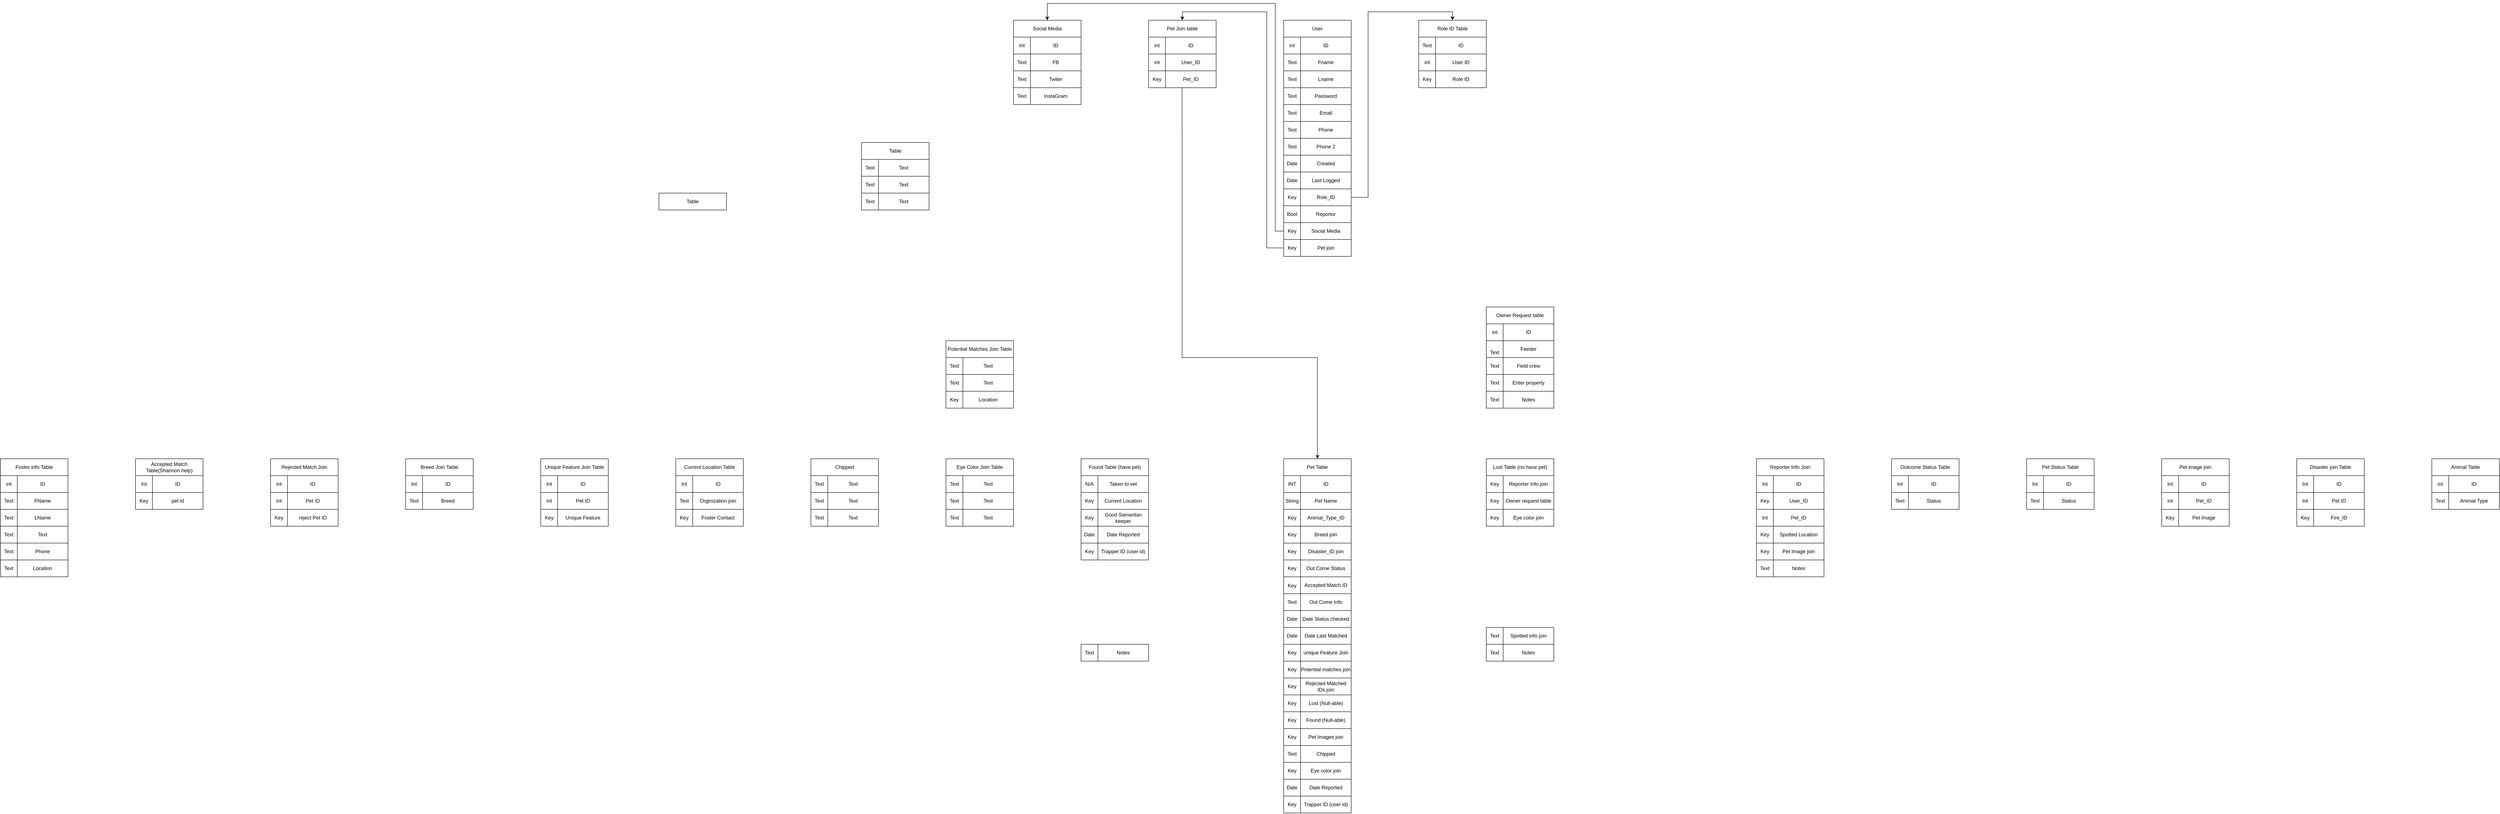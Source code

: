 <mxfile version="13.7.9" type="github">
  <diagram id="zTmtTd7neOy6DIzu7sHP" name="Page-1">
    <mxGraphModel dx="5190" dy="1973" grid="1" gridSize="10" guides="1" tooltips="1" connect="1" arrows="1" fold="1" page="1" pageScale="1" pageWidth="850" pageHeight="1100" math="0" shadow="0">
      <root>
        <mxCell id="0" />
        <mxCell id="1" parent="0" />
        <mxCell id="1dCuARmQQFrfibx1cBCv-2" value="Table" style="rounded=0;whiteSpace=wrap;html=1;fillColor=#FFFFFF;" parent="1" vertex="1">
          <mxGeometry x="-720" y="-710" width="160" height="40" as="geometry" />
        </mxCell>
        <mxCell id="1TDYrzWobA5GGV8SR7Ec-72" value="&lt;div&gt;Outcome Status Table&lt;/div&gt;" style="rounded=0;whiteSpace=wrap;html=1;fillColor=#FFFFFF;" parent="1" vertex="1">
          <mxGeometry x="1720" y="40" width="160" height="40" as="geometry" />
        </mxCell>
        <mxCell id="1TDYrzWobA5GGV8SR7Ec-73" value="Reporter Info Join" style="rounded=0;whiteSpace=wrap;html=1;fillColor=#FFFFFF;" parent="1" vertex="1">
          <mxGeometry x="1400" y="40" width="160" height="40" as="geometry" />
        </mxCell>
        <mxCell id="1TDYrzWobA5GGV8SR7Ec-75" value="Owner Request table" style="rounded=0;whiteSpace=wrap;html=1;fillColor=#FFFFFF;" parent="1" vertex="1">
          <mxGeometry x="760" y="-320" width="160" height="40" as="geometry" />
        </mxCell>
        <mxCell id="1TDYrzWobA5GGV8SR7Ec-80" value="Table" style="rounded=0;whiteSpace=wrap;html=1;fillColor=#FFFFFF;" parent="1" vertex="1">
          <mxGeometry x="-1200" y="-590" width="160" height="40" as="geometry" />
        </mxCell>
        <mxCell id="1TDYrzWobA5GGV8SR7Ec-81" value="&lt;div&gt;User&lt;br&gt;&lt;/div&gt;" style="rounded=0;whiteSpace=wrap;html=1;fillColor=#FFFFFF;" parent="1" vertex="1">
          <mxGeometry x="280" y="-1000" width="160" height="40" as="geometry" />
        </mxCell>
        <mxCell id="1TDYrzWobA5GGV8SR7Ec-84" value="Role ID Table" style="rounded=0;whiteSpace=wrap;html=1;fillColor=#FFFFFF;" parent="1" vertex="1">
          <mxGeometry x="600" y="-1000" width="160" height="40" as="geometry" />
        </mxCell>
        <mxCell id="1TDYrzWobA5GGV8SR7Ec-85" value="Chipped" style="rounded=0;whiteSpace=wrap;html=1;fillColor=#FFFFFF;" parent="1" vertex="1">
          <mxGeometry x="-840" y="40" width="160" height="40" as="geometry" />
        </mxCell>
        <mxCell id="1TDYrzWobA5GGV8SR7Ec-86" value="Current Location Table" style="rounded=0;whiteSpace=wrap;html=1;fillColor=#FFFFFF;" parent="1" vertex="1">
          <mxGeometry x="-1160" y="40" width="160" height="40" as="geometry" />
        </mxCell>
        <mxCell id="1TDYrzWobA5GGV8SR7Ec-87" value="Unique Feature Join Table" style="rounded=0;whiteSpace=wrap;html=1;fillColor=#FFFFFF;" parent="1" vertex="1">
          <mxGeometry x="-1480" y="40" width="160" height="40" as="geometry" />
        </mxCell>
        <mxCell id="1TDYrzWobA5GGV8SR7Ec-88" value="Breed Join Table" style="rounded=0;whiteSpace=wrap;html=1;fillColor=#FFFFFF;" parent="1" vertex="1">
          <mxGeometry x="-1800" y="40" width="160" height="40" as="geometry" />
        </mxCell>
        <mxCell id="1TDYrzWobA5GGV8SR7Ec-89" value="Accepted Match Table(Shannon help)" style="rounded=0;whiteSpace=wrap;html=1;fillColor=#FFFFFF;" parent="1" vertex="1">
          <mxGeometry x="-2440" y="40" width="160" height="40" as="geometry" />
        </mxCell>
        <mxCell id="1TDYrzWobA5GGV8SR7Ec-90" value="Foster info Table" style="rounded=0;whiteSpace=wrap;html=1;fillColor=#FFFFFF;" parent="1" vertex="1">
          <mxGeometry x="-2760" y="40" width="160" height="40" as="geometry" />
        </mxCell>
        <mxCell id="1TDYrzWobA5GGV8SR7Ec-91" value="Pet image join" style="rounded=0;whiteSpace=wrap;html=1;fillColor=#FFFFFF;" parent="1" vertex="1">
          <mxGeometry x="2360" y="40" width="160" height="40" as="geometry" />
        </mxCell>
        <mxCell id="1TDYrzWobA5GGV8SR7Ec-92" value="Pet Status Table" style="rounded=0;whiteSpace=wrap;html=1;fillColor=#FFFFFF;" parent="1" vertex="1">
          <mxGeometry x="2040" y="40" width="160" height="40" as="geometry" />
        </mxCell>
        <mxCell id="1TDYrzWobA5GGV8SR7Ec-93" value="" style="group" parent="1" vertex="1" connectable="0">
          <mxGeometry x="3000" y="120" width="160" height="40" as="geometry" />
        </mxCell>
        <mxCell id="1TDYrzWobA5GGV8SR7Ec-94" value="" style="group" parent="1TDYrzWobA5GGV8SR7Ec-93" vertex="1" connectable="0">
          <mxGeometry width="160" height="40" as="geometry" />
        </mxCell>
        <mxCell id="1TDYrzWobA5GGV8SR7Ec-95" value="" style="rounded=0;whiteSpace=wrap;html=1;" parent="1TDYrzWobA5GGV8SR7Ec-94" vertex="1">
          <mxGeometry width="160" height="40" as="geometry" />
        </mxCell>
        <mxCell id="1TDYrzWobA5GGV8SR7Ec-96" value="" style="endArrow=none;html=1;entryX=0.25;entryY=0;entryDx=0;entryDy=0;exitX=0.25;exitY=1;exitDx=0;exitDy=0;" parent="1TDYrzWobA5GGV8SR7Ec-94" source="1TDYrzWobA5GGV8SR7Ec-95" target="1TDYrzWobA5GGV8SR7Ec-95" edge="1">
          <mxGeometry width="50" height="50" relative="1" as="geometry">
            <mxPoint x="26.667" y="40" as="sourcePoint" />
            <mxPoint x="26.667" as="targetPoint" />
          </mxGeometry>
        </mxCell>
        <mxCell id="1TDYrzWobA5GGV8SR7Ec-97" value="Text" style="text;html=1;strokeColor=none;fillColor=none;align=center;verticalAlign=middle;whiteSpace=wrap;rounded=0;" parent="1TDYrzWobA5GGV8SR7Ec-94" vertex="1">
          <mxGeometry width="40" height="40" as="geometry" />
        </mxCell>
        <mxCell id="1TDYrzWobA5GGV8SR7Ec-98" value="Animal Type" style="text;html=1;strokeColor=none;fillColor=none;align=center;verticalAlign=middle;whiteSpace=wrap;rounded=0;" parent="1TDYrzWobA5GGV8SR7Ec-94" vertex="1">
          <mxGeometry x="40" width="120" height="40" as="geometry" />
        </mxCell>
        <mxCell id="1TDYrzWobA5GGV8SR7Ec-99" value="" style="group" parent="1" vertex="1" connectable="0">
          <mxGeometry x="280" y="-920" width="160" height="40" as="geometry" />
        </mxCell>
        <mxCell id="1TDYrzWobA5GGV8SR7Ec-100" value="" style="group" parent="1TDYrzWobA5GGV8SR7Ec-99" vertex="1" connectable="0">
          <mxGeometry width="160" height="40" as="geometry" />
        </mxCell>
        <mxCell id="1TDYrzWobA5GGV8SR7Ec-101" value="" style="rounded=0;whiteSpace=wrap;html=1;" parent="1TDYrzWobA5GGV8SR7Ec-100" vertex="1">
          <mxGeometry width="160" height="40" as="geometry" />
        </mxCell>
        <mxCell id="1TDYrzWobA5GGV8SR7Ec-102" value="" style="endArrow=none;html=1;entryX=0.25;entryY=0;entryDx=0;entryDy=0;exitX=0.25;exitY=1;exitDx=0;exitDy=0;" parent="1TDYrzWobA5GGV8SR7Ec-100" source="1TDYrzWobA5GGV8SR7Ec-101" target="1TDYrzWobA5GGV8SR7Ec-101" edge="1">
          <mxGeometry width="50" height="50" relative="1" as="geometry">
            <mxPoint x="26.667" y="40" as="sourcePoint" />
            <mxPoint x="26.667" as="targetPoint" />
          </mxGeometry>
        </mxCell>
        <mxCell id="1TDYrzWobA5GGV8SR7Ec-103" value="Text" style="text;html=1;strokeColor=none;fillColor=none;align=center;verticalAlign=middle;whiteSpace=wrap;rounded=0;" parent="1TDYrzWobA5GGV8SR7Ec-100" vertex="1">
          <mxGeometry width="40" height="40" as="geometry" />
        </mxCell>
        <mxCell id="1TDYrzWobA5GGV8SR7Ec-104" value="Fname" style="text;html=1;strokeColor=none;fillColor=none;align=center;verticalAlign=middle;whiteSpace=wrap;rounded=0;" parent="1TDYrzWobA5GGV8SR7Ec-100" vertex="1">
          <mxGeometry x="40" width="120" height="40" as="geometry" />
        </mxCell>
        <mxCell id="1TDYrzWobA5GGV8SR7Ec-105" value="" style="group" parent="1" vertex="1" connectable="0">
          <mxGeometry x="280" y="-960" width="160" height="40" as="geometry" />
        </mxCell>
        <mxCell id="1TDYrzWobA5GGV8SR7Ec-106" value="" style="group" parent="1TDYrzWobA5GGV8SR7Ec-105" vertex="1" connectable="0">
          <mxGeometry width="160" height="40" as="geometry" />
        </mxCell>
        <mxCell id="1TDYrzWobA5GGV8SR7Ec-107" value="" style="rounded=0;whiteSpace=wrap;html=1;" parent="1TDYrzWobA5GGV8SR7Ec-106" vertex="1">
          <mxGeometry width="160" height="40" as="geometry" />
        </mxCell>
        <mxCell id="1TDYrzWobA5GGV8SR7Ec-108" value="" style="endArrow=none;html=1;entryX=0.25;entryY=0;entryDx=0;entryDy=0;exitX=0.25;exitY=1;exitDx=0;exitDy=0;" parent="1TDYrzWobA5GGV8SR7Ec-106" source="1TDYrzWobA5GGV8SR7Ec-107" target="1TDYrzWobA5GGV8SR7Ec-107" edge="1">
          <mxGeometry width="50" height="50" relative="1" as="geometry">
            <mxPoint x="26.667" y="40" as="sourcePoint" />
            <mxPoint x="26.667" as="targetPoint" />
          </mxGeometry>
        </mxCell>
        <mxCell id="1TDYrzWobA5GGV8SR7Ec-109" value="int" style="text;html=1;strokeColor=none;fillColor=none;align=center;verticalAlign=middle;whiteSpace=wrap;rounded=0;" parent="1TDYrzWobA5GGV8SR7Ec-106" vertex="1">
          <mxGeometry width="40" height="40" as="geometry" />
        </mxCell>
        <mxCell id="1TDYrzWobA5GGV8SR7Ec-110" value="ID" style="text;html=1;strokeColor=none;fillColor=none;align=center;verticalAlign=middle;whiteSpace=wrap;rounded=0;" parent="1TDYrzWobA5GGV8SR7Ec-106" vertex="1">
          <mxGeometry x="40" width="120" height="40" as="geometry" />
        </mxCell>
        <mxCell id="eGGPE0T3j5p5NHTqzrCn-21" value="" style="group" parent="1" vertex="1" connectable="0">
          <mxGeometry x="280" y="-600" width="160" height="40" as="geometry" />
        </mxCell>
        <mxCell id="eGGPE0T3j5p5NHTqzrCn-22" value="" style="rounded=0;whiteSpace=wrap;html=1;" parent="eGGPE0T3j5p5NHTqzrCn-21" vertex="1">
          <mxGeometry width="160" height="40" as="geometry" />
        </mxCell>
        <mxCell id="eGGPE0T3j5p5NHTqzrCn-23" value="" style="endArrow=none;html=1;entryX=0.25;entryY=0;entryDx=0;entryDy=0;exitX=0.25;exitY=1;exitDx=0;exitDy=0;" parent="eGGPE0T3j5p5NHTqzrCn-21" source="eGGPE0T3j5p5NHTqzrCn-22" target="eGGPE0T3j5p5NHTqzrCn-22" edge="1">
          <mxGeometry width="50" height="50" relative="1" as="geometry">
            <mxPoint x="26.667" y="40" as="sourcePoint" />
            <mxPoint x="26.667" as="targetPoint" />
          </mxGeometry>
        </mxCell>
        <mxCell id="eGGPE0T3j5p5NHTqzrCn-24" value="Key" style="text;html=1;strokeColor=none;fillColor=none;align=center;verticalAlign=middle;whiteSpace=wrap;rounded=0;" parent="eGGPE0T3j5p5NHTqzrCn-21" vertex="1">
          <mxGeometry width="40" height="40" as="geometry" />
        </mxCell>
        <mxCell id="eGGPE0T3j5p5NHTqzrCn-25" value="Role_ID" style="text;html=1;strokeColor=none;fillColor=none;align=center;verticalAlign=middle;whiteSpace=wrap;rounded=0;" parent="eGGPE0T3j5p5NHTqzrCn-21" vertex="1">
          <mxGeometry x="40" width="120" height="40" as="geometry" />
        </mxCell>
        <mxCell id="eGGPE0T3j5p5NHTqzrCn-26" value="" style="group" parent="1" vertex="1" connectable="0">
          <mxGeometry x="280" y="-640" width="160" height="40" as="geometry" />
        </mxCell>
        <mxCell id="eGGPE0T3j5p5NHTqzrCn-27" value="" style="rounded=0;whiteSpace=wrap;html=1;" parent="eGGPE0T3j5p5NHTqzrCn-26" vertex="1">
          <mxGeometry width="160" height="40" as="geometry" />
        </mxCell>
        <mxCell id="eGGPE0T3j5p5NHTqzrCn-28" value="" style="endArrow=none;html=1;entryX=0.25;entryY=0;entryDx=0;entryDy=0;exitX=0.25;exitY=1;exitDx=0;exitDy=0;" parent="eGGPE0T3j5p5NHTqzrCn-26" source="eGGPE0T3j5p5NHTqzrCn-27" target="eGGPE0T3j5p5NHTqzrCn-27" edge="1">
          <mxGeometry width="50" height="50" relative="1" as="geometry">
            <mxPoint x="26.667" y="40" as="sourcePoint" />
            <mxPoint x="26.667" as="targetPoint" />
          </mxGeometry>
        </mxCell>
        <mxCell id="eGGPE0T3j5p5NHTqzrCn-29" value="Date" style="text;html=1;strokeColor=none;fillColor=none;align=center;verticalAlign=middle;whiteSpace=wrap;rounded=0;" parent="eGGPE0T3j5p5NHTqzrCn-26" vertex="1">
          <mxGeometry width="40" height="40" as="geometry" />
        </mxCell>
        <mxCell id="eGGPE0T3j5p5NHTqzrCn-30" value="Last Logged" style="text;html=1;strokeColor=none;fillColor=none;align=center;verticalAlign=middle;whiteSpace=wrap;rounded=0;" parent="eGGPE0T3j5p5NHTqzrCn-26" vertex="1">
          <mxGeometry x="40" width="120" height="40" as="geometry" />
        </mxCell>
        <mxCell id="eGGPE0T3j5p5NHTqzrCn-31" value="" style="group" parent="1" vertex="1" connectable="0">
          <mxGeometry x="280" y="-680" width="160" height="40" as="geometry" />
        </mxCell>
        <mxCell id="eGGPE0T3j5p5NHTqzrCn-32" value="" style="rounded=0;whiteSpace=wrap;html=1;" parent="eGGPE0T3j5p5NHTqzrCn-31" vertex="1">
          <mxGeometry width="160" height="40" as="geometry" />
        </mxCell>
        <mxCell id="eGGPE0T3j5p5NHTqzrCn-33" value="" style="endArrow=none;html=1;entryX=0.25;entryY=0;entryDx=0;entryDy=0;exitX=0.25;exitY=1;exitDx=0;exitDy=0;" parent="eGGPE0T3j5p5NHTqzrCn-31" source="eGGPE0T3j5p5NHTqzrCn-32" target="eGGPE0T3j5p5NHTqzrCn-32" edge="1">
          <mxGeometry width="50" height="50" relative="1" as="geometry">
            <mxPoint x="26.667" y="40" as="sourcePoint" />
            <mxPoint x="26.667" as="targetPoint" />
          </mxGeometry>
        </mxCell>
        <mxCell id="eGGPE0T3j5p5NHTqzrCn-34" value="Date" style="text;html=1;strokeColor=none;fillColor=none;align=center;verticalAlign=middle;whiteSpace=wrap;rounded=0;" parent="eGGPE0T3j5p5NHTqzrCn-31" vertex="1">
          <mxGeometry width="40" height="40" as="geometry" />
        </mxCell>
        <mxCell id="eGGPE0T3j5p5NHTqzrCn-35" value="Created" style="text;html=1;strokeColor=none;fillColor=none;align=center;verticalAlign=middle;whiteSpace=wrap;rounded=0;" parent="eGGPE0T3j5p5NHTqzrCn-31" vertex="1">
          <mxGeometry x="40" width="120" height="40" as="geometry" />
        </mxCell>
        <mxCell id="eGGPE0T3j5p5NHTqzrCn-41" value="" style="group" parent="1" vertex="1" connectable="0">
          <mxGeometry x="280" y="-760" width="160" height="40" as="geometry" />
        </mxCell>
        <mxCell id="eGGPE0T3j5p5NHTqzrCn-42" value="" style="rounded=0;whiteSpace=wrap;html=1;" parent="eGGPE0T3j5p5NHTqzrCn-41" vertex="1">
          <mxGeometry width="160" height="40" as="geometry" />
        </mxCell>
        <mxCell id="eGGPE0T3j5p5NHTqzrCn-43" value="" style="endArrow=none;html=1;entryX=0.25;entryY=0;entryDx=0;entryDy=0;exitX=0.25;exitY=1;exitDx=0;exitDy=0;" parent="eGGPE0T3j5p5NHTqzrCn-41" source="eGGPE0T3j5p5NHTqzrCn-42" target="eGGPE0T3j5p5NHTqzrCn-42" edge="1">
          <mxGeometry width="50" height="50" relative="1" as="geometry">
            <mxPoint x="26.667" y="40" as="sourcePoint" />
            <mxPoint x="26.667" as="targetPoint" />
          </mxGeometry>
        </mxCell>
        <mxCell id="eGGPE0T3j5p5NHTqzrCn-44" value="Test" style="text;html=1;strokeColor=none;fillColor=none;align=center;verticalAlign=middle;whiteSpace=wrap;rounded=0;" parent="eGGPE0T3j5p5NHTqzrCn-41" vertex="1">
          <mxGeometry width="40" height="40" as="geometry" />
        </mxCell>
        <mxCell id="eGGPE0T3j5p5NHTqzrCn-45" value="Phone" style="text;html=1;strokeColor=none;fillColor=none;align=center;verticalAlign=middle;whiteSpace=wrap;rounded=0;" parent="eGGPE0T3j5p5NHTqzrCn-41" vertex="1">
          <mxGeometry x="40" width="120" height="40" as="geometry" />
        </mxCell>
        <mxCell id="eGGPE0T3j5p5NHTqzrCn-46" value="" style="group" parent="1" vertex="1" connectable="0">
          <mxGeometry x="280" y="-800" width="160" height="40" as="geometry" />
        </mxCell>
        <mxCell id="eGGPE0T3j5p5NHTqzrCn-47" value="" style="rounded=0;whiteSpace=wrap;html=1;" parent="eGGPE0T3j5p5NHTqzrCn-46" vertex="1">
          <mxGeometry width="160" height="40" as="geometry" />
        </mxCell>
        <mxCell id="eGGPE0T3j5p5NHTqzrCn-48" value="" style="endArrow=none;html=1;entryX=0.25;entryY=0;entryDx=0;entryDy=0;exitX=0.25;exitY=1;exitDx=0;exitDy=0;" parent="eGGPE0T3j5p5NHTqzrCn-46" source="eGGPE0T3j5p5NHTqzrCn-47" target="eGGPE0T3j5p5NHTqzrCn-47" edge="1">
          <mxGeometry width="50" height="50" relative="1" as="geometry">
            <mxPoint x="26.667" y="40" as="sourcePoint" />
            <mxPoint x="26.667" as="targetPoint" />
          </mxGeometry>
        </mxCell>
        <mxCell id="eGGPE0T3j5p5NHTqzrCn-49" value="Text" style="text;html=1;strokeColor=none;fillColor=none;align=center;verticalAlign=middle;whiteSpace=wrap;rounded=0;" parent="eGGPE0T3j5p5NHTqzrCn-46" vertex="1">
          <mxGeometry width="40" height="40" as="geometry" />
        </mxCell>
        <mxCell id="eGGPE0T3j5p5NHTqzrCn-50" value="Email" style="text;html=1;strokeColor=none;fillColor=none;align=center;verticalAlign=middle;whiteSpace=wrap;rounded=0;" parent="eGGPE0T3j5p5NHTqzrCn-46" vertex="1">
          <mxGeometry x="40" width="120" height="40" as="geometry" />
        </mxCell>
        <mxCell id="eGGPE0T3j5p5NHTqzrCn-51" value="" style="group" parent="1" vertex="1" connectable="0">
          <mxGeometry x="280" y="-840" width="160" height="40" as="geometry" />
        </mxCell>
        <mxCell id="eGGPE0T3j5p5NHTqzrCn-52" value="" style="rounded=0;whiteSpace=wrap;html=1;" parent="eGGPE0T3j5p5NHTqzrCn-51" vertex="1">
          <mxGeometry width="160" height="40" as="geometry" />
        </mxCell>
        <mxCell id="eGGPE0T3j5p5NHTqzrCn-53" value="" style="endArrow=none;html=1;entryX=0.25;entryY=0;entryDx=0;entryDy=0;exitX=0.25;exitY=1;exitDx=0;exitDy=0;" parent="eGGPE0T3j5p5NHTqzrCn-51" source="eGGPE0T3j5p5NHTqzrCn-52" target="eGGPE0T3j5p5NHTqzrCn-52" edge="1">
          <mxGeometry width="50" height="50" relative="1" as="geometry">
            <mxPoint x="26.667" y="40" as="sourcePoint" />
            <mxPoint x="26.667" as="targetPoint" />
          </mxGeometry>
        </mxCell>
        <mxCell id="eGGPE0T3j5p5NHTqzrCn-54" value="Text" style="text;html=1;strokeColor=none;fillColor=none;align=center;verticalAlign=middle;whiteSpace=wrap;rounded=0;" parent="eGGPE0T3j5p5NHTqzrCn-51" vertex="1">
          <mxGeometry width="40" height="40" as="geometry" />
        </mxCell>
        <mxCell id="eGGPE0T3j5p5NHTqzrCn-55" value="Password" style="text;html=1;strokeColor=none;fillColor=none;align=center;verticalAlign=middle;whiteSpace=wrap;rounded=0;" parent="eGGPE0T3j5p5NHTqzrCn-51" vertex="1">
          <mxGeometry x="40" width="120" height="40" as="geometry" />
        </mxCell>
        <mxCell id="eGGPE0T3j5p5NHTqzrCn-56" value="" style="group" parent="1" vertex="1" connectable="0">
          <mxGeometry x="280" y="-880" width="160" height="40" as="geometry" />
        </mxCell>
        <mxCell id="eGGPE0T3j5p5NHTqzrCn-57" value="" style="rounded=0;whiteSpace=wrap;html=1;" parent="eGGPE0T3j5p5NHTqzrCn-56" vertex="1">
          <mxGeometry width="160" height="40" as="geometry" />
        </mxCell>
        <mxCell id="eGGPE0T3j5p5NHTqzrCn-58" value="" style="endArrow=none;html=1;entryX=0.25;entryY=0;entryDx=0;entryDy=0;exitX=0.25;exitY=1;exitDx=0;exitDy=0;" parent="eGGPE0T3j5p5NHTqzrCn-56" source="eGGPE0T3j5p5NHTqzrCn-57" target="eGGPE0T3j5p5NHTqzrCn-57" edge="1">
          <mxGeometry width="50" height="50" relative="1" as="geometry">
            <mxPoint x="26.667" y="40" as="sourcePoint" />
            <mxPoint x="26.667" as="targetPoint" />
          </mxGeometry>
        </mxCell>
        <mxCell id="eGGPE0T3j5p5NHTqzrCn-59" value="Text" style="text;html=1;strokeColor=none;fillColor=none;align=center;verticalAlign=middle;whiteSpace=wrap;rounded=0;" parent="eGGPE0T3j5p5NHTqzrCn-56" vertex="1">
          <mxGeometry width="40" height="40" as="geometry" />
        </mxCell>
        <mxCell id="eGGPE0T3j5p5NHTqzrCn-60" value="Lname" style="text;html=1;strokeColor=none;fillColor=none;align=center;verticalAlign=middle;whiteSpace=wrap;rounded=0;" parent="eGGPE0T3j5p5NHTqzrCn-56" vertex="1">
          <mxGeometry x="40" width="120" height="40" as="geometry" />
        </mxCell>
        <mxCell id="eGGPE0T3j5p5NHTqzrCn-61" value="" style="group" parent="1" vertex="1" connectable="0">
          <mxGeometry x="600" y="-960" width="160" height="40" as="geometry" />
        </mxCell>
        <mxCell id="eGGPE0T3j5p5NHTqzrCn-62" value="" style="rounded=0;whiteSpace=wrap;html=1;" parent="eGGPE0T3j5p5NHTqzrCn-61" vertex="1">
          <mxGeometry width="160" height="40" as="geometry" />
        </mxCell>
        <mxCell id="eGGPE0T3j5p5NHTqzrCn-63" value="" style="endArrow=none;html=1;entryX=0.25;entryY=0;entryDx=0;entryDy=0;exitX=0.25;exitY=1;exitDx=0;exitDy=0;" parent="eGGPE0T3j5p5NHTqzrCn-61" source="eGGPE0T3j5p5NHTqzrCn-62" target="eGGPE0T3j5p5NHTqzrCn-62" edge="1">
          <mxGeometry width="50" height="50" relative="1" as="geometry">
            <mxPoint x="26.667" y="40" as="sourcePoint" />
            <mxPoint x="26.667" as="targetPoint" />
          </mxGeometry>
        </mxCell>
        <mxCell id="eGGPE0T3j5p5NHTqzrCn-64" value="Text" style="text;html=1;strokeColor=none;fillColor=none;align=center;verticalAlign=middle;whiteSpace=wrap;rounded=0;" parent="eGGPE0T3j5p5NHTqzrCn-61" vertex="1">
          <mxGeometry width="40" height="40" as="geometry" />
        </mxCell>
        <mxCell id="eGGPE0T3j5p5NHTqzrCn-65" value="Text" style="text;html=1;strokeColor=none;fillColor=none;align=center;verticalAlign=middle;whiteSpace=wrap;rounded=0;" parent="eGGPE0T3j5p5NHTqzrCn-61" vertex="1">
          <mxGeometry x="40" width="120" height="40" as="geometry" />
        </mxCell>
        <mxCell id="eGGPE0T3j5p5NHTqzrCn-66" value="" style="group" parent="1" vertex="1" connectable="0">
          <mxGeometry x="-40" y="-920" width="160" height="40" as="geometry" />
        </mxCell>
        <mxCell id="eGGPE0T3j5p5NHTqzrCn-67" value="" style="rounded=0;whiteSpace=wrap;html=1;" parent="eGGPE0T3j5p5NHTqzrCn-66" vertex="1">
          <mxGeometry width="160" height="40" as="geometry" />
        </mxCell>
        <mxCell id="eGGPE0T3j5p5NHTqzrCn-68" value="" style="endArrow=none;html=1;entryX=0.25;entryY=0;entryDx=0;entryDy=0;exitX=0.25;exitY=1;exitDx=0;exitDy=0;" parent="eGGPE0T3j5p5NHTqzrCn-66" source="eGGPE0T3j5p5NHTqzrCn-67" target="eGGPE0T3j5p5NHTqzrCn-67" edge="1">
          <mxGeometry width="50" height="50" relative="1" as="geometry">
            <mxPoint x="26.667" y="40" as="sourcePoint" />
            <mxPoint x="26.667" as="targetPoint" />
          </mxGeometry>
        </mxCell>
        <mxCell id="eGGPE0T3j5p5NHTqzrCn-69" value="int" style="text;html=1;strokeColor=none;fillColor=none;align=center;verticalAlign=middle;whiteSpace=wrap;rounded=0;" parent="eGGPE0T3j5p5NHTqzrCn-66" vertex="1">
          <mxGeometry width="40" height="40" as="geometry" />
        </mxCell>
        <mxCell id="eGGPE0T3j5p5NHTqzrCn-70" value="User_ID" style="text;html=1;strokeColor=none;fillColor=none;align=center;verticalAlign=middle;whiteSpace=wrap;rounded=0;" parent="eGGPE0T3j5p5NHTqzrCn-66" vertex="1">
          <mxGeometry x="40" width="120" height="40" as="geometry" />
        </mxCell>
        <mxCell id="eGGPE0T3j5p5NHTqzrCn-71" value="" style="group" parent="1" vertex="1" connectable="0">
          <mxGeometry x="-40" y="-960" width="160" height="40" as="geometry" />
        </mxCell>
        <mxCell id="eGGPE0T3j5p5NHTqzrCn-72" value="" style="rounded=0;whiteSpace=wrap;html=1;" parent="eGGPE0T3j5p5NHTqzrCn-71" vertex="1">
          <mxGeometry width="160" height="40" as="geometry" />
        </mxCell>
        <mxCell id="eGGPE0T3j5p5NHTqzrCn-73" value="" style="endArrow=none;html=1;entryX=0.25;entryY=0;entryDx=0;entryDy=0;exitX=0.25;exitY=1;exitDx=0;exitDy=0;" parent="eGGPE0T3j5p5NHTqzrCn-71" source="eGGPE0T3j5p5NHTqzrCn-72" target="eGGPE0T3j5p5NHTqzrCn-72" edge="1">
          <mxGeometry width="50" height="50" relative="1" as="geometry">
            <mxPoint x="26.667" y="40" as="sourcePoint" />
            <mxPoint x="26.667" as="targetPoint" />
          </mxGeometry>
        </mxCell>
        <mxCell id="eGGPE0T3j5p5NHTqzrCn-74" value="int" style="text;html=1;strokeColor=none;fillColor=none;align=center;verticalAlign=middle;whiteSpace=wrap;rounded=0;" parent="eGGPE0T3j5p5NHTqzrCn-71" vertex="1">
          <mxGeometry width="40" height="40" as="geometry" />
        </mxCell>
        <mxCell id="eGGPE0T3j5p5NHTqzrCn-75" value="ID" style="text;html=1;strokeColor=none;fillColor=none;align=center;verticalAlign=middle;whiteSpace=wrap;rounded=0;" parent="eGGPE0T3j5p5NHTqzrCn-71" vertex="1">
          <mxGeometry x="40" width="120" height="40" as="geometry" />
        </mxCell>
        <mxCell id="eGGPE0T3j5p5NHTqzrCn-81" value="" style="group" parent="1" vertex="1" connectable="0">
          <mxGeometry x="280" y="-520" width="160" height="40" as="geometry" />
        </mxCell>
        <mxCell id="eGGPE0T3j5p5NHTqzrCn-82" value="" style="rounded=0;whiteSpace=wrap;html=1;" parent="eGGPE0T3j5p5NHTqzrCn-81" vertex="1">
          <mxGeometry width="160" height="40" as="geometry" />
        </mxCell>
        <mxCell id="eGGPE0T3j5p5NHTqzrCn-83" value="" style="endArrow=none;html=1;entryX=0.25;entryY=0;entryDx=0;entryDy=0;exitX=0.25;exitY=1;exitDx=0;exitDy=0;" parent="eGGPE0T3j5p5NHTqzrCn-81" source="eGGPE0T3j5p5NHTqzrCn-82" target="eGGPE0T3j5p5NHTqzrCn-82" edge="1">
          <mxGeometry width="50" height="50" relative="1" as="geometry">
            <mxPoint x="26.667" y="40" as="sourcePoint" />
            <mxPoint x="26.667" as="targetPoint" />
          </mxGeometry>
        </mxCell>
        <mxCell id="eGGPE0T3j5p5NHTqzrCn-84" value="Key" style="text;html=1;strokeColor=none;fillColor=none;align=center;verticalAlign=middle;whiteSpace=wrap;rounded=0;" parent="eGGPE0T3j5p5NHTqzrCn-81" vertex="1">
          <mxGeometry width="40" height="40" as="geometry" />
        </mxCell>
        <mxCell id="eGGPE0T3j5p5NHTqzrCn-85" value="Social Media" style="text;html=1;strokeColor=none;fillColor=none;align=center;verticalAlign=middle;whiteSpace=wrap;rounded=0;" parent="eGGPE0T3j5p5NHTqzrCn-81" vertex="1">
          <mxGeometry x="40" width="120" height="40" as="geometry" />
        </mxCell>
        <mxCell id="eGGPE0T3j5p5NHTqzrCn-91" value="" style="group" parent="1" vertex="1" connectable="0">
          <mxGeometry x="280" y="-480" width="160" height="40" as="geometry" />
        </mxCell>
        <mxCell id="eGGPE0T3j5p5NHTqzrCn-92" value="" style="rounded=0;whiteSpace=wrap;html=1;" parent="eGGPE0T3j5p5NHTqzrCn-91" vertex="1">
          <mxGeometry width="160" height="40" as="geometry" />
        </mxCell>
        <mxCell id="eGGPE0T3j5p5NHTqzrCn-93" value="" style="endArrow=none;html=1;entryX=0.25;entryY=0;entryDx=0;entryDy=0;exitX=0.25;exitY=1;exitDx=0;exitDy=0;" parent="eGGPE0T3j5p5NHTqzrCn-91" source="eGGPE0T3j5p5NHTqzrCn-92" target="eGGPE0T3j5p5NHTqzrCn-92" edge="1">
          <mxGeometry width="50" height="50" relative="1" as="geometry">
            <mxPoint x="26.667" y="40" as="sourcePoint" />
            <mxPoint x="26.667" as="targetPoint" />
          </mxGeometry>
        </mxCell>
        <mxCell id="eGGPE0T3j5p5NHTqzrCn-94" value="Key" style="text;html=1;strokeColor=none;fillColor=none;align=center;verticalAlign=middle;whiteSpace=wrap;rounded=0;" parent="eGGPE0T3j5p5NHTqzrCn-91" vertex="1">
          <mxGeometry width="40" height="40" as="geometry" />
        </mxCell>
        <mxCell id="eGGPE0T3j5p5NHTqzrCn-95" value="Pet join" style="text;html=1;strokeColor=none;fillColor=none;align=center;verticalAlign=middle;whiteSpace=wrap;rounded=0;" parent="eGGPE0T3j5p5NHTqzrCn-91" vertex="1">
          <mxGeometry x="40" width="120" height="40" as="geometry" />
        </mxCell>
        <mxCell id="eGGPE0T3j5p5NHTqzrCn-96" value="" style="group" parent="1" vertex="1" connectable="0">
          <mxGeometry x="-360" y="-840" width="160" height="40" as="geometry" />
        </mxCell>
        <mxCell id="eGGPE0T3j5p5NHTqzrCn-97" value="" style="rounded=0;whiteSpace=wrap;html=1;" parent="eGGPE0T3j5p5NHTqzrCn-96" vertex="1">
          <mxGeometry width="160" height="40" as="geometry" />
        </mxCell>
        <mxCell id="eGGPE0T3j5p5NHTqzrCn-98" value="" style="endArrow=none;html=1;entryX=0.25;entryY=0;entryDx=0;entryDy=0;exitX=0.25;exitY=1;exitDx=0;exitDy=0;" parent="eGGPE0T3j5p5NHTqzrCn-96" source="eGGPE0T3j5p5NHTqzrCn-97" target="eGGPE0T3j5p5NHTqzrCn-97" edge="1">
          <mxGeometry width="50" height="50" relative="1" as="geometry">
            <mxPoint x="26.667" y="40" as="sourcePoint" />
            <mxPoint x="26.667" as="targetPoint" />
          </mxGeometry>
        </mxCell>
        <mxCell id="eGGPE0T3j5p5NHTqzrCn-99" value="Text" style="text;html=1;strokeColor=none;fillColor=none;align=center;verticalAlign=middle;whiteSpace=wrap;rounded=0;" parent="eGGPE0T3j5p5NHTqzrCn-96" vertex="1">
          <mxGeometry width="40" height="40" as="geometry" />
        </mxCell>
        <mxCell id="eGGPE0T3j5p5NHTqzrCn-100" value="InstaGram" style="text;html=1;strokeColor=none;fillColor=none;align=center;verticalAlign=middle;whiteSpace=wrap;rounded=0;" parent="eGGPE0T3j5p5NHTqzrCn-96" vertex="1">
          <mxGeometry x="40" width="120" height="40" as="geometry" />
        </mxCell>
        <mxCell id="eGGPE0T3j5p5NHTqzrCn-101" value="" style="group" parent="1" vertex="1" connectable="0">
          <mxGeometry x="-360" y="-880" width="160" height="40" as="geometry" />
        </mxCell>
        <mxCell id="eGGPE0T3j5p5NHTqzrCn-102" value="" style="rounded=0;whiteSpace=wrap;html=1;" parent="eGGPE0T3j5p5NHTqzrCn-101" vertex="1">
          <mxGeometry width="160" height="40" as="geometry" />
        </mxCell>
        <mxCell id="eGGPE0T3j5p5NHTqzrCn-103" value="" style="endArrow=none;html=1;entryX=0.25;entryY=0;entryDx=0;entryDy=0;exitX=0.25;exitY=1;exitDx=0;exitDy=0;" parent="eGGPE0T3j5p5NHTqzrCn-101" source="eGGPE0T3j5p5NHTqzrCn-102" target="eGGPE0T3j5p5NHTqzrCn-102" edge="1">
          <mxGeometry width="50" height="50" relative="1" as="geometry">
            <mxPoint x="26.667" y="40" as="sourcePoint" />
            <mxPoint x="26.667" as="targetPoint" />
          </mxGeometry>
        </mxCell>
        <mxCell id="eGGPE0T3j5p5NHTqzrCn-104" value="Text" style="text;html=1;strokeColor=none;fillColor=none;align=center;verticalAlign=middle;whiteSpace=wrap;rounded=0;" parent="eGGPE0T3j5p5NHTqzrCn-101" vertex="1">
          <mxGeometry width="40" height="40" as="geometry" />
        </mxCell>
        <mxCell id="eGGPE0T3j5p5NHTqzrCn-105" value="Twiter" style="text;html=1;strokeColor=none;fillColor=none;align=center;verticalAlign=middle;whiteSpace=wrap;rounded=0;" parent="eGGPE0T3j5p5NHTqzrCn-101" vertex="1">
          <mxGeometry x="40" width="120" height="40" as="geometry" />
        </mxCell>
        <mxCell id="eGGPE0T3j5p5NHTqzrCn-106" value="" style="group" parent="1" vertex="1" connectable="0">
          <mxGeometry x="-360" y="-920" width="160" height="40" as="geometry" />
        </mxCell>
        <mxCell id="eGGPE0T3j5p5NHTqzrCn-107" value="" style="rounded=0;whiteSpace=wrap;html=1;" parent="eGGPE0T3j5p5NHTqzrCn-106" vertex="1">
          <mxGeometry width="160" height="40" as="geometry" />
        </mxCell>
        <mxCell id="eGGPE0T3j5p5NHTqzrCn-108" value="" style="endArrow=none;html=1;entryX=0.25;entryY=0;entryDx=0;entryDy=0;exitX=0.25;exitY=1;exitDx=0;exitDy=0;" parent="eGGPE0T3j5p5NHTqzrCn-106" source="eGGPE0T3j5p5NHTqzrCn-107" target="eGGPE0T3j5p5NHTqzrCn-107" edge="1">
          <mxGeometry width="50" height="50" relative="1" as="geometry">
            <mxPoint x="26.667" y="40" as="sourcePoint" />
            <mxPoint x="26.667" as="targetPoint" />
          </mxGeometry>
        </mxCell>
        <mxCell id="eGGPE0T3j5p5NHTqzrCn-109" value="Text" style="text;html=1;strokeColor=none;fillColor=none;align=center;verticalAlign=middle;whiteSpace=wrap;rounded=0;" parent="eGGPE0T3j5p5NHTqzrCn-106" vertex="1">
          <mxGeometry width="40" height="40" as="geometry" />
        </mxCell>
        <mxCell id="eGGPE0T3j5p5NHTqzrCn-110" value="FB" style="text;html=1;strokeColor=none;fillColor=none;align=center;verticalAlign=middle;whiteSpace=wrap;rounded=0;" parent="eGGPE0T3j5p5NHTqzrCn-106" vertex="1">
          <mxGeometry x="40" width="120" height="40" as="geometry" />
        </mxCell>
        <mxCell id="eGGPE0T3j5p5NHTqzrCn-12" value="" style="rounded=0;whiteSpace=wrap;html=1;" parent="1" vertex="1">
          <mxGeometry x="280" y="-560" width="160" height="40" as="geometry" />
        </mxCell>
        <mxCell id="eGGPE0T3j5p5NHTqzrCn-13" value="" style="endArrow=none;html=1;entryX=0.25;entryY=0;entryDx=0;entryDy=0;exitX=0.25;exitY=1;exitDx=0;exitDy=0;" parent="1" source="eGGPE0T3j5p5NHTqzrCn-12" target="eGGPE0T3j5p5NHTqzrCn-12" edge="1">
          <mxGeometry width="50" height="50" relative="1" as="geometry">
            <mxPoint x="306.667" y="-520" as="sourcePoint" />
            <mxPoint x="306.667" y="-560" as="targetPoint" />
          </mxGeometry>
        </mxCell>
        <mxCell id="eGGPE0T3j5p5NHTqzrCn-14" value="Bool" style="text;html=1;strokeColor=none;fillColor=none;align=center;verticalAlign=middle;whiteSpace=wrap;rounded=0;" parent="1" vertex="1">
          <mxGeometry x="280" y="-560" width="40" height="40" as="geometry" />
        </mxCell>
        <mxCell id="eGGPE0T3j5p5NHTqzrCn-15" value="Reportor" style="text;html=1;strokeColor=none;fillColor=none;align=center;verticalAlign=middle;whiteSpace=wrap;rounded=0;" parent="1" vertex="1">
          <mxGeometry x="320" y="-560" width="120" height="40" as="geometry" />
        </mxCell>
        <mxCell id="eGGPE0T3j5p5NHTqzrCn-154" value="Table" style="rounded=0;whiteSpace=wrap;html=1;fillColor=#FFFFFF;" parent="1" vertex="1">
          <mxGeometry x="-1200" y="-590" width="160" height="40" as="geometry" />
        </mxCell>
        <mxCell id="eGGPE0T3j5p5NHTqzrCn-155" value="Found Table (have pet)" style="rounded=0;whiteSpace=wrap;html=1;fillColor=#FFFFFF;" parent="1" vertex="1">
          <mxGeometry x="-200" y="40" width="160" height="40" as="geometry" />
        </mxCell>
        <mxCell id="eGGPE0T3j5p5NHTqzrCn-156" value="Lost Table (no have pet)" style="rounded=0;whiteSpace=wrap;html=1;fillColor=#FFFFFF;" parent="1" vertex="1">
          <mxGeometry x="760" y="40" width="160" height="40" as="geometry" />
        </mxCell>
        <mxCell id="eGGPE0T3j5p5NHTqzrCn-158" value="Rejected Match Join" style="rounded=0;whiteSpace=wrap;html=1;fillColor=#FFFFFF;" parent="1" vertex="1">
          <mxGeometry x="-2120" y="40" width="160" height="40" as="geometry" />
        </mxCell>
        <mxCell id="eGGPE0T3j5p5NHTqzrCn-159" value="Animal Table" style="rounded=0;whiteSpace=wrap;html=1;fillColor=#FFFFFF;" parent="1" vertex="1">
          <mxGeometry x="3000" y="40" width="160" height="40" as="geometry" />
        </mxCell>
        <mxCell id="eGGPE0T3j5p5NHTqzrCn-160" value="Disaster join Table" style="rounded=0;whiteSpace=wrap;html=1;fillColor=#FFFFFF;" parent="1" vertex="1">
          <mxGeometry x="2680" y="40" width="160" height="40" as="geometry" />
        </mxCell>
        <mxCell id="eGGPE0T3j5p5NHTqzrCn-161" value="Potential Matches Join Table" style="rounded=0;whiteSpace=wrap;html=1;fillColor=#FFFFFF;" parent="1" vertex="1">
          <mxGeometry x="-520" y="-240" width="160" height="40" as="geometry" />
        </mxCell>
        <mxCell id="eGGPE0T3j5p5NHTqzrCn-162" value="Eye Color Join Table" style="rounded=0;whiteSpace=wrap;html=1;fillColor=#FFFFFF;" parent="1" vertex="1">
          <mxGeometry x="-520" y="40" width="160" height="40" as="geometry" />
        </mxCell>
        <mxCell id="eGGPE0T3j5p5NHTqzrCn-165" value="Social Media" style="rounded=0;whiteSpace=wrap;html=1;fillColor=#FFFFFF;" parent="1" vertex="1">
          <mxGeometry x="-360" y="-1000" width="160" height="40" as="geometry" />
        </mxCell>
        <mxCell id="eGGPE0T3j5p5NHTqzrCn-166" value="Pet Join table" style="rounded=0;whiteSpace=wrap;html=1;fillColor=#FFFFFF;" parent="1" vertex="1">
          <mxGeometry x="-40" y="-1000" width="160" height="40" as="geometry" />
        </mxCell>
        <mxCell id="eGGPE0T3j5p5NHTqzrCn-169" style="edgeStyle=orthogonalEdgeStyle;rounded=0;orthogonalLoop=1;jettySize=auto;html=1;entryX=0.5;entryY=0;entryDx=0;entryDy=0;" parent="1" source="eGGPE0T3j5p5NHTqzrCn-25" target="1TDYrzWobA5GGV8SR7Ec-84" edge="1">
          <mxGeometry relative="1" as="geometry">
            <Array as="points">
              <mxPoint x="480" y="-580" />
              <mxPoint x="480" y="-1020" />
              <mxPoint x="680" y="-1020" />
            </Array>
          </mxGeometry>
        </mxCell>
        <mxCell id="eGGPE0T3j5p5NHTqzrCn-171" style="edgeStyle=orthogonalEdgeStyle;rounded=0;orthogonalLoop=1;jettySize=auto;html=1;entryX=0.5;entryY=0;entryDx=0;entryDy=0;exitX=0;exitY=0.5;exitDx=0;exitDy=0;" parent="1" source="eGGPE0T3j5p5NHTqzrCn-94" target="eGGPE0T3j5p5NHTqzrCn-166" edge="1">
          <mxGeometry relative="1" as="geometry">
            <Array as="points">
              <mxPoint x="240" y="-460" />
              <mxPoint x="240" y="-1020" />
              <mxPoint x="40" y="-1020" />
            </Array>
          </mxGeometry>
        </mxCell>
        <mxCell id="eGGPE0T3j5p5NHTqzrCn-172" style="edgeStyle=orthogonalEdgeStyle;rounded=0;orthogonalLoop=1;jettySize=auto;html=1;entryX=0.5;entryY=0;entryDx=0;entryDy=0;" parent="1" source="eGGPE0T3j5p5NHTqzrCn-84" target="eGGPE0T3j5p5NHTqzrCn-165" edge="1">
          <mxGeometry relative="1" as="geometry">
            <Array as="points">
              <mxPoint x="260" y="-500" />
              <mxPoint x="260" y="-1040" />
              <mxPoint x="-280" y="-1040" />
            </Array>
          </mxGeometry>
        </mxCell>
        <mxCell id="eGGPE0T3j5p5NHTqzrCn-173" value="" style="group" parent="1" vertex="1" connectable="0">
          <mxGeometry x="2680" y="80" width="160" height="40" as="geometry" />
        </mxCell>
        <mxCell id="eGGPE0T3j5p5NHTqzrCn-174" value="" style="rounded=0;whiteSpace=wrap;html=1;" parent="eGGPE0T3j5p5NHTqzrCn-173" vertex="1">
          <mxGeometry width="160" height="40" as="geometry" />
        </mxCell>
        <mxCell id="eGGPE0T3j5p5NHTqzrCn-175" value="" style="endArrow=none;html=1;entryX=0.25;entryY=0;entryDx=0;entryDy=0;exitX=0.25;exitY=1;exitDx=0;exitDy=0;" parent="eGGPE0T3j5p5NHTqzrCn-173" source="eGGPE0T3j5p5NHTqzrCn-174" target="eGGPE0T3j5p5NHTqzrCn-174" edge="1">
          <mxGeometry width="50" height="50" relative="1" as="geometry">
            <mxPoint x="26.667" y="40" as="sourcePoint" />
            <mxPoint x="26.667" as="targetPoint" />
          </mxGeometry>
        </mxCell>
        <mxCell id="eGGPE0T3j5p5NHTqzrCn-176" value="Int" style="text;html=1;strokeColor=none;fillColor=none;align=center;verticalAlign=middle;whiteSpace=wrap;rounded=0;" parent="eGGPE0T3j5p5NHTqzrCn-173" vertex="1">
          <mxGeometry width="40" height="40" as="geometry" />
        </mxCell>
        <mxCell id="eGGPE0T3j5p5NHTqzrCn-177" value="ID" style="text;html=1;strokeColor=none;fillColor=none;align=center;verticalAlign=middle;whiteSpace=wrap;rounded=0;" parent="eGGPE0T3j5p5NHTqzrCn-173" vertex="1">
          <mxGeometry x="40" width="120" height="40" as="geometry" />
        </mxCell>
        <mxCell id="eGGPE0T3j5p5NHTqzrCn-178" value="" style="group" parent="1" vertex="1" connectable="0">
          <mxGeometry x="2360" y="80" width="160" height="40" as="geometry" />
        </mxCell>
        <mxCell id="eGGPE0T3j5p5NHTqzrCn-179" value="" style="rounded=0;whiteSpace=wrap;html=1;" parent="eGGPE0T3j5p5NHTqzrCn-178" vertex="1">
          <mxGeometry width="160" height="40" as="geometry" />
        </mxCell>
        <mxCell id="eGGPE0T3j5p5NHTqzrCn-180" value="" style="endArrow=none;html=1;entryX=0.25;entryY=0;entryDx=0;entryDy=0;exitX=0.25;exitY=1;exitDx=0;exitDy=0;" parent="eGGPE0T3j5p5NHTqzrCn-178" source="eGGPE0T3j5p5NHTqzrCn-179" target="eGGPE0T3j5p5NHTqzrCn-179" edge="1">
          <mxGeometry width="50" height="50" relative="1" as="geometry">
            <mxPoint x="26.667" y="40" as="sourcePoint" />
            <mxPoint x="26.667" as="targetPoint" />
          </mxGeometry>
        </mxCell>
        <mxCell id="eGGPE0T3j5p5NHTqzrCn-181" value="Int" style="text;html=1;strokeColor=none;fillColor=none;align=center;verticalAlign=middle;whiteSpace=wrap;rounded=0;" parent="eGGPE0T3j5p5NHTqzrCn-178" vertex="1">
          <mxGeometry width="40" height="40" as="geometry" />
        </mxCell>
        <mxCell id="eGGPE0T3j5p5NHTqzrCn-182" value="ID" style="text;html=1;strokeColor=none;fillColor=none;align=center;verticalAlign=middle;whiteSpace=wrap;rounded=0;" parent="eGGPE0T3j5p5NHTqzrCn-178" vertex="1">
          <mxGeometry x="40" width="120" height="40" as="geometry" />
        </mxCell>
        <mxCell id="eGGPE0T3j5p5NHTqzrCn-183" value="" style="group" parent="1" vertex="1" connectable="0">
          <mxGeometry x="2040" y="80" width="160" height="40" as="geometry" />
        </mxCell>
        <mxCell id="eGGPE0T3j5p5NHTqzrCn-184" value="" style="rounded=0;whiteSpace=wrap;html=1;" parent="eGGPE0T3j5p5NHTqzrCn-183" vertex="1">
          <mxGeometry width="160" height="40" as="geometry" />
        </mxCell>
        <mxCell id="eGGPE0T3j5p5NHTqzrCn-185" value="" style="endArrow=none;html=1;entryX=0.25;entryY=0;entryDx=0;entryDy=0;exitX=0.25;exitY=1;exitDx=0;exitDy=0;" parent="eGGPE0T3j5p5NHTqzrCn-183" source="eGGPE0T3j5p5NHTqzrCn-184" target="eGGPE0T3j5p5NHTqzrCn-184" edge="1">
          <mxGeometry width="50" height="50" relative="1" as="geometry">
            <mxPoint x="26.667" y="40" as="sourcePoint" />
            <mxPoint x="26.667" as="targetPoint" />
          </mxGeometry>
        </mxCell>
        <mxCell id="eGGPE0T3j5p5NHTqzrCn-186" value="Int" style="text;html=1;strokeColor=none;fillColor=none;align=center;verticalAlign=middle;whiteSpace=wrap;rounded=0;" parent="eGGPE0T3j5p5NHTqzrCn-183" vertex="1">
          <mxGeometry width="40" height="40" as="geometry" />
        </mxCell>
        <mxCell id="eGGPE0T3j5p5NHTqzrCn-187" value="ID" style="text;html=1;strokeColor=none;fillColor=none;align=center;verticalAlign=middle;whiteSpace=wrap;rounded=0;" parent="eGGPE0T3j5p5NHTqzrCn-183" vertex="1">
          <mxGeometry x="40" width="120" height="40" as="geometry" />
        </mxCell>
        <mxCell id="eGGPE0T3j5p5NHTqzrCn-188" value="" style="group" parent="1" vertex="1" connectable="0">
          <mxGeometry x="1720" y="80" width="160" height="40" as="geometry" />
        </mxCell>
        <mxCell id="eGGPE0T3j5p5NHTqzrCn-189" value="" style="rounded=0;whiteSpace=wrap;html=1;" parent="eGGPE0T3j5p5NHTqzrCn-188" vertex="1">
          <mxGeometry width="160" height="40" as="geometry" />
        </mxCell>
        <mxCell id="eGGPE0T3j5p5NHTqzrCn-190" value="" style="endArrow=none;html=1;entryX=0.25;entryY=0;entryDx=0;entryDy=0;exitX=0.25;exitY=1;exitDx=0;exitDy=0;" parent="eGGPE0T3j5p5NHTqzrCn-188" source="eGGPE0T3j5p5NHTqzrCn-189" target="eGGPE0T3j5p5NHTqzrCn-189" edge="1">
          <mxGeometry width="50" height="50" relative="1" as="geometry">
            <mxPoint x="26.667" y="40" as="sourcePoint" />
            <mxPoint x="26.667" as="targetPoint" />
          </mxGeometry>
        </mxCell>
        <mxCell id="eGGPE0T3j5p5NHTqzrCn-191" value="Int" style="text;html=1;strokeColor=none;fillColor=none;align=center;verticalAlign=middle;whiteSpace=wrap;rounded=0;" parent="eGGPE0T3j5p5NHTqzrCn-188" vertex="1">
          <mxGeometry width="40" height="40" as="geometry" />
        </mxCell>
        <mxCell id="eGGPE0T3j5p5NHTqzrCn-192" value="ID" style="text;html=1;strokeColor=none;fillColor=none;align=center;verticalAlign=middle;whiteSpace=wrap;rounded=0;" parent="eGGPE0T3j5p5NHTqzrCn-188" vertex="1">
          <mxGeometry x="40" width="120" height="40" as="geometry" />
        </mxCell>
        <mxCell id="eGGPE0T3j5p5NHTqzrCn-193" value="" style="group" parent="1" vertex="1" connectable="0">
          <mxGeometry x="1400" y="80" width="160" height="40" as="geometry" />
        </mxCell>
        <mxCell id="eGGPE0T3j5p5NHTqzrCn-194" value="" style="rounded=0;whiteSpace=wrap;html=1;" parent="eGGPE0T3j5p5NHTqzrCn-193" vertex="1">
          <mxGeometry width="160" height="40" as="geometry" />
        </mxCell>
        <mxCell id="eGGPE0T3j5p5NHTqzrCn-195" value="" style="endArrow=none;html=1;entryX=0.25;entryY=0;entryDx=0;entryDy=0;exitX=0.25;exitY=1;exitDx=0;exitDy=0;" parent="eGGPE0T3j5p5NHTqzrCn-193" source="eGGPE0T3j5p5NHTqzrCn-194" target="eGGPE0T3j5p5NHTqzrCn-194" edge="1">
          <mxGeometry width="50" height="50" relative="1" as="geometry">
            <mxPoint x="26.667" y="40" as="sourcePoint" />
            <mxPoint x="26.667" as="targetPoint" />
          </mxGeometry>
        </mxCell>
        <mxCell id="eGGPE0T3j5p5NHTqzrCn-196" value="Int" style="text;html=1;strokeColor=none;fillColor=none;align=center;verticalAlign=middle;whiteSpace=wrap;rounded=0;" parent="eGGPE0T3j5p5NHTqzrCn-193" vertex="1">
          <mxGeometry width="40" height="40" as="geometry" />
        </mxCell>
        <mxCell id="eGGPE0T3j5p5NHTqzrCn-197" value="ID" style="text;html=1;strokeColor=none;fillColor=none;align=center;verticalAlign=middle;whiteSpace=wrap;rounded=0;" parent="eGGPE0T3j5p5NHTqzrCn-193" vertex="1">
          <mxGeometry x="40" width="120" height="40" as="geometry" />
        </mxCell>
        <mxCell id="eGGPE0T3j5p5NHTqzrCn-203" value="" style="group" parent="1" vertex="1" connectable="0">
          <mxGeometry x="760" y="-280" width="160" height="40" as="geometry" />
        </mxCell>
        <mxCell id="eGGPE0T3j5p5NHTqzrCn-204" value="" style="rounded=0;whiteSpace=wrap;html=1;" parent="eGGPE0T3j5p5NHTqzrCn-203" vertex="1">
          <mxGeometry width="160" height="40" as="geometry" />
        </mxCell>
        <mxCell id="eGGPE0T3j5p5NHTqzrCn-205" value="" style="endArrow=none;html=1;entryX=0.25;entryY=0;entryDx=0;entryDy=0;exitX=0.25;exitY=1;exitDx=0;exitDy=0;" parent="eGGPE0T3j5p5NHTqzrCn-203" source="eGGPE0T3j5p5NHTqzrCn-204" target="eGGPE0T3j5p5NHTqzrCn-204" edge="1">
          <mxGeometry width="50" height="50" relative="1" as="geometry">
            <mxPoint x="26.667" y="40" as="sourcePoint" />
            <mxPoint x="26.667" as="targetPoint" />
          </mxGeometry>
        </mxCell>
        <mxCell id="eGGPE0T3j5p5NHTqzrCn-206" value="int" style="text;html=1;strokeColor=none;fillColor=none;align=center;verticalAlign=middle;whiteSpace=wrap;rounded=0;" parent="eGGPE0T3j5p5NHTqzrCn-203" vertex="1">
          <mxGeometry width="40" height="40" as="geometry" />
        </mxCell>
        <mxCell id="eGGPE0T3j5p5NHTqzrCn-207" value="ID" style="text;html=1;strokeColor=none;fillColor=none;align=center;verticalAlign=middle;whiteSpace=wrap;rounded=0;" parent="eGGPE0T3j5p5NHTqzrCn-203" vertex="1">
          <mxGeometry x="40" width="120" height="40" as="geometry" />
        </mxCell>
        <mxCell id="eGGPE0T3j5p5NHTqzrCn-248" value="" style="group" parent="1" vertex="1" connectable="0">
          <mxGeometry x="280" y="-720" width="160" height="40" as="geometry" />
        </mxCell>
        <mxCell id="eGGPE0T3j5p5NHTqzrCn-249" value="" style="rounded=0;whiteSpace=wrap;html=1;" parent="eGGPE0T3j5p5NHTqzrCn-248" vertex="1">
          <mxGeometry width="160" height="40" as="geometry" />
        </mxCell>
        <mxCell id="eGGPE0T3j5p5NHTqzrCn-250" value="" style="endArrow=none;html=1;entryX=0.25;entryY=0;entryDx=0;entryDy=0;exitX=0.25;exitY=1;exitDx=0;exitDy=0;" parent="eGGPE0T3j5p5NHTqzrCn-248" source="eGGPE0T3j5p5NHTqzrCn-249" target="eGGPE0T3j5p5NHTqzrCn-249" edge="1">
          <mxGeometry width="50" height="50" relative="1" as="geometry">
            <mxPoint x="26.667" y="40" as="sourcePoint" />
            <mxPoint x="26.667" as="targetPoint" />
          </mxGeometry>
        </mxCell>
        <mxCell id="eGGPE0T3j5p5NHTqzrCn-251" value="Text" style="text;html=1;strokeColor=none;fillColor=none;align=center;verticalAlign=middle;whiteSpace=wrap;rounded=0;" parent="eGGPE0T3j5p5NHTqzrCn-248" vertex="1">
          <mxGeometry width="40" height="40" as="geometry" />
        </mxCell>
        <mxCell id="eGGPE0T3j5p5NHTqzrCn-252" value="Phone 2" style="text;html=1;strokeColor=none;fillColor=none;align=center;verticalAlign=middle;whiteSpace=wrap;rounded=0;" parent="eGGPE0T3j5p5NHTqzrCn-248" vertex="1">
          <mxGeometry x="40" width="120" height="40" as="geometry" />
        </mxCell>
        <mxCell id="eGGPE0T3j5p5NHTqzrCn-263" value="" style="group" parent="1" vertex="1" connectable="0">
          <mxGeometry x="-40" y="-880" width="160" height="40" as="geometry" />
        </mxCell>
        <mxCell id="eGGPE0T3j5p5NHTqzrCn-264" value="" style="rounded=0;whiteSpace=wrap;html=1;" parent="eGGPE0T3j5p5NHTqzrCn-263" vertex="1">
          <mxGeometry width="160" height="40" as="geometry" />
        </mxCell>
        <mxCell id="eGGPE0T3j5p5NHTqzrCn-265" value="" style="endArrow=none;html=1;entryX=0.25;entryY=0;entryDx=0;entryDy=0;exitX=0.25;exitY=1;exitDx=0;exitDy=0;" parent="eGGPE0T3j5p5NHTqzrCn-263" source="eGGPE0T3j5p5NHTqzrCn-264" target="eGGPE0T3j5p5NHTqzrCn-264" edge="1">
          <mxGeometry width="50" height="50" relative="1" as="geometry">
            <mxPoint x="26.667" y="40" as="sourcePoint" />
            <mxPoint x="26.667" as="targetPoint" />
          </mxGeometry>
        </mxCell>
        <mxCell id="eGGPE0T3j5p5NHTqzrCn-266" value="Key" style="text;html=1;strokeColor=none;fillColor=none;align=center;verticalAlign=middle;whiteSpace=wrap;rounded=0;" parent="eGGPE0T3j5p5NHTqzrCn-263" vertex="1">
          <mxGeometry width="40" height="40" as="geometry" />
        </mxCell>
        <mxCell id="eGGPE0T3j5p5NHTqzrCn-267" value="Pet_ID" style="text;html=1;strokeColor=none;fillColor=none;align=center;verticalAlign=middle;whiteSpace=wrap;rounded=0;" parent="eGGPE0T3j5p5NHTqzrCn-263" vertex="1">
          <mxGeometry x="40" width="120" height="40" as="geometry" />
        </mxCell>
        <mxCell id="eGGPE0T3j5p5NHTqzrCn-273" value="" style="group" parent="1" vertex="1" connectable="0">
          <mxGeometry x="-360" y="-960" width="160" height="40" as="geometry" />
        </mxCell>
        <mxCell id="eGGPE0T3j5p5NHTqzrCn-274" value="" style="rounded=0;whiteSpace=wrap;html=1;" parent="eGGPE0T3j5p5NHTqzrCn-273" vertex="1">
          <mxGeometry width="160" height="40" as="geometry" />
        </mxCell>
        <mxCell id="eGGPE0T3j5p5NHTqzrCn-275" value="" style="endArrow=none;html=1;entryX=0.25;entryY=0;entryDx=0;entryDy=0;exitX=0.25;exitY=1;exitDx=0;exitDy=0;" parent="eGGPE0T3j5p5NHTqzrCn-273" source="eGGPE0T3j5p5NHTqzrCn-274" target="eGGPE0T3j5p5NHTqzrCn-274" edge="1">
          <mxGeometry width="50" height="50" relative="1" as="geometry">
            <mxPoint x="26.667" y="40" as="sourcePoint" />
            <mxPoint x="26.667" as="targetPoint" />
          </mxGeometry>
        </mxCell>
        <mxCell id="eGGPE0T3j5p5NHTqzrCn-276" value="Int" style="text;html=1;strokeColor=none;fillColor=none;align=center;verticalAlign=middle;whiteSpace=wrap;rounded=0;" parent="eGGPE0T3j5p5NHTqzrCn-273" vertex="1">
          <mxGeometry width="40" height="40" as="geometry" />
        </mxCell>
        <mxCell id="eGGPE0T3j5p5NHTqzrCn-277" value="ID" style="text;html=1;strokeColor=none;fillColor=none;align=center;verticalAlign=middle;whiteSpace=wrap;rounded=0;" parent="eGGPE0T3j5p5NHTqzrCn-273" vertex="1">
          <mxGeometry x="40" width="120" height="40" as="geometry" />
        </mxCell>
        <mxCell id="eGGPE0T3j5p5NHTqzrCn-278" style="edgeStyle=orthogonalEdgeStyle;rounded=0;orthogonalLoop=1;jettySize=auto;html=1;entryX=0.5;entryY=0;entryDx=0;entryDy=0;exitX=0.328;exitY=1.017;exitDx=0;exitDy=0;exitPerimeter=0;" parent="1" source="eGGPE0T3j5p5NHTqzrCn-267" target="1dCuARmQQFrfibx1cBCv-3" edge="1">
          <mxGeometry relative="1" as="geometry">
            <mxPoint x="40" y="-870" as="sourcePoint" />
            <Array as="points">
              <mxPoint x="39" y="-200" />
              <mxPoint x="360" y="-200" />
            </Array>
          </mxGeometry>
        </mxCell>
        <mxCell id="eGGPE0T3j5p5NHTqzrCn-282" value="" style="group" parent="1" vertex="1" connectable="0">
          <mxGeometry x="600" y="-960" width="160" height="40" as="geometry" />
        </mxCell>
        <mxCell id="eGGPE0T3j5p5NHTqzrCn-283" value="" style="rounded=0;whiteSpace=wrap;html=1;" parent="eGGPE0T3j5p5NHTqzrCn-282" vertex="1">
          <mxGeometry width="160" height="40" as="geometry" />
        </mxCell>
        <mxCell id="eGGPE0T3j5p5NHTqzrCn-284" value="" style="endArrow=none;html=1;entryX=0.25;entryY=0;entryDx=0;entryDy=0;exitX=0.25;exitY=1;exitDx=0;exitDy=0;" parent="eGGPE0T3j5p5NHTqzrCn-282" source="eGGPE0T3j5p5NHTqzrCn-283" target="eGGPE0T3j5p5NHTqzrCn-283" edge="1">
          <mxGeometry width="50" height="50" relative="1" as="geometry">
            <mxPoint x="26.667" y="40" as="sourcePoint" />
            <mxPoint x="26.667" as="targetPoint" />
          </mxGeometry>
        </mxCell>
        <mxCell id="eGGPE0T3j5p5NHTqzrCn-285" value="Text" style="text;html=1;strokeColor=none;fillColor=none;align=center;verticalAlign=middle;whiteSpace=wrap;rounded=0;" parent="eGGPE0T3j5p5NHTqzrCn-282" vertex="1">
          <mxGeometry width="40" height="40" as="geometry" />
        </mxCell>
        <mxCell id="eGGPE0T3j5p5NHTqzrCn-286" value="ID" style="text;html=1;strokeColor=none;fillColor=none;align=center;verticalAlign=middle;whiteSpace=wrap;rounded=0;" parent="eGGPE0T3j5p5NHTqzrCn-282" vertex="1">
          <mxGeometry x="40" width="120" height="40" as="geometry" />
        </mxCell>
        <mxCell id="eGGPE0T3j5p5NHTqzrCn-292" value="" style="group" parent="1" vertex="1" connectable="0">
          <mxGeometry x="600" y="-920" width="160" height="40" as="geometry" />
        </mxCell>
        <mxCell id="eGGPE0T3j5p5NHTqzrCn-293" value="" style="rounded=0;whiteSpace=wrap;html=1;" parent="eGGPE0T3j5p5NHTqzrCn-292" vertex="1">
          <mxGeometry width="160" height="40" as="geometry" />
        </mxCell>
        <mxCell id="eGGPE0T3j5p5NHTqzrCn-294" value="" style="endArrow=none;html=1;entryX=0.25;entryY=0;entryDx=0;entryDy=0;exitX=0.25;exitY=1;exitDx=0;exitDy=0;" parent="eGGPE0T3j5p5NHTqzrCn-292" source="eGGPE0T3j5p5NHTqzrCn-293" target="eGGPE0T3j5p5NHTqzrCn-293" edge="1">
          <mxGeometry width="50" height="50" relative="1" as="geometry">
            <mxPoint x="26.667" y="40" as="sourcePoint" />
            <mxPoint x="26.667" as="targetPoint" />
          </mxGeometry>
        </mxCell>
        <mxCell id="eGGPE0T3j5p5NHTqzrCn-295" value="int" style="text;html=1;strokeColor=none;fillColor=none;align=center;verticalAlign=middle;whiteSpace=wrap;rounded=0;" parent="eGGPE0T3j5p5NHTqzrCn-292" vertex="1">
          <mxGeometry width="40" height="40" as="geometry" />
        </mxCell>
        <mxCell id="eGGPE0T3j5p5NHTqzrCn-296" value="User ID" style="text;html=1;strokeColor=none;fillColor=none;align=center;verticalAlign=middle;whiteSpace=wrap;rounded=0;" parent="eGGPE0T3j5p5NHTqzrCn-292" vertex="1">
          <mxGeometry x="40" width="120" height="40" as="geometry" />
        </mxCell>
        <mxCell id="1dCuARmQQFrfibx1cBCv-69" value="" style="group" parent="1" vertex="1" connectable="0">
          <mxGeometry x="760" y="-240" width="160" height="40" as="geometry" />
        </mxCell>
        <mxCell id="1dCuARmQQFrfibx1cBCv-70" value="" style="group" parent="1dCuARmQQFrfibx1cBCv-69" vertex="1" connectable="0">
          <mxGeometry width="160" height="40" as="geometry" />
        </mxCell>
        <mxCell id="1dCuARmQQFrfibx1cBCv-71" value="" style="rounded=0;whiteSpace=wrap;html=1;" parent="1dCuARmQQFrfibx1cBCv-70" vertex="1">
          <mxGeometry width="160" height="40" as="geometry" />
        </mxCell>
        <mxCell id="1dCuARmQQFrfibx1cBCv-72" value="" style="endArrow=none;html=1;entryX=0.25;entryY=0;entryDx=0;entryDy=0;exitX=0.25;exitY=1;exitDx=0;exitDy=0;" parent="1dCuARmQQFrfibx1cBCv-70" source="1dCuARmQQFrfibx1cBCv-71" target="1dCuARmQQFrfibx1cBCv-71" edge="1">
          <mxGeometry width="50" height="50" relative="1" as="geometry">
            <mxPoint x="26.667" y="40" as="sourcePoint" />
            <mxPoint x="26.667" as="targetPoint" />
          </mxGeometry>
        </mxCell>
        <mxCell id="1dCuARmQQFrfibx1cBCv-73" value="&lt;br&gt;Text" style="text;html=1;strokeColor=none;fillColor=none;align=center;verticalAlign=middle;whiteSpace=wrap;rounded=0;" parent="1dCuARmQQFrfibx1cBCv-70" vertex="1">
          <mxGeometry width="40" height="40" as="geometry" />
        </mxCell>
        <mxCell id="1dCuARmQQFrfibx1cBCv-74" value="Feeder" style="text;html=1;strokeColor=none;fillColor=none;align=center;verticalAlign=middle;whiteSpace=wrap;rounded=0;" parent="1dCuARmQQFrfibx1cBCv-70" vertex="1">
          <mxGeometry x="40" width="120" height="40" as="geometry" />
        </mxCell>
        <mxCell id="eGGPE0T3j5p5NHTqzrCn-300" value="" style="group" parent="1" vertex="1" connectable="0">
          <mxGeometry x="-720" y="-670" width="160" height="40" as="geometry" />
        </mxCell>
        <mxCell id="eGGPE0T3j5p5NHTqzrCn-301" value="" style="group" parent="eGGPE0T3j5p5NHTqzrCn-300" vertex="1" connectable="0">
          <mxGeometry width="160" height="40" as="geometry" />
        </mxCell>
        <mxCell id="eGGPE0T3j5p5NHTqzrCn-302" value="" style="rounded=0;whiteSpace=wrap;html=1;" parent="eGGPE0T3j5p5NHTqzrCn-301" vertex="1">
          <mxGeometry width="160" height="40" as="geometry" />
        </mxCell>
        <mxCell id="eGGPE0T3j5p5NHTqzrCn-303" value="" style="endArrow=none;html=1;entryX=0.25;entryY=0;entryDx=0;entryDy=0;exitX=0.25;exitY=1;exitDx=0;exitDy=0;" parent="eGGPE0T3j5p5NHTqzrCn-301" source="eGGPE0T3j5p5NHTqzrCn-302" target="eGGPE0T3j5p5NHTqzrCn-302" edge="1">
          <mxGeometry width="50" height="50" relative="1" as="geometry">
            <mxPoint x="26.667" y="40" as="sourcePoint" />
            <mxPoint x="26.667" as="targetPoint" />
          </mxGeometry>
        </mxCell>
        <mxCell id="eGGPE0T3j5p5NHTqzrCn-304" value="Text" style="text;html=1;strokeColor=none;fillColor=none;align=center;verticalAlign=middle;whiteSpace=wrap;rounded=0;" parent="eGGPE0T3j5p5NHTqzrCn-301" vertex="1">
          <mxGeometry width="40" height="40" as="geometry" />
        </mxCell>
        <mxCell id="eGGPE0T3j5p5NHTqzrCn-305" value="Text" style="text;html=1;strokeColor=none;fillColor=none;align=center;verticalAlign=middle;whiteSpace=wrap;rounded=0;" parent="eGGPE0T3j5p5NHTqzrCn-301" vertex="1">
          <mxGeometry x="40" width="120" height="40" as="geometry" />
        </mxCell>
        <mxCell id="eGGPE0T3j5p5NHTqzrCn-318" value="" style="group" parent="1" vertex="1" connectable="0">
          <mxGeometry x="760" y="-200" width="160" height="40" as="geometry" />
        </mxCell>
        <mxCell id="eGGPE0T3j5p5NHTqzrCn-319" value="" style="group" parent="eGGPE0T3j5p5NHTqzrCn-318" vertex="1" connectable="0">
          <mxGeometry width="160" height="40" as="geometry" />
        </mxCell>
        <mxCell id="eGGPE0T3j5p5NHTqzrCn-320" value="" style="rounded=0;whiteSpace=wrap;html=1;" parent="eGGPE0T3j5p5NHTqzrCn-319" vertex="1">
          <mxGeometry width="160" height="40" as="geometry" />
        </mxCell>
        <mxCell id="eGGPE0T3j5p5NHTqzrCn-321" value="" style="endArrow=none;html=1;entryX=0.25;entryY=0;entryDx=0;entryDy=0;exitX=0.25;exitY=1;exitDx=0;exitDy=0;" parent="eGGPE0T3j5p5NHTqzrCn-319" source="eGGPE0T3j5p5NHTqzrCn-320" target="eGGPE0T3j5p5NHTqzrCn-320" edge="1">
          <mxGeometry width="50" height="50" relative="1" as="geometry">
            <mxPoint x="26.667" y="40" as="sourcePoint" />
            <mxPoint x="26.667" as="targetPoint" />
          </mxGeometry>
        </mxCell>
        <mxCell id="eGGPE0T3j5p5NHTqzrCn-322" value="Text" style="text;html=1;strokeColor=none;fillColor=none;align=center;verticalAlign=middle;whiteSpace=wrap;rounded=0;" parent="eGGPE0T3j5p5NHTqzrCn-319" vertex="1">
          <mxGeometry width="40" height="40" as="geometry" />
        </mxCell>
        <mxCell id="eGGPE0T3j5p5NHTqzrCn-323" value="Field crew" style="text;html=1;strokeColor=none;fillColor=none;align=center;verticalAlign=middle;whiteSpace=wrap;rounded=0;" parent="eGGPE0T3j5p5NHTqzrCn-319" vertex="1">
          <mxGeometry x="40" width="120" height="40" as="geometry" />
        </mxCell>
        <mxCell id="eGGPE0T3j5p5NHTqzrCn-324" value="" style="group" parent="1" vertex="1" connectable="0">
          <mxGeometry x="-2760" y="160" width="160" height="40" as="geometry" />
        </mxCell>
        <mxCell id="eGGPE0T3j5p5NHTqzrCn-325" value="" style="group" parent="eGGPE0T3j5p5NHTqzrCn-324" vertex="1" connectable="0">
          <mxGeometry width="160" height="40" as="geometry" />
        </mxCell>
        <mxCell id="eGGPE0T3j5p5NHTqzrCn-326" value="" style="rounded=0;whiteSpace=wrap;html=1;" parent="eGGPE0T3j5p5NHTqzrCn-325" vertex="1">
          <mxGeometry width="160" height="40" as="geometry" />
        </mxCell>
        <mxCell id="eGGPE0T3j5p5NHTqzrCn-327" value="" style="endArrow=none;html=1;entryX=0.25;entryY=0;entryDx=0;entryDy=0;exitX=0.25;exitY=1;exitDx=0;exitDy=0;" parent="eGGPE0T3j5p5NHTqzrCn-325" source="eGGPE0T3j5p5NHTqzrCn-326" target="eGGPE0T3j5p5NHTqzrCn-326" edge="1">
          <mxGeometry width="50" height="50" relative="1" as="geometry">
            <mxPoint x="26.667" y="40" as="sourcePoint" />
            <mxPoint x="26.667" as="targetPoint" />
          </mxGeometry>
        </mxCell>
        <mxCell id="eGGPE0T3j5p5NHTqzrCn-328" value="Text" style="text;html=1;strokeColor=none;fillColor=none;align=center;verticalAlign=middle;whiteSpace=wrap;rounded=0;" parent="eGGPE0T3j5p5NHTqzrCn-325" vertex="1">
          <mxGeometry width="40" height="40" as="geometry" />
        </mxCell>
        <mxCell id="eGGPE0T3j5p5NHTqzrCn-329" value="LName" style="text;html=1;strokeColor=none;fillColor=none;align=center;verticalAlign=middle;whiteSpace=wrap;rounded=0;" parent="eGGPE0T3j5p5NHTqzrCn-325" vertex="1">
          <mxGeometry x="40" width="120" height="40" as="geometry" />
        </mxCell>
        <mxCell id="eGGPE0T3j5p5NHTqzrCn-342" value="" style="group" parent="1" vertex="1" connectable="0">
          <mxGeometry x="-1480" y="160" width="160" height="40" as="geometry" />
        </mxCell>
        <mxCell id="eGGPE0T3j5p5NHTqzrCn-343" value="" style="group" parent="eGGPE0T3j5p5NHTqzrCn-342" vertex="1" connectable="0">
          <mxGeometry width="160" height="40" as="geometry" />
        </mxCell>
        <mxCell id="eGGPE0T3j5p5NHTqzrCn-344" value="" style="rounded=0;whiteSpace=wrap;html=1;" parent="eGGPE0T3j5p5NHTqzrCn-343" vertex="1">
          <mxGeometry width="160" height="40" as="geometry" />
        </mxCell>
        <mxCell id="eGGPE0T3j5p5NHTqzrCn-345" value="" style="endArrow=none;html=1;entryX=0.25;entryY=0;entryDx=0;entryDy=0;exitX=0.25;exitY=1;exitDx=0;exitDy=0;" parent="eGGPE0T3j5p5NHTqzrCn-343" source="eGGPE0T3j5p5NHTqzrCn-344" target="eGGPE0T3j5p5NHTqzrCn-344" edge="1">
          <mxGeometry width="50" height="50" relative="1" as="geometry">
            <mxPoint x="26.667" y="40" as="sourcePoint" />
            <mxPoint x="26.667" as="targetPoint" />
          </mxGeometry>
        </mxCell>
        <mxCell id="eGGPE0T3j5p5NHTqzrCn-346" value="Key" style="text;html=1;strokeColor=none;fillColor=none;align=center;verticalAlign=middle;whiteSpace=wrap;rounded=0;" parent="eGGPE0T3j5p5NHTqzrCn-343" vertex="1">
          <mxGeometry width="40" height="40" as="geometry" />
        </mxCell>
        <mxCell id="eGGPE0T3j5p5NHTqzrCn-347" value="Unique Feature" style="text;html=1;strokeColor=none;fillColor=none;align=center;verticalAlign=middle;whiteSpace=wrap;rounded=0;" parent="eGGPE0T3j5p5NHTqzrCn-343" vertex="1">
          <mxGeometry x="40" width="120" height="40" as="geometry" />
        </mxCell>
        <mxCell id="eGGPE0T3j5p5NHTqzrCn-354" value="" style="group" parent="1" vertex="1" connectable="0">
          <mxGeometry x="-520" y="160" width="160" height="40" as="geometry" />
        </mxCell>
        <mxCell id="eGGPE0T3j5p5NHTqzrCn-355" value="" style="group" parent="eGGPE0T3j5p5NHTqzrCn-354" vertex="1" connectable="0">
          <mxGeometry width="160" height="40" as="geometry" />
        </mxCell>
        <mxCell id="eGGPE0T3j5p5NHTqzrCn-356" value="" style="rounded=0;whiteSpace=wrap;html=1;" parent="eGGPE0T3j5p5NHTqzrCn-355" vertex="1">
          <mxGeometry width="160" height="40" as="geometry" />
        </mxCell>
        <mxCell id="eGGPE0T3j5p5NHTqzrCn-357" value="" style="endArrow=none;html=1;entryX=0.25;entryY=0;entryDx=0;entryDy=0;exitX=0.25;exitY=1;exitDx=0;exitDy=0;" parent="eGGPE0T3j5p5NHTqzrCn-355" source="eGGPE0T3j5p5NHTqzrCn-356" target="eGGPE0T3j5p5NHTqzrCn-356" edge="1">
          <mxGeometry width="50" height="50" relative="1" as="geometry">
            <mxPoint x="26.667" y="40" as="sourcePoint" />
            <mxPoint x="26.667" as="targetPoint" />
          </mxGeometry>
        </mxCell>
        <mxCell id="eGGPE0T3j5p5NHTqzrCn-358" value="Text" style="text;html=1;strokeColor=none;fillColor=none;align=center;verticalAlign=middle;whiteSpace=wrap;rounded=0;" parent="eGGPE0T3j5p5NHTqzrCn-355" vertex="1">
          <mxGeometry width="40" height="40" as="geometry" />
        </mxCell>
        <mxCell id="eGGPE0T3j5p5NHTqzrCn-359" value="Text" style="text;html=1;strokeColor=none;fillColor=none;align=center;verticalAlign=middle;whiteSpace=wrap;rounded=0;" parent="eGGPE0T3j5p5NHTqzrCn-355" vertex="1">
          <mxGeometry x="40" width="120" height="40" as="geometry" />
        </mxCell>
        <mxCell id="eGGPE0T3j5p5NHTqzrCn-360" value="" style="group" parent="1" vertex="1" connectable="0">
          <mxGeometry x="-1160" y="120" width="160" height="40" as="geometry" />
        </mxCell>
        <mxCell id="eGGPE0T3j5p5NHTqzrCn-361" value="" style="group" parent="eGGPE0T3j5p5NHTqzrCn-360" vertex="1" connectable="0">
          <mxGeometry width="160" height="40" as="geometry" />
        </mxCell>
        <mxCell id="eGGPE0T3j5p5NHTqzrCn-362" value="" style="rounded=0;whiteSpace=wrap;html=1;" parent="eGGPE0T3j5p5NHTqzrCn-361" vertex="1">
          <mxGeometry width="160" height="40" as="geometry" />
        </mxCell>
        <mxCell id="eGGPE0T3j5p5NHTqzrCn-363" value="" style="endArrow=none;html=1;entryX=0.25;entryY=0;entryDx=0;entryDy=0;exitX=0.25;exitY=1;exitDx=0;exitDy=0;" parent="eGGPE0T3j5p5NHTqzrCn-361" source="eGGPE0T3j5p5NHTqzrCn-362" target="eGGPE0T3j5p5NHTqzrCn-362" edge="1">
          <mxGeometry width="50" height="50" relative="1" as="geometry">
            <mxPoint x="26.667" y="40" as="sourcePoint" />
            <mxPoint x="26.667" as="targetPoint" />
          </mxGeometry>
        </mxCell>
        <mxCell id="eGGPE0T3j5p5NHTqzrCn-364" value="Text" style="text;html=1;strokeColor=none;fillColor=none;align=center;verticalAlign=middle;whiteSpace=wrap;rounded=0;" parent="eGGPE0T3j5p5NHTqzrCn-361" vertex="1">
          <mxGeometry width="40" height="40" as="geometry" />
        </mxCell>
        <mxCell id="eGGPE0T3j5p5NHTqzrCn-365" value="Orginization join" style="text;html=1;strokeColor=none;fillColor=none;align=center;verticalAlign=middle;whiteSpace=wrap;rounded=0;" parent="eGGPE0T3j5p5NHTqzrCn-361" vertex="1">
          <mxGeometry x="40" width="120" height="40" as="geometry" />
        </mxCell>
        <mxCell id="eGGPE0T3j5p5NHTqzrCn-366" value="" style="group" parent="1" vertex="1" connectable="0">
          <mxGeometry x="-840" y="80" width="160" height="40" as="geometry" />
        </mxCell>
        <mxCell id="eGGPE0T3j5p5NHTqzrCn-367" value="" style="group" parent="eGGPE0T3j5p5NHTqzrCn-366" vertex="1" connectable="0">
          <mxGeometry width="160" height="40" as="geometry" />
        </mxCell>
        <mxCell id="eGGPE0T3j5p5NHTqzrCn-368" value="" style="rounded=0;whiteSpace=wrap;html=1;" parent="eGGPE0T3j5p5NHTqzrCn-367" vertex="1">
          <mxGeometry width="160" height="40" as="geometry" />
        </mxCell>
        <mxCell id="eGGPE0T3j5p5NHTqzrCn-369" value="" style="endArrow=none;html=1;entryX=0.25;entryY=0;entryDx=0;entryDy=0;exitX=0.25;exitY=1;exitDx=0;exitDy=0;" parent="eGGPE0T3j5p5NHTqzrCn-367" source="eGGPE0T3j5p5NHTqzrCn-368" target="eGGPE0T3j5p5NHTqzrCn-368" edge="1">
          <mxGeometry width="50" height="50" relative="1" as="geometry">
            <mxPoint x="26.667" y="40" as="sourcePoint" />
            <mxPoint x="26.667" as="targetPoint" />
          </mxGeometry>
        </mxCell>
        <mxCell id="eGGPE0T3j5p5NHTqzrCn-370" value="Text" style="text;html=1;strokeColor=none;fillColor=none;align=center;verticalAlign=middle;whiteSpace=wrap;rounded=0;" parent="eGGPE0T3j5p5NHTqzrCn-367" vertex="1">
          <mxGeometry width="40" height="40" as="geometry" />
        </mxCell>
        <mxCell id="eGGPE0T3j5p5NHTqzrCn-371" value="Text" style="text;html=1;strokeColor=none;fillColor=none;align=center;verticalAlign=middle;whiteSpace=wrap;rounded=0;" parent="eGGPE0T3j5p5NHTqzrCn-367" vertex="1">
          <mxGeometry x="40" width="120" height="40" as="geometry" />
        </mxCell>
        <mxCell id="eGGPE0T3j5p5NHTqzrCn-372" value="" style="group" parent="1" vertex="1" connectable="0">
          <mxGeometry x="-1160" y="80" width="160" height="40" as="geometry" />
        </mxCell>
        <mxCell id="eGGPE0T3j5p5NHTqzrCn-373" value="" style="group" parent="eGGPE0T3j5p5NHTqzrCn-372" vertex="1" connectable="0">
          <mxGeometry width="160" height="40" as="geometry" />
        </mxCell>
        <mxCell id="eGGPE0T3j5p5NHTqzrCn-374" value="" style="rounded=0;whiteSpace=wrap;html=1;" parent="eGGPE0T3j5p5NHTqzrCn-373" vertex="1">
          <mxGeometry width="160" height="40" as="geometry" />
        </mxCell>
        <mxCell id="eGGPE0T3j5p5NHTqzrCn-375" value="" style="endArrow=none;html=1;entryX=0.25;entryY=0;entryDx=0;entryDy=0;exitX=0.25;exitY=1;exitDx=0;exitDy=0;" parent="eGGPE0T3j5p5NHTqzrCn-373" source="eGGPE0T3j5p5NHTqzrCn-374" target="eGGPE0T3j5p5NHTqzrCn-374" edge="1">
          <mxGeometry width="50" height="50" relative="1" as="geometry">
            <mxPoint x="26.667" y="40" as="sourcePoint" />
            <mxPoint x="26.667" as="targetPoint" />
          </mxGeometry>
        </mxCell>
        <mxCell id="eGGPE0T3j5p5NHTqzrCn-376" value="Int" style="text;html=1;strokeColor=none;fillColor=none;align=center;verticalAlign=middle;whiteSpace=wrap;rounded=0;" parent="eGGPE0T3j5p5NHTqzrCn-373" vertex="1">
          <mxGeometry width="40" height="40" as="geometry" />
        </mxCell>
        <mxCell id="eGGPE0T3j5p5NHTqzrCn-377" value="ID" style="text;html=1;strokeColor=none;fillColor=none;align=center;verticalAlign=middle;whiteSpace=wrap;rounded=0;" parent="eGGPE0T3j5p5NHTqzrCn-373" vertex="1">
          <mxGeometry x="40" width="120" height="40" as="geometry" />
        </mxCell>
        <mxCell id="eGGPE0T3j5p5NHTqzrCn-378" value="" style="group" parent="1" vertex="1" connectable="0">
          <mxGeometry x="-1480" y="80" width="160" height="40" as="geometry" />
        </mxCell>
        <mxCell id="eGGPE0T3j5p5NHTqzrCn-379" value="" style="group" parent="eGGPE0T3j5p5NHTqzrCn-378" vertex="1" connectable="0">
          <mxGeometry width="160" height="40" as="geometry" />
        </mxCell>
        <mxCell id="eGGPE0T3j5p5NHTqzrCn-380" value="" style="rounded=0;whiteSpace=wrap;html=1;" parent="eGGPE0T3j5p5NHTqzrCn-379" vertex="1">
          <mxGeometry width="160" height="40" as="geometry" />
        </mxCell>
        <mxCell id="eGGPE0T3j5p5NHTqzrCn-381" value="" style="endArrow=none;html=1;entryX=0.25;entryY=0;entryDx=0;entryDy=0;exitX=0.25;exitY=1;exitDx=0;exitDy=0;" parent="eGGPE0T3j5p5NHTqzrCn-379" source="eGGPE0T3j5p5NHTqzrCn-380" target="eGGPE0T3j5p5NHTqzrCn-380" edge="1">
          <mxGeometry width="50" height="50" relative="1" as="geometry">
            <mxPoint x="26.667" y="40" as="sourcePoint" />
            <mxPoint x="26.667" as="targetPoint" />
          </mxGeometry>
        </mxCell>
        <mxCell id="eGGPE0T3j5p5NHTqzrCn-382" value="Int" style="text;html=1;strokeColor=none;fillColor=none;align=center;verticalAlign=middle;whiteSpace=wrap;rounded=0;" parent="eGGPE0T3j5p5NHTqzrCn-379" vertex="1">
          <mxGeometry width="40" height="40" as="geometry" />
        </mxCell>
        <mxCell id="eGGPE0T3j5p5NHTqzrCn-383" value="ID" style="text;html=1;strokeColor=none;fillColor=none;align=center;verticalAlign=middle;whiteSpace=wrap;rounded=0;" parent="eGGPE0T3j5p5NHTqzrCn-379" vertex="1">
          <mxGeometry x="40" width="120" height="40" as="geometry" />
        </mxCell>
        <mxCell id="eGGPE0T3j5p5NHTqzrCn-384" value="" style="group" parent="1" vertex="1" connectable="0">
          <mxGeometry x="-1800" y="80" width="160" height="40" as="geometry" />
        </mxCell>
        <mxCell id="eGGPE0T3j5p5NHTqzrCn-385" value="" style="group" parent="eGGPE0T3j5p5NHTqzrCn-384" vertex="1" connectable="0">
          <mxGeometry width="160" height="40" as="geometry" />
        </mxCell>
        <mxCell id="eGGPE0T3j5p5NHTqzrCn-386" value="" style="rounded=0;whiteSpace=wrap;html=1;" parent="eGGPE0T3j5p5NHTqzrCn-385" vertex="1">
          <mxGeometry width="160" height="40" as="geometry" />
        </mxCell>
        <mxCell id="eGGPE0T3j5p5NHTqzrCn-387" value="" style="endArrow=none;html=1;entryX=0.25;entryY=0;entryDx=0;entryDy=0;exitX=0.25;exitY=1;exitDx=0;exitDy=0;" parent="eGGPE0T3j5p5NHTqzrCn-385" source="eGGPE0T3j5p5NHTqzrCn-386" target="eGGPE0T3j5p5NHTqzrCn-386" edge="1">
          <mxGeometry width="50" height="50" relative="1" as="geometry">
            <mxPoint x="26.667" y="40" as="sourcePoint" />
            <mxPoint x="26.667" as="targetPoint" />
          </mxGeometry>
        </mxCell>
        <mxCell id="eGGPE0T3j5p5NHTqzrCn-388" value="Int" style="text;html=1;strokeColor=none;fillColor=none;align=center;verticalAlign=middle;whiteSpace=wrap;rounded=0;" parent="eGGPE0T3j5p5NHTqzrCn-385" vertex="1">
          <mxGeometry width="40" height="40" as="geometry" />
        </mxCell>
        <mxCell id="eGGPE0T3j5p5NHTqzrCn-389" value="ID" style="text;html=1;strokeColor=none;fillColor=none;align=center;verticalAlign=middle;whiteSpace=wrap;rounded=0;" parent="eGGPE0T3j5p5NHTqzrCn-385" vertex="1">
          <mxGeometry x="40" width="120" height="40" as="geometry" />
        </mxCell>
        <mxCell id="eGGPE0T3j5p5NHTqzrCn-390" value="" style="group" parent="1" vertex="1" connectable="0">
          <mxGeometry x="-2440" y="80" width="160" height="40" as="geometry" />
        </mxCell>
        <mxCell id="eGGPE0T3j5p5NHTqzrCn-391" value="" style="group" parent="eGGPE0T3j5p5NHTqzrCn-390" vertex="1" connectable="0">
          <mxGeometry width="160" height="40" as="geometry" />
        </mxCell>
        <mxCell id="eGGPE0T3j5p5NHTqzrCn-392" value="" style="rounded=0;whiteSpace=wrap;html=1;" parent="eGGPE0T3j5p5NHTqzrCn-391" vertex="1">
          <mxGeometry width="160" height="40" as="geometry" />
        </mxCell>
        <mxCell id="eGGPE0T3j5p5NHTqzrCn-393" value="" style="endArrow=none;html=1;entryX=0.25;entryY=0;entryDx=0;entryDy=0;exitX=0.25;exitY=1;exitDx=0;exitDy=0;" parent="eGGPE0T3j5p5NHTqzrCn-391" source="eGGPE0T3j5p5NHTqzrCn-392" target="eGGPE0T3j5p5NHTqzrCn-392" edge="1">
          <mxGeometry width="50" height="50" relative="1" as="geometry">
            <mxPoint x="26.667" y="40" as="sourcePoint" />
            <mxPoint x="26.667" as="targetPoint" />
          </mxGeometry>
        </mxCell>
        <mxCell id="eGGPE0T3j5p5NHTqzrCn-394" value="Int" style="text;html=1;strokeColor=none;fillColor=none;align=center;verticalAlign=middle;whiteSpace=wrap;rounded=0;" parent="eGGPE0T3j5p5NHTqzrCn-391" vertex="1">
          <mxGeometry width="40" height="40" as="geometry" />
        </mxCell>
        <mxCell id="eGGPE0T3j5p5NHTqzrCn-395" value="ID" style="text;html=1;strokeColor=none;fillColor=none;align=center;verticalAlign=middle;whiteSpace=wrap;rounded=0;" parent="eGGPE0T3j5p5NHTqzrCn-391" vertex="1">
          <mxGeometry x="40" width="120" height="40" as="geometry" />
        </mxCell>
        <mxCell id="eGGPE0T3j5p5NHTqzrCn-396" value="" style="group" parent="1" vertex="1" connectable="0">
          <mxGeometry x="-2760" y="80" width="160" height="40" as="geometry" />
        </mxCell>
        <mxCell id="eGGPE0T3j5p5NHTqzrCn-397" value="" style="group" parent="eGGPE0T3j5p5NHTqzrCn-396" vertex="1" connectable="0">
          <mxGeometry width="160" height="40" as="geometry" />
        </mxCell>
        <mxCell id="eGGPE0T3j5p5NHTqzrCn-398" value="" style="rounded=0;whiteSpace=wrap;html=1;" parent="eGGPE0T3j5p5NHTqzrCn-397" vertex="1">
          <mxGeometry width="160" height="40" as="geometry" />
        </mxCell>
        <mxCell id="eGGPE0T3j5p5NHTqzrCn-399" value="" style="endArrow=none;html=1;entryX=0.25;entryY=0;entryDx=0;entryDy=0;exitX=0.25;exitY=1;exitDx=0;exitDy=0;" parent="eGGPE0T3j5p5NHTqzrCn-397" source="eGGPE0T3j5p5NHTqzrCn-398" target="eGGPE0T3j5p5NHTqzrCn-398" edge="1">
          <mxGeometry width="50" height="50" relative="1" as="geometry">
            <mxPoint x="26.667" y="40" as="sourcePoint" />
            <mxPoint x="26.667" as="targetPoint" />
          </mxGeometry>
        </mxCell>
        <mxCell id="eGGPE0T3j5p5NHTqzrCn-400" value="int" style="text;html=1;strokeColor=none;fillColor=none;align=center;verticalAlign=middle;whiteSpace=wrap;rounded=0;" parent="eGGPE0T3j5p5NHTqzrCn-397" vertex="1">
          <mxGeometry width="40" height="40" as="geometry" />
        </mxCell>
        <mxCell id="eGGPE0T3j5p5NHTqzrCn-401" value="ID" style="text;html=1;strokeColor=none;fillColor=none;align=center;verticalAlign=middle;whiteSpace=wrap;rounded=0;" parent="eGGPE0T3j5p5NHTqzrCn-397" vertex="1">
          <mxGeometry x="40" width="120" height="40" as="geometry" />
        </mxCell>
        <mxCell id="eGGPE0T3j5p5NHTqzrCn-402" value="" style="group" parent="1" vertex="1" connectable="0">
          <mxGeometry x="3000" y="80" width="160" height="40" as="geometry" />
        </mxCell>
        <mxCell id="eGGPE0T3j5p5NHTqzrCn-403" value="" style="group" parent="eGGPE0T3j5p5NHTqzrCn-402" vertex="1" connectable="0">
          <mxGeometry width="160" height="40" as="geometry" />
        </mxCell>
        <mxCell id="eGGPE0T3j5p5NHTqzrCn-404" value="" style="rounded=0;whiteSpace=wrap;html=1;" parent="eGGPE0T3j5p5NHTqzrCn-403" vertex="1">
          <mxGeometry width="160" height="40" as="geometry" />
        </mxCell>
        <mxCell id="eGGPE0T3j5p5NHTqzrCn-405" value="" style="endArrow=none;html=1;entryX=0.25;entryY=0;entryDx=0;entryDy=0;exitX=0.25;exitY=1;exitDx=0;exitDy=0;" parent="eGGPE0T3j5p5NHTqzrCn-403" source="eGGPE0T3j5p5NHTqzrCn-404" target="eGGPE0T3j5p5NHTqzrCn-404" edge="1">
          <mxGeometry width="50" height="50" relative="1" as="geometry">
            <mxPoint x="26.667" y="40" as="sourcePoint" />
            <mxPoint x="26.667" as="targetPoint" />
          </mxGeometry>
        </mxCell>
        <mxCell id="eGGPE0T3j5p5NHTqzrCn-406" value="int" style="text;html=1;strokeColor=none;fillColor=none;align=center;verticalAlign=middle;whiteSpace=wrap;rounded=0;" parent="eGGPE0T3j5p5NHTqzrCn-403" vertex="1">
          <mxGeometry width="40" height="40" as="geometry" />
        </mxCell>
        <mxCell id="eGGPE0T3j5p5NHTqzrCn-407" value="ID" style="text;html=1;strokeColor=none;fillColor=none;align=center;verticalAlign=middle;whiteSpace=wrap;rounded=0;" parent="eGGPE0T3j5p5NHTqzrCn-403" vertex="1">
          <mxGeometry x="40" width="120" height="40" as="geometry" />
        </mxCell>
        <mxCell id="eGGPE0T3j5p5NHTqzrCn-408" value="" style="group" parent="1" vertex="1" connectable="0">
          <mxGeometry x="2040" y="120" width="160" height="40" as="geometry" />
        </mxCell>
        <mxCell id="eGGPE0T3j5p5NHTqzrCn-409" value="" style="group" parent="eGGPE0T3j5p5NHTqzrCn-408" vertex="1" connectable="0">
          <mxGeometry width="160" height="40" as="geometry" />
        </mxCell>
        <mxCell id="eGGPE0T3j5p5NHTqzrCn-410" value="" style="rounded=0;whiteSpace=wrap;html=1;" parent="eGGPE0T3j5p5NHTqzrCn-409" vertex="1">
          <mxGeometry width="160" height="40" as="geometry" />
        </mxCell>
        <mxCell id="eGGPE0T3j5p5NHTqzrCn-411" value="" style="endArrow=none;html=1;entryX=0.25;entryY=0;entryDx=0;entryDy=0;exitX=0.25;exitY=1;exitDx=0;exitDy=0;" parent="eGGPE0T3j5p5NHTqzrCn-409" source="eGGPE0T3j5p5NHTqzrCn-410" target="eGGPE0T3j5p5NHTqzrCn-410" edge="1">
          <mxGeometry width="50" height="50" relative="1" as="geometry">
            <mxPoint x="26.667" y="40" as="sourcePoint" />
            <mxPoint x="26.667" as="targetPoint" />
          </mxGeometry>
        </mxCell>
        <mxCell id="eGGPE0T3j5p5NHTqzrCn-412" value="Text" style="text;html=1;strokeColor=none;fillColor=none;align=center;verticalAlign=middle;whiteSpace=wrap;rounded=0;" parent="eGGPE0T3j5p5NHTqzrCn-409" vertex="1">
          <mxGeometry width="40" height="40" as="geometry" />
        </mxCell>
        <mxCell id="eGGPE0T3j5p5NHTqzrCn-413" value="Status" style="text;html=1;strokeColor=none;fillColor=none;align=center;verticalAlign=middle;whiteSpace=wrap;rounded=0;" parent="eGGPE0T3j5p5NHTqzrCn-409" vertex="1">
          <mxGeometry x="40" width="120" height="40" as="geometry" />
        </mxCell>
        <mxCell id="eGGPE0T3j5p5NHTqzrCn-414" value="" style="group" parent="1" vertex="1" connectable="0">
          <mxGeometry x="2680" y="120" width="160" height="40" as="geometry" />
        </mxCell>
        <mxCell id="eGGPE0T3j5p5NHTqzrCn-415" value="" style="group" parent="eGGPE0T3j5p5NHTqzrCn-414" vertex="1" connectable="0">
          <mxGeometry width="160" height="40" as="geometry" />
        </mxCell>
        <mxCell id="eGGPE0T3j5p5NHTqzrCn-416" value="" style="rounded=0;whiteSpace=wrap;html=1;" parent="eGGPE0T3j5p5NHTqzrCn-415" vertex="1">
          <mxGeometry width="160" height="40" as="geometry" />
        </mxCell>
        <mxCell id="eGGPE0T3j5p5NHTqzrCn-417" value="" style="endArrow=none;html=1;entryX=0.25;entryY=0;entryDx=0;entryDy=0;exitX=0.25;exitY=1;exitDx=0;exitDy=0;" parent="eGGPE0T3j5p5NHTqzrCn-415" source="eGGPE0T3j5p5NHTqzrCn-416" target="eGGPE0T3j5p5NHTqzrCn-416" edge="1">
          <mxGeometry width="50" height="50" relative="1" as="geometry">
            <mxPoint x="26.667" y="40" as="sourcePoint" />
            <mxPoint x="26.667" as="targetPoint" />
          </mxGeometry>
        </mxCell>
        <mxCell id="eGGPE0T3j5p5NHTqzrCn-418" value="Int" style="text;html=1;strokeColor=none;fillColor=none;align=center;verticalAlign=middle;whiteSpace=wrap;rounded=0;" parent="eGGPE0T3j5p5NHTqzrCn-415" vertex="1">
          <mxGeometry width="40" height="40" as="geometry" />
        </mxCell>
        <mxCell id="eGGPE0T3j5p5NHTqzrCn-419" value="Pet ID" style="text;html=1;strokeColor=none;fillColor=none;align=center;verticalAlign=middle;whiteSpace=wrap;rounded=0;" parent="eGGPE0T3j5p5NHTqzrCn-415" vertex="1">
          <mxGeometry x="40" width="120" height="40" as="geometry" />
        </mxCell>
        <mxCell id="eGGPE0T3j5p5NHTqzrCn-420" value="" style="group" parent="1" vertex="1" connectable="0">
          <mxGeometry x="1720" y="120" width="160" height="40" as="geometry" />
        </mxCell>
        <mxCell id="eGGPE0T3j5p5NHTqzrCn-421" value="" style="group" parent="eGGPE0T3j5p5NHTqzrCn-420" vertex="1" connectable="0">
          <mxGeometry width="160" height="40" as="geometry" />
        </mxCell>
        <mxCell id="eGGPE0T3j5p5NHTqzrCn-422" value="" style="rounded=0;whiteSpace=wrap;html=1;" parent="eGGPE0T3j5p5NHTqzrCn-421" vertex="1">
          <mxGeometry width="160" height="40" as="geometry" />
        </mxCell>
        <mxCell id="eGGPE0T3j5p5NHTqzrCn-423" value="" style="endArrow=none;html=1;entryX=0.25;entryY=0;entryDx=0;entryDy=0;exitX=0.25;exitY=1;exitDx=0;exitDy=0;" parent="eGGPE0T3j5p5NHTqzrCn-421" source="eGGPE0T3j5p5NHTqzrCn-422" target="eGGPE0T3j5p5NHTqzrCn-422" edge="1">
          <mxGeometry width="50" height="50" relative="1" as="geometry">
            <mxPoint x="26.667" y="40" as="sourcePoint" />
            <mxPoint x="26.667" as="targetPoint" />
          </mxGeometry>
        </mxCell>
        <mxCell id="eGGPE0T3j5p5NHTqzrCn-424" value="Text" style="text;html=1;strokeColor=none;fillColor=none;align=center;verticalAlign=middle;whiteSpace=wrap;rounded=0;" parent="eGGPE0T3j5p5NHTqzrCn-421" vertex="1">
          <mxGeometry width="40" height="40" as="geometry" />
        </mxCell>
        <mxCell id="eGGPE0T3j5p5NHTqzrCn-425" value="Status" style="text;html=1;strokeColor=none;fillColor=none;align=center;verticalAlign=middle;whiteSpace=wrap;rounded=0;" parent="eGGPE0T3j5p5NHTqzrCn-421" vertex="1">
          <mxGeometry x="40" width="120" height="40" as="geometry" />
        </mxCell>
        <mxCell id="eGGPE0T3j5p5NHTqzrCn-432" value="" style="group" parent="1" vertex="1" connectable="0">
          <mxGeometry x="2360" y="120" width="160" height="40" as="geometry" />
        </mxCell>
        <mxCell id="eGGPE0T3j5p5NHTqzrCn-433" value="" style="group" parent="eGGPE0T3j5p5NHTqzrCn-432" vertex="1" connectable="0">
          <mxGeometry width="160" height="40" as="geometry" />
        </mxCell>
        <mxCell id="eGGPE0T3j5p5NHTqzrCn-434" value="" style="rounded=0;whiteSpace=wrap;html=1;" parent="eGGPE0T3j5p5NHTqzrCn-433" vertex="1">
          <mxGeometry width="160" height="40" as="geometry" />
        </mxCell>
        <mxCell id="eGGPE0T3j5p5NHTqzrCn-435" value="" style="endArrow=none;html=1;entryX=0.25;entryY=0;entryDx=0;entryDy=0;exitX=0.25;exitY=1;exitDx=0;exitDy=0;" parent="eGGPE0T3j5p5NHTqzrCn-433" source="eGGPE0T3j5p5NHTqzrCn-434" target="eGGPE0T3j5p5NHTqzrCn-434" edge="1">
          <mxGeometry width="50" height="50" relative="1" as="geometry">
            <mxPoint x="26.667" y="40" as="sourcePoint" />
            <mxPoint x="26.667" as="targetPoint" />
          </mxGeometry>
        </mxCell>
        <mxCell id="eGGPE0T3j5p5NHTqzrCn-436" value="int" style="text;html=1;strokeColor=none;fillColor=none;align=center;verticalAlign=middle;whiteSpace=wrap;rounded=0;" parent="eGGPE0T3j5p5NHTqzrCn-433" vertex="1">
          <mxGeometry width="40" height="40" as="geometry" />
        </mxCell>
        <mxCell id="eGGPE0T3j5p5NHTqzrCn-437" value="Pet_ID" style="text;html=1;strokeColor=none;fillColor=none;align=center;verticalAlign=middle;whiteSpace=wrap;rounded=0;" parent="eGGPE0T3j5p5NHTqzrCn-433" vertex="1">
          <mxGeometry x="40" width="120" height="40" as="geometry" />
        </mxCell>
        <mxCell id="eGGPE0T3j5p5NHTqzrCn-451" value="" style="group" parent="1" vertex="1" connectable="0">
          <mxGeometry x="-840" y="160" width="160" height="40" as="geometry" />
        </mxCell>
        <mxCell id="eGGPE0T3j5p5NHTqzrCn-452" value="" style="group" parent="eGGPE0T3j5p5NHTqzrCn-451" vertex="1" connectable="0">
          <mxGeometry width="160" height="40" as="geometry" />
        </mxCell>
        <mxCell id="eGGPE0T3j5p5NHTqzrCn-453" value="" style="rounded=0;whiteSpace=wrap;html=1;" parent="eGGPE0T3j5p5NHTqzrCn-452" vertex="1">
          <mxGeometry width="160" height="40" as="geometry" />
        </mxCell>
        <mxCell id="eGGPE0T3j5p5NHTqzrCn-454" value="" style="endArrow=none;html=1;entryX=0.25;entryY=0;entryDx=0;entryDy=0;exitX=0.25;exitY=1;exitDx=0;exitDy=0;" parent="eGGPE0T3j5p5NHTqzrCn-452" source="eGGPE0T3j5p5NHTqzrCn-453" target="eGGPE0T3j5p5NHTqzrCn-453" edge="1">
          <mxGeometry width="50" height="50" relative="1" as="geometry">
            <mxPoint x="26.667" y="40" as="sourcePoint" />
            <mxPoint x="26.667" as="targetPoint" />
          </mxGeometry>
        </mxCell>
        <mxCell id="eGGPE0T3j5p5NHTqzrCn-455" value="Text" style="text;html=1;strokeColor=none;fillColor=none;align=center;verticalAlign=middle;whiteSpace=wrap;rounded=0;" parent="eGGPE0T3j5p5NHTqzrCn-452" vertex="1">
          <mxGeometry width="40" height="40" as="geometry" />
        </mxCell>
        <mxCell id="eGGPE0T3j5p5NHTqzrCn-456" value="Text" style="text;html=1;strokeColor=none;fillColor=none;align=center;verticalAlign=middle;whiteSpace=wrap;rounded=0;" parent="eGGPE0T3j5p5NHTqzrCn-452" vertex="1">
          <mxGeometry x="40" width="120" height="40" as="geometry" />
        </mxCell>
        <mxCell id="eGGPE0T3j5p5NHTqzrCn-457" value="" style="group" parent="1" vertex="1" connectable="0">
          <mxGeometry x="-2760" y="120" width="160" height="40" as="geometry" />
        </mxCell>
        <mxCell id="eGGPE0T3j5p5NHTqzrCn-458" value="" style="group" parent="eGGPE0T3j5p5NHTqzrCn-457" vertex="1" connectable="0">
          <mxGeometry width="160" height="40" as="geometry" />
        </mxCell>
        <mxCell id="eGGPE0T3j5p5NHTqzrCn-459" value="" style="rounded=0;whiteSpace=wrap;html=1;" parent="eGGPE0T3j5p5NHTqzrCn-458" vertex="1">
          <mxGeometry width="160" height="40" as="geometry" />
        </mxCell>
        <mxCell id="eGGPE0T3j5p5NHTqzrCn-460" value="" style="endArrow=none;html=1;entryX=0.25;entryY=0;entryDx=0;entryDy=0;exitX=0.25;exitY=1;exitDx=0;exitDy=0;" parent="eGGPE0T3j5p5NHTqzrCn-458" source="eGGPE0T3j5p5NHTqzrCn-459" target="eGGPE0T3j5p5NHTqzrCn-459" edge="1">
          <mxGeometry width="50" height="50" relative="1" as="geometry">
            <mxPoint x="26.667" y="40" as="sourcePoint" />
            <mxPoint x="26.667" as="targetPoint" />
          </mxGeometry>
        </mxCell>
        <mxCell id="eGGPE0T3j5p5NHTqzrCn-461" value="Text" style="text;html=1;strokeColor=none;fillColor=none;align=center;verticalAlign=middle;whiteSpace=wrap;rounded=0;" parent="eGGPE0T3j5p5NHTqzrCn-458" vertex="1">
          <mxGeometry width="40" height="40" as="geometry" />
        </mxCell>
        <mxCell id="eGGPE0T3j5p5NHTqzrCn-462" value="FName" style="text;html=1;strokeColor=none;fillColor=none;align=center;verticalAlign=middle;whiteSpace=wrap;rounded=0;" parent="eGGPE0T3j5p5NHTqzrCn-458" vertex="1">
          <mxGeometry x="40" width="120" height="40" as="geometry" />
        </mxCell>
        <mxCell id="eGGPE0T3j5p5NHTqzrCn-463" value="" style="group" parent="1" vertex="1" connectable="0">
          <mxGeometry x="-2440" y="120" width="160" height="40" as="geometry" />
        </mxCell>
        <mxCell id="eGGPE0T3j5p5NHTqzrCn-464" value="" style="group" parent="eGGPE0T3j5p5NHTqzrCn-463" vertex="1" connectable="0">
          <mxGeometry width="160" height="40" as="geometry" />
        </mxCell>
        <mxCell id="eGGPE0T3j5p5NHTqzrCn-465" value="" style="rounded=0;whiteSpace=wrap;html=1;" parent="eGGPE0T3j5p5NHTqzrCn-464" vertex="1">
          <mxGeometry width="160" height="40" as="geometry" />
        </mxCell>
        <mxCell id="eGGPE0T3j5p5NHTqzrCn-466" value="" style="endArrow=none;html=1;entryX=0.25;entryY=0;entryDx=0;entryDy=0;exitX=0.25;exitY=1;exitDx=0;exitDy=0;" parent="eGGPE0T3j5p5NHTqzrCn-464" source="eGGPE0T3j5p5NHTqzrCn-465" target="eGGPE0T3j5p5NHTqzrCn-465" edge="1">
          <mxGeometry width="50" height="50" relative="1" as="geometry">
            <mxPoint x="26.667" y="40" as="sourcePoint" />
            <mxPoint x="26.667" as="targetPoint" />
          </mxGeometry>
        </mxCell>
        <mxCell id="eGGPE0T3j5p5NHTqzrCn-467" value="Key" style="text;html=1;strokeColor=none;fillColor=none;align=center;verticalAlign=middle;whiteSpace=wrap;rounded=0;" parent="eGGPE0T3j5p5NHTqzrCn-464" vertex="1">
          <mxGeometry width="40" height="40" as="geometry" />
        </mxCell>
        <mxCell id="eGGPE0T3j5p5NHTqzrCn-468" value="pet id" style="text;html=1;strokeColor=none;fillColor=none;align=center;verticalAlign=middle;whiteSpace=wrap;rounded=0;" parent="eGGPE0T3j5p5NHTqzrCn-464" vertex="1">
          <mxGeometry x="40" width="120" height="40" as="geometry" />
        </mxCell>
        <mxCell id="eGGPE0T3j5p5NHTqzrCn-469" value="" style="group" parent="1" vertex="1" connectable="0">
          <mxGeometry x="-1800" y="120" width="160" height="40" as="geometry" />
        </mxCell>
        <mxCell id="eGGPE0T3j5p5NHTqzrCn-470" value="" style="group" parent="eGGPE0T3j5p5NHTqzrCn-469" vertex="1" connectable="0">
          <mxGeometry width="160" height="40" as="geometry" />
        </mxCell>
        <mxCell id="eGGPE0T3j5p5NHTqzrCn-471" value="" style="rounded=0;whiteSpace=wrap;html=1;" parent="eGGPE0T3j5p5NHTqzrCn-470" vertex="1">
          <mxGeometry width="160" height="40" as="geometry" />
        </mxCell>
        <mxCell id="eGGPE0T3j5p5NHTqzrCn-472" value="" style="endArrow=none;html=1;entryX=0.25;entryY=0;entryDx=0;entryDy=0;exitX=0.25;exitY=1;exitDx=0;exitDy=0;" parent="eGGPE0T3j5p5NHTqzrCn-470" source="eGGPE0T3j5p5NHTqzrCn-471" target="eGGPE0T3j5p5NHTqzrCn-471" edge="1">
          <mxGeometry width="50" height="50" relative="1" as="geometry">
            <mxPoint x="26.667" y="40" as="sourcePoint" />
            <mxPoint x="26.667" as="targetPoint" />
          </mxGeometry>
        </mxCell>
        <mxCell id="eGGPE0T3j5p5NHTqzrCn-473" value="Text" style="text;html=1;strokeColor=none;fillColor=none;align=center;verticalAlign=middle;whiteSpace=wrap;rounded=0;" parent="eGGPE0T3j5p5NHTqzrCn-470" vertex="1">
          <mxGeometry width="40" height="40" as="geometry" />
        </mxCell>
        <mxCell id="eGGPE0T3j5p5NHTqzrCn-474" value="Breed" style="text;html=1;strokeColor=none;fillColor=none;align=center;verticalAlign=middle;whiteSpace=wrap;rounded=0;" parent="eGGPE0T3j5p5NHTqzrCn-470" vertex="1">
          <mxGeometry x="40" width="120" height="40" as="geometry" />
        </mxCell>
        <mxCell id="eGGPE0T3j5p5NHTqzrCn-475" value="" style="group" parent="1" vertex="1" connectable="0">
          <mxGeometry x="-1480" y="120" width="160" height="40" as="geometry" />
        </mxCell>
        <mxCell id="eGGPE0T3j5p5NHTqzrCn-476" value="" style="group" parent="eGGPE0T3j5p5NHTqzrCn-475" vertex="1" connectable="0">
          <mxGeometry width="160" height="40" as="geometry" />
        </mxCell>
        <mxCell id="eGGPE0T3j5p5NHTqzrCn-477" value="" style="rounded=0;whiteSpace=wrap;html=1;" parent="eGGPE0T3j5p5NHTqzrCn-476" vertex="1">
          <mxGeometry width="160" height="40" as="geometry" />
        </mxCell>
        <mxCell id="eGGPE0T3j5p5NHTqzrCn-478" value="" style="endArrow=none;html=1;entryX=0.25;entryY=0;entryDx=0;entryDy=0;exitX=0.25;exitY=1;exitDx=0;exitDy=0;" parent="eGGPE0T3j5p5NHTqzrCn-476" source="eGGPE0T3j5p5NHTqzrCn-477" target="eGGPE0T3j5p5NHTqzrCn-477" edge="1">
          <mxGeometry width="50" height="50" relative="1" as="geometry">
            <mxPoint x="26.667" y="40" as="sourcePoint" />
            <mxPoint x="26.667" as="targetPoint" />
          </mxGeometry>
        </mxCell>
        <mxCell id="eGGPE0T3j5p5NHTqzrCn-479" value="int" style="text;html=1;strokeColor=none;fillColor=none;align=center;verticalAlign=middle;whiteSpace=wrap;rounded=0;" parent="eGGPE0T3j5p5NHTqzrCn-476" vertex="1">
          <mxGeometry width="40" height="40" as="geometry" />
        </mxCell>
        <mxCell id="eGGPE0T3j5p5NHTqzrCn-480" value="Pet ID" style="text;html=1;strokeColor=none;fillColor=none;align=center;verticalAlign=middle;whiteSpace=wrap;rounded=0;" parent="eGGPE0T3j5p5NHTqzrCn-476" vertex="1">
          <mxGeometry x="40" width="120" height="40" as="geometry" />
        </mxCell>
        <mxCell id="eGGPE0T3j5p5NHTqzrCn-481" value="" style="group" parent="1" vertex="1" connectable="0">
          <mxGeometry x="-520" y="-120" width="160" height="40" as="geometry" />
        </mxCell>
        <mxCell id="eGGPE0T3j5p5NHTqzrCn-482" value="" style="group" parent="eGGPE0T3j5p5NHTqzrCn-481" vertex="1" connectable="0">
          <mxGeometry width="160" height="40" as="geometry" />
        </mxCell>
        <mxCell id="eGGPE0T3j5p5NHTqzrCn-483" value="" style="rounded=0;whiteSpace=wrap;html=1;" parent="eGGPE0T3j5p5NHTqzrCn-482" vertex="1">
          <mxGeometry width="160" height="40" as="geometry" />
        </mxCell>
        <mxCell id="eGGPE0T3j5p5NHTqzrCn-484" value="" style="endArrow=none;html=1;entryX=0.25;entryY=0;entryDx=0;entryDy=0;exitX=0.25;exitY=1;exitDx=0;exitDy=0;" parent="eGGPE0T3j5p5NHTqzrCn-482" source="eGGPE0T3j5p5NHTqzrCn-483" target="eGGPE0T3j5p5NHTqzrCn-483" edge="1">
          <mxGeometry width="50" height="50" relative="1" as="geometry">
            <mxPoint x="26.667" y="40" as="sourcePoint" />
            <mxPoint x="26.667" as="targetPoint" />
          </mxGeometry>
        </mxCell>
        <mxCell id="eGGPE0T3j5p5NHTqzrCn-485" value="Key" style="text;html=1;strokeColor=none;fillColor=none;align=center;verticalAlign=middle;whiteSpace=wrap;rounded=0;" parent="eGGPE0T3j5p5NHTqzrCn-482" vertex="1">
          <mxGeometry width="40" height="40" as="geometry" />
        </mxCell>
        <mxCell id="eGGPE0T3j5p5NHTqzrCn-486" value="Location" style="text;html=1;strokeColor=none;fillColor=none;align=center;verticalAlign=middle;whiteSpace=wrap;rounded=0;" parent="eGGPE0T3j5p5NHTqzrCn-482" vertex="1">
          <mxGeometry x="40" width="120" height="40" as="geometry" />
        </mxCell>
        <mxCell id="eGGPE0T3j5p5NHTqzrCn-487" value="" style="group" parent="1" vertex="1" connectable="0">
          <mxGeometry x="-520" y="80" width="160" height="40" as="geometry" />
        </mxCell>
        <mxCell id="eGGPE0T3j5p5NHTqzrCn-488" value="" style="group" parent="eGGPE0T3j5p5NHTqzrCn-487" vertex="1" connectable="0">
          <mxGeometry width="160" height="40" as="geometry" />
        </mxCell>
        <mxCell id="eGGPE0T3j5p5NHTqzrCn-489" value="" style="rounded=0;whiteSpace=wrap;html=1;" parent="eGGPE0T3j5p5NHTqzrCn-488" vertex="1">
          <mxGeometry width="160" height="40" as="geometry" />
        </mxCell>
        <mxCell id="eGGPE0T3j5p5NHTqzrCn-490" value="" style="endArrow=none;html=1;entryX=0.25;entryY=0;entryDx=0;entryDy=0;exitX=0.25;exitY=1;exitDx=0;exitDy=0;" parent="eGGPE0T3j5p5NHTqzrCn-488" source="eGGPE0T3j5p5NHTqzrCn-489" target="eGGPE0T3j5p5NHTqzrCn-489" edge="1">
          <mxGeometry width="50" height="50" relative="1" as="geometry">
            <mxPoint x="26.667" y="40" as="sourcePoint" />
            <mxPoint x="26.667" as="targetPoint" />
          </mxGeometry>
        </mxCell>
        <mxCell id="eGGPE0T3j5p5NHTqzrCn-491" value="Text" style="text;html=1;strokeColor=none;fillColor=none;align=center;verticalAlign=middle;whiteSpace=wrap;rounded=0;" parent="eGGPE0T3j5p5NHTqzrCn-488" vertex="1">
          <mxGeometry width="40" height="40" as="geometry" />
        </mxCell>
        <mxCell id="eGGPE0T3j5p5NHTqzrCn-492" value="Text" style="text;html=1;strokeColor=none;fillColor=none;align=center;verticalAlign=middle;whiteSpace=wrap;rounded=0;" parent="eGGPE0T3j5p5NHTqzrCn-488" vertex="1">
          <mxGeometry x="40" width="120" height="40" as="geometry" />
        </mxCell>
        <mxCell id="eGGPE0T3j5p5NHTqzrCn-493" value="" style="group" parent="1" vertex="1" connectable="0">
          <mxGeometry x="-520" y="-200" width="160" height="40" as="geometry" />
        </mxCell>
        <mxCell id="eGGPE0T3j5p5NHTqzrCn-494" value="" style="group" parent="eGGPE0T3j5p5NHTqzrCn-493" vertex="1" connectable="0">
          <mxGeometry width="160" height="40" as="geometry" />
        </mxCell>
        <mxCell id="eGGPE0T3j5p5NHTqzrCn-495" value="" style="rounded=0;whiteSpace=wrap;html=1;" parent="eGGPE0T3j5p5NHTqzrCn-494" vertex="1">
          <mxGeometry width="160" height="40" as="geometry" />
        </mxCell>
        <mxCell id="eGGPE0T3j5p5NHTqzrCn-496" value="" style="endArrow=none;html=1;entryX=0.25;entryY=0;entryDx=0;entryDy=0;exitX=0.25;exitY=1;exitDx=0;exitDy=0;" parent="eGGPE0T3j5p5NHTqzrCn-494" source="eGGPE0T3j5p5NHTqzrCn-495" target="eGGPE0T3j5p5NHTqzrCn-495" edge="1">
          <mxGeometry width="50" height="50" relative="1" as="geometry">
            <mxPoint x="26.667" y="40" as="sourcePoint" />
            <mxPoint x="26.667" as="targetPoint" />
          </mxGeometry>
        </mxCell>
        <mxCell id="eGGPE0T3j5p5NHTqzrCn-497" value="Text" style="text;html=1;strokeColor=none;fillColor=none;align=center;verticalAlign=middle;whiteSpace=wrap;rounded=0;" parent="eGGPE0T3j5p5NHTqzrCn-494" vertex="1">
          <mxGeometry width="40" height="40" as="geometry" />
        </mxCell>
        <mxCell id="eGGPE0T3j5p5NHTqzrCn-498" value="Text" style="text;html=1;strokeColor=none;fillColor=none;align=center;verticalAlign=middle;whiteSpace=wrap;rounded=0;" parent="eGGPE0T3j5p5NHTqzrCn-494" vertex="1">
          <mxGeometry x="40" width="120" height="40" as="geometry" />
        </mxCell>
        <mxCell id="eGGPE0T3j5p5NHTqzrCn-500" value="" style="group" parent="1" vertex="1" connectable="0">
          <mxGeometry x="-840" y="120" width="160" height="40" as="geometry" />
        </mxCell>
        <mxCell id="eGGPE0T3j5p5NHTqzrCn-501" value="" style="group" parent="eGGPE0T3j5p5NHTqzrCn-500" vertex="1" connectable="0">
          <mxGeometry width="160" height="40" as="geometry" />
        </mxCell>
        <mxCell id="eGGPE0T3j5p5NHTqzrCn-502" value="" style="rounded=0;whiteSpace=wrap;html=1;" parent="eGGPE0T3j5p5NHTqzrCn-501" vertex="1">
          <mxGeometry width="160" height="40" as="geometry" />
        </mxCell>
        <mxCell id="eGGPE0T3j5p5NHTqzrCn-503" value="" style="endArrow=none;html=1;entryX=0.25;entryY=0;entryDx=0;entryDy=0;exitX=0.25;exitY=1;exitDx=0;exitDy=0;" parent="eGGPE0T3j5p5NHTqzrCn-501" source="eGGPE0T3j5p5NHTqzrCn-502" target="eGGPE0T3j5p5NHTqzrCn-502" edge="1">
          <mxGeometry width="50" height="50" relative="1" as="geometry">
            <mxPoint x="26.667" y="40" as="sourcePoint" />
            <mxPoint x="26.667" as="targetPoint" />
          </mxGeometry>
        </mxCell>
        <mxCell id="eGGPE0T3j5p5NHTqzrCn-504" value="Text" style="text;html=1;strokeColor=none;fillColor=none;align=center;verticalAlign=middle;whiteSpace=wrap;rounded=0;" parent="eGGPE0T3j5p5NHTqzrCn-501" vertex="1">
          <mxGeometry width="40" height="40" as="geometry" />
        </mxCell>
        <mxCell id="eGGPE0T3j5p5NHTqzrCn-505" value="Text" style="text;html=1;strokeColor=none;fillColor=none;align=center;verticalAlign=middle;whiteSpace=wrap;rounded=0;" parent="eGGPE0T3j5p5NHTqzrCn-501" vertex="1">
          <mxGeometry x="40" width="120" height="40" as="geometry" />
        </mxCell>
        <mxCell id="eGGPE0T3j5p5NHTqzrCn-506" value="" style="group" parent="1" vertex="1" connectable="0">
          <mxGeometry x="-520" y="120" width="160" height="40" as="geometry" />
        </mxCell>
        <mxCell id="eGGPE0T3j5p5NHTqzrCn-507" value="" style="group" parent="eGGPE0T3j5p5NHTqzrCn-506" vertex="1" connectable="0">
          <mxGeometry width="160" height="40" as="geometry" />
        </mxCell>
        <mxCell id="eGGPE0T3j5p5NHTqzrCn-508" value="" style="rounded=0;whiteSpace=wrap;html=1;" parent="eGGPE0T3j5p5NHTqzrCn-507" vertex="1">
          <mxGeometry width="160" height="40" as="geometry" />
        </mxCell>
        <mxCell id="eGGPE0T3j5p5NHTqzrCn-509" value="" style="endArrow=none;html=1;entryX=0.25;entryY=0;entryDx=0;entryDy=0;exitX=0.25;exitY=1;exitDx=0;exitDy=0;" parent="eGGPE0T3j5p5NHTqzrCn-507" source="eGGPE0T3j5p5NHTqzrCn-508" target="eGGPE0T3j5p5NHTqzrCn-508" edge="1">
          <mxGeometry width="50" height="50" relative="1" as="geometry">
            <mxPoint x="26.667" y="40" as="sourcePoint" />
            <mxPoint x="26.667" as="targetPoint" />
          </mxGeometry>
        </mxCell>
        <mxCell id="eGGPE0T3j5p5NHTqzrCn-510" value="Text" style="text;html=1;strokeColor=none;fillColor=none;align=center;verticalAlign=middle;whiteSpace=wrap;rounded=0;" parent="eGGPE0T3j5p5NHTqzrCn-507" vertex="1">
          <mxGeometry width="40" height="40" as="geometry" />
        </mxCell>
        <mxCell id="eGGPE0T3j5p5NHTqzrCn-511" value="Text" style="text;html=1;strokeColor=none;fillColor=none;align=center;verticalAlign=middle;whiteSpace=wrap;rounded=0;" parent="eGGPE0T3j5p5NHTqzrCn-507" vertex="1">
          <mxGeometry x="40" width="120" height="40" as="geometry" />
        </mxCell>
        <mxCell id="eGGPE0T3j5p5NHTqzrCn-512" value="" style="group" parent="1" vertex="1" connectable="0">
          <mxGeometry x="-520" y="-160" width="160" height="40" as="geometry" />
        </mxCell>
        <mxCell id="eGGPE0T3j5p5NHTqzrCn-513" value="" style="group" parent="eGGPE0T3j5p5NHTqzrCn-512" vertex="1" connectable="0">
          <mxGeometry width="160" height="40" as="geometry" />
        </mxCell>
        <mxCell id="eGGPE0T3j5p5NHTqzrCn-514" value="" style="rounded=0;whiteSpace=wrap;html=1;" parent="eGGPE0T3j5p5NHTqzrCn-513" vertex="1">
          <mxGeometry width="160" height="40" as="geometry" />
        </mxCell>
        <mxCell id="eGGPE0T3j5p5NHTqzrCn-515" value="" style="endArrow=none;html=1;entryX=0.25;entryY=0;entryDx=0;entryDy=0;exitX=0.25;exitY=1;exitDx=0;exitDy=0;" parent="eGGPE0T3j5p5NHTqzrCn-513" source="eGGPE0T3j5p5NHTqzrCn-514" target="eGGPE0T3j5p5NHTqzrCn-514" edge="1">
          <mxGeometry width="50" height="50" relative="1" as="geometry">
            <mxPoint x="26.667" y="40" as="sourcePoint" />
            <mxPoint x="26.667" as="targetPoint" />
          </mxGeometry>
        </mxCell>
        <mxCell id="eGGPE0T3j5p5NHTqzrCn-516" value="Text" style="text;html=1;strokeColor=none;fillColor=none;align=center;verticalAlign=middle;whiteSpace=wrap;rounded=0;" parent="eGGPE0T3j5p5NHTqzrCn-513" vertex="1">
          <mxGeometry width="40" height="40" as="geometry" />
        </mxCell>
        <mxCell id="eGGPE0T3j5p5NHTqzrCn-517" value="Text" style="text;html=1;strokeColor=none;fillColor=none;align=center;verticalAlign=middle;whiteSpace=wrap;rounded=0;" parent="eGGPE0T3j5p5NHTqzrCn-513" vertex="1">
          <mxGeometry x="40" width="120" height="40" as="geometry" />
        </mxCell>
        <mxCell id="eGGPE0T3j5p5NHTqzrCn-524" value="" style="group" parent="1" vertex="1" connectable="0">
          <mxGeometry x="600" y="-880" width="160" height="40" as="geometry" />
        </mxCell>
        <mxCell id="eGGPE0T3j5p5NHTqzrCn-525" value="" style="group" parent="eGGPE0T3j5p5NHTqzrCn-524" vertex="1" connectable="0">
          <mxGeometry width="160" height="40" as="geometry" />
        </mxCell>
        <mxCell id="eGGPE0T3j5p5NHTqzrCn-526" value="" style="rounded=0;whiteSpace=wrap;html=1;" parent="eGGPE0T3j5p5NHTqzrCn-525" vertex="1">
          <mxGeometry width="160" height="40" as="geometry" />
        </mxCell>
        <mxCell id="eGGPE0T3j5p5NHTqzrCn-527" value="" style="endArrow=none;html=1;entryX=0.25;entryY=0;entryDx=0;entryDy=0;exitX=0.25;exitY=1;exitDx=0;exitDy=0;" parent="eGGPE0T3j5p5NHTqzrCn-525" source="eGGPE0T3j5p5NHTqzrCn-526" target="eGGPE0T3j5p5NHTqzrCn-526" edge="1">
          <mxGeometry width="50" height="50" relative="1" as="geometry">
            <mxPoint x="26.667" y="40" as="sourcePoint" />
            <mxPoint x="26.667" as="targetPoint" />
          </mxGeometry>
        </mxCell>
        <mxCell id="eGGPE0T3j5p5NHTqzrCn-528" value="Key" style="text;html=1;strokeColor=none;fillColor=none;align=center;verticalAlign=middle;whiteSpace=wrap;rounded=0;" parent="eGGPE0T3j5p5NHTqzrCn-525" vertex="1">
          <mxGeometry width="40" height="40" as="geometry" />
        </mxCell>
        <mxCell id="eGGPE0T3j5p5NHTqzrCn-529" value="Role ID" style="text;html=1;strokeColor=none;fillColor=none;align=center;verticalAlign=middle;whiteSpace=wrap;rounded=0;" parent="eGGPE0T3j5p5NHTqzrCn-525" vertex="1">
          <mxGeometry x="40" width="120" height="40" as="geometry" />
        </mxCell>
        <mxCell id="eGGPE0T3j5p5NHTqzrCn-536" value="" style="group" parent="1" vertex="1" connectable="0">
          <mxGeometry x="280" y="640" width="160" height="40" as="geometry" />
        </mxCell>
        <mxCell id="eGGPE0T3j5p5NHTqzrCn-537" value="" style="group" parent="eGGPE0T3j5p5NHTqzrCn-536" vertex="1" connectable="0">
          <mxGeometry width="160" height="40" as="geometry" />
        </mxCell>
        <mxCell id="eGGPE0T3j5p5NHTqzrCn-538" value="" style="rounded=0;whiteSpace=wrap;html=1;" parent="eGGPE0T3j5p5NHTqzrCn-537" vertex="1">
          <mxGeometry width="160" height="40" as="geometry" />
        </mxCell>
        <mxCell id="eGGPE0T3j5p5NHTqzrCn-539" value="" style="endArrow=none;html=1;entryX=0.25;entryY=0;entryDx=0;entryDy=0;exitX=0.25;exitY=1;exitDx=0;exitDy=0;" parent="eGGPE0T3j5p5NHTqzrCn-537" source="eGGPE0T3j5p5NHTqzrCn-538" target="eGGPE0T3j5p5NHTqzrCn-538" edge="1">
          <mxGeometry width="50" height="50" relative="1" as="geometry">
            <mxPoint x="26.667" y="40" as="sourcePoint" />
            <mxPoint x="26.667" as="targetPoint" />
          </mxGeometry>
        </mxCell>
        <mxCell id="eGGPE0T3j5p5NHTqzrCn-540" value="Key" style="text;html=1;strokeColor=none;fillColor=none;align=center;verticalAlign=middle;whiteSpace=wrap;rounded=0;" parent="eGGPE0T3j5p5NHTqzrCn-537" vertex="1">
          <mxGeometry width="40" height="40" as="geometry" />
        </mxCell>
        <mxCell id="eGGPE0T3j5p5NHTqzrCn-541" value="&lt;div&gt;Found (Null-able)&lt;/div&gt;" style="text;html=1;strokeColor=none;fillColor=none;align=center;verticalAlign=middle;whiteSpace=wrap;rounded=0;" parent="eGGPE0T3j5p5NHTqzrCn-537" vertex="1">
          <mxGeometry x="40" width="120" height="40" as="geometry" />
        </mxCell>
        <mxCell id="eGGPE0T3j5p5NHTqzrCn-548" value="" style="group" parent="1" vertex="1" connectable="0">
          <mxGeometry x="-2120" y="160" width="160" height="40" as="geometry" />
        </mxCell>
        <mxCell id="eGGPE0T3j5p5NHTqzrCn-549" value="" style="group" parent="eGGPE0T3j5p5NHTqzrCn-548" vertex="1" connectable="0">
          <mxGeometry width="160" height="40" as="geometry" />
        </mxCell>
        <mxCell id="eGGPE0T3j5p5NHTqzrCn-550" value="" style="rounded=0;whiteSpace=wrap;html=1;" parent="eGGPE0T3j5p5NHTqzrCn-549" vertex="1">
          <mxGeometry width="160" height="40" as="geometry" />
        </mxCell>
        <mxCell id="eGGPE0T3j5p5NHTqzrCn-551" value="" style="endArrow=none;html=1;entryX=0.25;entryY=0;entryDx=0;entryDy=0;exitX=0.25;exitY=1;exitDx=0;exitDy=0;" parent="eGGPE0T3j5p5NHTqzrCn-549" source="eGGPE0T3j5p5NHTqzrCn-550" target="eGGPE0T3j5p5NHTqzrCn-550" edge="1">
          <mxGeometry width="50" height="50" relative="1" as="geometry">
            <mxPoint x="26.667" y="40" as="sourcePoint" />
            <mxPoint x="26.667" as="targetPoint" />
          </mxGeometry>
        </mxCell>
        <mxCell id="eGGPE0T3j5p5NHTqzrCn-552" value="Key" style="text;html=1;strokeColor=none;fillColor=none;align=center;verticalAlign=middle;whiteSpace=wrap;rounded=0;" parent="eGGPE0T3j5p5NHTqzrCn-549" vertex="1">
          <mxGeometry width="40" height="40" as="geometry" />
        </mxCell>
        <mxCell id="eGGPE0T3j5p5NHTqzrCn-553" value="reject Pet ID" style="text;html=1;strokeColor=none;fillColor=none;align=center;verticalAlign=middle;whiteSpace=wrap;rounded=0;" parent="eGGPE0T3j5p5NHTqzrCn-549" vertex="1">
          <mxGeometry x="40" width="120" height="40" as="geometry" />
        </mxCell>
        <mxCell id="eGGPE0T3j5p5NHTqzrCn-554" value="" style="group" parent="1" vertex="1" connectable="0">
          <mxGeometry x="-2120" y="120" width="160" height="40" as="geometry" />
        </mxCell>
        <mxCell id="eGGPE0T3j5p5NHTqzrCn-555" value="" style="group" parent="eGGPE0T3j5p5NHTqzrCn-554" vertex="1" connectable="0">
          <mxGeometry width="160" height="40" as="geometry" />
        </mxCell>
        <mxCell id="eGGPE0T3j5p5NHTqzrCn-556" value="" style="rounded=0;whiteSpace=wrap;html=1;" parent="eGGPE0T3j5p5NHTqzrCn-555" vertex="1">
          <mxGeometry width="160" height="40" as="geometry" />
        </mxCell>
        <mxCell id="eGGPE0T3j5p5NHTqzrCn-557" value="" style="endArrow=none;html=1;entryX=0.25;entryY=0;entryDx=0;entryDy=0;exitX=0.25;exitY=1;exitDx=0;exitDy=0;" parent="eGGPE0T3j5p5NHTqzrCn-555" source="eGGPE0T3j5p5NHTqzrCn-556" target="eGGPE0T3j5p5NHTqzrCn-556" edge="1">
          <mxGeometry width="50" height="50" relative="1" as="geometry">
            <mxPoint x="26.667" y="40" as="sourcePoint" />
            <mxPoint x="26.667" as="targetPoint" />
          </mxGeometry>
        </mxCell>
        <mxCell id="eGGPE0T3j5p5NHTqzrCn-558" value="int" style="text;html=1;strokeColor=none;fillColor=none;align=center;verticalAlign=middle;whiteSpace=wrap;rounded=0;" parent="eGGPE0T3j5p5NHTqzrCn-555" vertex="1">
          <mxGeometry width="40" height="40" as="geometry" />
        </mxCell>
        <mxCell id="eGGPE0T3j5p5NHTqzrCn-559" value="Pet ID" style="text;html=1;strokeColor=none;fillColor=none;align=center;verticalAlign=middle;whiteSpace=wrap;rounded=0;" parent="eGGPE0T3j5p5NHTqzrCn-555" vertex="1">
          <mxGeometry x="40" width="120" height="40" as="geometry" />
        </mxCell>
        <mxCell id="eGGPE0T3j5p5NHTqzrCn-560" value="" style="group" parent="1" vertex="1" connectable="0">
          <mxGeometry x="-2120" y="80" width="160" height="40" as="geometry" />
        </mxCell>
        <mxCell id="eGGPE0T3j5p5NHTqzrCn-561" value="" style="group" parent="eGGPE0T3j5p5NHTqzrCn-560" vertex="1" connectable="0">
          <mxGeometry width="160" height="40" as="geometry" />
        </mxCell>
        <mxCell id="eGGPE0T3j5p5NHTqzrCn-562" value="" style="rounded=0;whiteSpace=wrap;html=1;" parent="eGGPE0T3j5p5NHTqzrCn-561" vertex="1">
          <mxGeometry width="160" height="40" as="geometry" />
        </mxCell>
        <mxCell id="eGGPE0T3j5p5NHTqzrCn-563" value="" style="endArrow=none;html=1;entryX=0.25;entryY=0;entryDx=0;entryDy=0;exitX=0.25;exitY=1;exitDx=0;exitDy=0;" parent="eGGPE0T3j5p5NHTqzrCn-561" source="eGGPE0T3j5p5NHTqzrCn-562" target="eGGPE0T3j5p5NHTqzrCn-562" edge="1">
          <mxGeometry width="50" height="50" relative="1" as="geometry">
            <mxPoint x="26.667" y="40" as="sourcePoint" />
            <mxPoint x="26.667" as="targetPoint" />
          </mxGeometry>
        </mxCell>
        <mxCell id="eGGPE0T3j5p5NHTqzrCn-564" value="int" style="text;html=1;strokeColor=none;fillColor=none;align=center;verticalAlign=middle;whiteSpace=wrap;rounded=0;" parent="eGGPE0T3j5p5NHTqzrCn-561" vertex="1">
          <mxGeometry width="40" height="40" as="geometry" />
        </mxCell>
        <mxCell id="eGGPE0T3j5p5NHTqzrCn-565" value="ID" style="text;html=1;strokeColor=none;fillColor=none;align=center;verticalAlign=middle;whiteSpace=wrap;rounded=0;" parent="eGGPE0T3j5p5NHTqzrCn-561" vertex="1">
          <mxGeometry x="40" width="120" height="40" as="geometry" />
        </mxCell>
        <mxCell id="eGGPE0T3j5p5NHTqzrCn-584" value="" style="group" parent="1" vertex="1" connectable="0">
          <mxGeometry x="2680" y="160" width="160" height="40" as="geometry" />
        </mxCell>
        <mxCell id="eGGPE0T3j5p5NHTqzrCn-585" value="" style="group" parent="eGGPE0T3j5p5NHTqzrCn-584" vertex="1" connectable="0">
          <mxGeometry width="160" height="40" as="geometry" />
        </mxCell>
        <mxCell id="eGGPE0T3j5p5NHTqzrCn-586" value="" style="rounded=0;whiteSpace=wrap;html=1;" parent="eGGPE0T3j5p5NHTqzrCn-585" vertex="1">
          <mxGeometry width="160" height="40" as="geometry" />
        </mxCell>
        <mxCell id="eGGPE0T3j5p5NHTqzrCn-587" value="" style="endArrow=none;html=1;entryX=0.25;entryY=0;entryDx=0;entryDy=0;exitX=0.25;exitY=1;exitDx=0;exitDy=0;" parent="eGGPE0T3j5p5NHTqzrCn-585" source="eGGPE0T3j5p5NHTqzrCn-586" target="eGGPE0T3j5p5NHTqzrCn-586" edge="1">
          <mxGeometry width="50" height="50" relative="1" as="geometry">
            <mxPoint x="26.667" y="40" as="sourcePoint" />
            <mxPoint x="26.667" as="targetPoint" />
          </mxGeometry>
        </mxCell>
        <mxCell id="eGGPE0T3j5p5NHTqzrCn-588" value="Key" style="text;html=1;strokeColor=none;fillColor=none;align=center;verticalAlign=middle;whiteSpace=wrap;rounded=0;" parent="eGGPE0T3j5p5NHTqzrCn-585" vertex="1">
          <mxGeometry width="40" height="40" as="geometry" />
        </mxCell>
        <mxCell id="eGGPE0T3j5p5NHTqzrCn-589" value="Fire_ID" style="text;html=1;strokeColor=none;fillColor=none;align=center;verticalAlign=middle;whiteSpace=wrap;rounded=0;" parent="eGGPE0T3j5p5NHTqzrCn-585" vertex="1">
          <mxGeometry x="40" width="120" height="40" as="geometry" />
        </mxCell>
        <mxCell id="eGGPE0T3j5p5NHTqzrCn-590" value="" style="group" parent="1" vertex="1" connectable="0">
          <mxGeometry x="2360" y="160" width="160" height="40" as="geometry" />
        </mxCell>
        <mxCell id="eGGPE0T3j5p5NHTqzrCn-591" value="" style="group" parent="eGGPE0T3j5p5NHTqzrCn-590" vertex="1" connectable="0">
          <mxGeometry width="160" height="40" as="geometry" />
        </mxCell>
        <mxCell id="eGGPE0T3j5p5NHTqzrCn-592" value="" style="rounded=0;whiteSpace=wrap;html=1;" parent="eGGPE0T3j5p5NHTqzrCn-591" vertex="1">
          <mxGeometry width="160" height="40" as="geometry" />
        </mxCell>
        <mxCell id="eGGPE0T3j5p5NHTqzrCn-593" value="" style="endArrow=none;html=1;entryX=0.25;entryY=0;entryDx=0;entryDy=0;exitX=0.25;exitY=1;exitDx=0;exitDy=0;" parent="eGGPE0T3j5p5NHTqzrCn-591" source="eGGPE0T3j5p5NHTqzrCn-592" target="eGGPE0T3j5p5NHTqzrCn-592" edge="1">
          <mxGeometry width="50" height="50" relative="1" as="geometry">
            <mxPoint x="26.667" y="40" as="sourcePoint" />
            <mxPoint x="26.667" as="targetPoint" />
          </mxGeometry>
        </mxCell>
        <mxCell id="eGGPE0T3j5p5NHTqzrCn-594" value="Key" style="text;html=1;strokeColor=none;fillColor=none;align=center;verticalAlign=middle;whiteSpace=wrap;rounded=0;" parent="eGGPE0T3j5p5NHTqzrCn-591" vertex="1">
          <mxGeometry width="40" height="40" as="geometry" />
        </mxCell>
        <mxCell id="eGGPE0T3j5p5NHTqzrCn-595" value="Pet Image" style="text;html=1;strokeColor=none;fillColor=none;align=center;verticalAlign=middle;whiteSpace=wrap;rounded=0;" parent="eGGPE0T3j5p5NHTqzrCn-591" vertex="1">
          <mxGeometry x="40" width="120" height="40" as="geometry" />
        </mxCell>
        <mxCell id="eGGPE0T3j5p5NHTqzrCn-636" value="" style="group" parent="1" vertex="1" connectable="0">
          <mxGeometry x="760" y="-120" width="160" height="40" as="geometry" />
        </mxCell>
        <mxCell id="eGGPE0T3j5p5NHTqzrCn-637" value="" style="group" parent="eGGPE0T3j5p5NHTqzrCn-636" vertex="1" connectable="0">
          <mxGeometry width="160" height="40" as="geometry" />
        </mxCell>
        <mxCell id="eGGPE0T3j5p5NHTqzrCn-638" value="" style="rounded=0;whiteSpace=wrap;html=1;" parent="eGGPE0T3j5p5NHTqzrCn-637" vertex="1">
          <mxGeometry width="160" height="40" as="geometry" />
        </mxCell>
        <mxCell id="eGGPE0T3j5p5NHTqzrCn-639" value="" style="endArrow=none;html=1;entryX=0.25;entryY=0;entryDx=0;entryDy=0;exitX=0.25;exitY=1;exitDx=0;exitDy=0;" parent="eGGPE0T3j5p5NHTqzrCn-637" source="eGGPE0T3j5p5NHTqzrCn-638" target="eGGPE0T3j5p5NHTqzrCn-638" edge="1">
          <mxGeometry width="50" height="50" relative="1" as="geometry">
            <mxPoint x="26.667" y="40" as="sourcePoint" />
            <mxPoint x="26.667" as="targetPoint" />
          </mxGeometry>
        </mxCell>
        <mxCell id="eGGPE0T3j5p5NHTqzrCn-640" value="Text" style="text;html=1;strokeColor=none;fillColor=none;align=center;verticalAlign=middle;whiteSpace=wrap;rounded=0;" parent="eGGPE0T3j5p5NHTqzrCn-637" vertex="1">
          <mxGeometry width="40" height="40" as="geometry" />
        </mxCell>
        <mxCell id="eGGPE0T3j5p5NHTqzrCn-641" value="Notes" style="text;html=1;strokeColor=none;fillColor=none;align=center;verticalAlign=middle;whiteSpace=wrap;rounded=0;" parent="eGGPE0T3j5p5NHTqzrCn-637" vertex="1">
          <mxGeometry x="40" width="120" height="40" as="geometry" />
        </mxCell>
        <mxCell id="eGGPE0T3j5p5NHTqzrCn-642" value="" style="group" parent="1" vertex="1" connectable="0">
          <mxGeometry x="760" y="-160" width="160" height="40" as="geometry" />
        </mxCell>
        <mxCell id="eGGPE0T3j5p5NHTqzrCn-643" value="" style="group" parent="eGGPE0T3j5p5NHTqzrCn-642" vertex="1" connectable="0">
          <mxGeometry width="160" height="40" as="geometry" />
        </mxCell>
        <mxCell id="eGGPE0T3j5p5NHTqzrCn-644" value="" style="rounded=0;whiteSpace=wrap;html=1;" parent="eGGPE0T3j5p5NHTqzrCn-643" vertex="1">
          <mxGeometry width="160" height="40" as="geometry" />
        </mxCell>
        <mxCell id="eGGPE0T3j5p5NHTqzrCn-645" value="" style="endArrow=none;html=1;entryX=0.25;entryY=0;entryDx=0;entryDy=0;exitX=0.25;exitY=1;exitDx=0;exitDy=0;" parent="eGGPE0T3j5p5NHTqzrCn-643" source="eGGPE0T3j5p5NHTqzrCn-644" target="eGGPE0T3j5p5NHTqzrCn-644" edge="1">
          <mxGeometry width="50" height="50" relative="1" as="geometry">
            <mxPoint x="26.667" y="40" as="sourcePoint" />
            <mxPoint x="26.667" as="targetPoint" />
          </mxGeometry>
        </mxCell>
        <mxCell id="eGGPE0T3j5p5NHTqzrCn-646" value="Text" style="text;html=1;strokeColor=none;fillColor=none;align=center;verticalAlign=middle;whiteSpace=wrap;rounded=0;" parent="eGGPE0T3j5p5NHTqzrCn-643" vertex="1">
          <mxGeometry width="40" height="40" as="geometry" />
        </mxCell>
        <mxCell id="eGGPE0T3j5p5NHTqzrCn-647" value="Enter property" style="text;html=1;strokeColor=none;fillColor=none;align=center;verticalAlign=middle;whiteSpace=wrap;rounded=0;" parent="eGGPE0T3j5p5NHTqzrCn-643" vertex="1">
          <mxGeometry x="40" width="120" height="40" as="geometry" />
        </mxCell>
        <mxCell id="eGGPE0T3j5p5NHTqzrCn-648" value="" style="group" parent="1" vertex="1" connectable="0">
          <mxGeometry x="1400" y="200" width="160" height="40" as="geometry" />
        </mxCell>
        <mxCell id="eGGPE0T3j5p5NHTqzrCn-649" value="" style="group" parent="eGGPE0T3j5p5NHTqzrCn-648" vertex="1" connectable="0">
          <mxGeometry width="160" height="40" as="geometry" />
        </mxCell>
        <mxCell id="eGGPE0T3j5p5NHTqzrCn-650" value="" style="rounded=0;whiteSpace=wrap;html=1;" parent="eGGPE0T3j5p5NHTqzrCn-649" vertex="1">
          <mxGeometry width="160" height="40" as="geometry" />
        </mxCell>
        <mxCell id="eGGPE0T3j5p5NHTqzrCn-651" value="" style="endArrow=none;html=1;entryX=0.25;entryY=0;entryDx=0;entryDy=0;exitX=0.25;exitY=1;exitDx=0;exitDy=0;" parent="eGGPE0T3j5p5NHTqzrCn-649" source="eGGPE0T3j5p5NHTqzrCn-650" target="eGGPE0T3j5p5NHTqzrCn-650" edge="1">
          <mxGeometry width="50" height="50" relative="1" as="geometry">
            <mxPoint x="26.667" y="40" as="sourcePoint" />
            <mxPoint x="26.667" as="targetPoint" />
          </mxGeometry>
        </mxCell>
        <mxCell id="eGGPE0T3j5p5NHTqzrCn-652" value="Key" style="text;html=1;strokeColor=none;fillColor=none;align=center;verticalAlign=middle;whiteSpace=wrap;rounded=0;" parent="eGGPE0T3j5p5NHTqzrCn-649" vertex="1">
          <mxGeometry width="40" height="40" as="geometry" />
        </mxCell>
        <mxCell id="eGGPE0T3j5p5NHTqzrCn-653" value="Spotted Location" style="text;html=1;strokeColor=none;fillColor=none;align=center;verticalAlign=middle;whiteSpace=wrap;rounded=0;" parent="eGGPE0T3j5p5NHTqzrCn-649" vertex="1">
          <mxGeometry x="40" width="120" height="40" as="geometry" />
        </mxCell>
        <mxCell id="eGGPE0T3j5p5NHTqzrCn-667" value="" style="group" parent="1" vertex="1" connectable="0">
          <mxGeometry x="1400" y="240" width="160" height="40" as="geometry" />
        </mxCell>
        <mxCell id="eGGPE0T3j5p5NHTqzrCn-668" value="" style="group" parent="eGGPE0T3j5p5NHTqzrCn-667" vertex="1" connectable="0">
          <mxGeometry width="160" height="40" as="geometry" />
        </mxCell>
        <mxCell id="eGGPE0T3j5p5NHTqzrCn-669" value="" style="rounded=0;whiteSpace=wrap;html=1;" parent="eGGPE0T3j5p5NHTqzrCn-668" vertex="1">
          <mxGeometry width="160" height="40" as="geometry" />
        </mxCell>
        <mxCell id="eGGPE0T3j5p5NHTqzrCn-670" value="" style="endArrow=none;html=1;entryX=0.25;entryY=0;entryDx=0;entryDy=0;exitX=0.25;exitY=1;exitDx=0;exitDy=0;" parent="eGGPE0T3j5p5NHTqzrCn-668" source="eGGPE0T3j5p5NHTqzrCn-669" target="eGGPE0T3j5p5NHTqzrCn-669" edge="1">
          <mxGeometry width="50" height="50" relative="1" as="geometry">
            <mxPoint x="26.667" y="40" as="sourcePoint" />
            <mxPoint x="26.667" as="targetPoint" />
          </mxGeometry>
        </mxCell>
        <mxCell id="eGGPE0T3j5p5NHTqzrCn-671" value="Key" style="text;html=1;strokeColor=none;fillColor=none;align=center;verticalAlign=middle;whiteSpace=wrap;rounded=0;" parent="eGGPE0T3j5p5NHTqzrCn-668" vertex="1">
          <mxGeometry width="40" height="40" as="geometry" />
        </mxCell>
        <mxCell id="eGGPE0T3j5p5NHTqzrCn-672" value="Pet Image join" style="text;html=1;strokeColor=none;fillColor=none;align=center;verticalAlign=middle;whiteSpace=wrap;rounded=0;" parent="eGGPE0T3j5p5NHTqzrCn-668" vertex="1">
          <mxGeometry x="40" width="120" height="40" as="geometry" />
        </mxCell>
        <mxCell id="eGGPE0T3j5p5NHTqzrCn-673" value="" style="group" parent="1" vertex="1" connectable="0">
          <mxGeometry x="1400" y="160" width="160" height="40" as="geometry" />
        </mxCell>
        <mxCell id="eGGPE0T3j5p5NHTqzrCn-674" value="" style="group" parent="eGGPE0T3j5p5NHTqzrCn-673" vertex="1" connectable="0">
          <mxGeometry width="160" height="40" as="geometry" />
        </mxCell>
        <mxCell id="eGGPE0T3j5p5NHTqzrCn-675" value="" style="rounded=0;whiteSpace=wrap;html=1;" parent="eGGPE0T3j5p5NHTqzrCn-674" vertex="1">
          <mxGeometry width="160" height="40" as="geometry" />
        </mxCell>
        <mxCell id="eGGPE0T3j5p5NHTqzrCn-676" value="" style="endArrow=none;html=1;entryX=0.25;entryY=0;entryDx=0;entryDy=0;exitX=0.25;exitY=1;exitDx=0;exitDy=0;" parent="eGGPE0T3j5p5NHTqzrCn-674" source="eGGPE0T3j5p5NHTqzrCn-675" target="eGGPE0T3j5p5NHTqzrCn-675" edge="1">
          <mxGeometry width="50" height="50" relative="1" as="geometry">
            <mxPoint x="26.667" y="40" as="sourcePoint" />
            <mxPoint x="26.667" as="targetPoint" />
          </mxGeometry>
        </mxCell>
        <mxCell id="eGGPE0T3j5p5NHTqzrCn-677" value="Int" style="text;html=1;strokeColor=none;fillColor=none;align=center;verticalAlign=middle;whiteSpace=wrap;rounded=0;" parent="eGGPE0T3j5p5NHTqzrCn-674" vertex="1">
          <mxGeometry width="40" height="40" as="geometry" />
        </mxCell>
        <mxCell id="eGGPE0T3j5p5NHTqzrCn-678" value="Pet_ID" style="text;html=1;strokeColor=none;fillColor=none;align=center;verticalAlign=middle;whiteSpace=wrap;rounded=0;" parent="eGGPE0T3j5p5NHTqzrCn-674" vertex="1">
          <mxGeometry x="40" width="120" height="40" as="geometry" />
        </mxCell>
        <mxCell id="eGGPE0T3j5p5NHTqzrCn-679" value="" style="group" parent="1" vertex="1" connectable="0">
          <mxGeometry x="1400" y="280" width="160" height="40" as="geometry" />
        </mxCell>
        <mxCell id="eGGPE0T3j5p5NHTqzrCn-680" value="" style="group" parent="eGGPE0T3j5p5NHTqzrCn-679" vertex="1" connectable="0">
          <mxGeometry width="160" height="40" as="geometry" />
        </mxCell>
        <mxCell id="eGGPE0T3j5p5NHTqzrCn-681" value="" style="rounded=0;whiteSpace=wrap;html=1;" parent="eGGPE0T3j5p5NHTqzrCn-680" vertex="1">
          <mxGeometry width="160" height="40" as="geometry" />
        </mxCell>
        <mxCell id="eGGPE0T3j5p5NHTqzrCn-682" value="" style="endArrow=none;html=1;entryX=0.25;entryY=0;entryDx=0;entryDy=0;exitX=0.25;exitY=1;exitDx=0;exitDy=0;" parent="eGGPE0T3j5p5NHTqzrCn-680" source="eGGPE0T3j5p5NHTqzrCn-681" target="eGGPE0T3j5p5NHTqzrCn-681" edge="1">
          <mxGeometry width="50" height="50" relative="1" as="geometry">
            <mxPoint x="26.667" y="40" as="sourcePoint" />
            <mxPoint x="26.667" as="targetPoint" />
          </mxGeometry>
        </mxCell>
        <mxCell id="eGGPE0T3j5p5NHTqzrCn-683" value="Text" style="text;html=1;strokeColor=none;fillColor=none;align=center;verticalAlign=middle;whiteSpace=wrap;rounded=0;" parent="eGGPE0T3j5p5NHTqzrCn-680" vertex="1">
          <mxGeometry width="40" height="40" as="geometry" />
        </mxCell>
        <mxCell id="eGGPE0T3j5p5NHTqzrCn-684" value="Notes" style="text;html=1;strokeColor=none;fillColor=none;align=center;verticalAlign=middle;whiteSpace=wrap;rounded=0;" parent="eGGPE0T3j5p5NHTqzrCn-680" vertex="1">
          <mxGeometry x="40" width="120" height="40" as="geometry" />
        </mxCell>
        <mxCell id="eGGPE0T3j5p5NHTqzrCn-685" value="" style="group" parent="1" vertex="1" connectable="0">
          <mxGeometry x="1400" y="120" width="160" height="40" as="geometry" />
        </mxCell>
        <mxCell id="eGGPE0T3j5p5NHTqzrCn-686" value="" style="group" parent="eGGPE0T3j5p5NHTqzrCn-685" vertex="1" connectable="0">
          <mxGeometry width="160" height="40" as="geometry" />
        </mxCell>
        <mxCell id="eGGPE0T3j5p5NHTqzrCn-687" value="" style="rounded=0;whiteSpace=wrap;html=1;" parent="eGGPE0T3j5p5NHTqzrCn-686" vertex="1">
          <mxGeometry width="160" height="40" as="geometry" />
        </mxCell>
        <mxCell id="eGGPE0T3j5p5NHTqzrCn-688" value="" style="endArrow=none;html=1;entryX=0.25;entryY=0;entryDx=0;entryDy=0;exitX=0.25;exitY=1;exitDx=0;exitDy=0;" parent="eGGPE0T3j5p5NHTqzrCn-686" source="eGGPE0T3j5p5NHTqzrCn-687" target="eGGPE0T3j5p5NHTqzrCn-687" edge="1">
          <mxGeometry width="50" height="50" relative="1" as="geometry">
            <mxPoint x="26.667" y="40" as="sourcePoint" />
            <mxPoint x="26.667" as="targetPoint" />
          </mxGeometry>
        </mxCell>
        <mxCell id="eGGPE0T3j5p5NHTqzrCn-689" value="Key" style="text;html=1;strokeColor=none;fillColor=none;align=center;verticalAlign=middle;whiteSpace=wrap;rounded=0;" parent="eGGPE0T3j5p5NHTqzrCn-686" vertex="1">
          <mxGeometry width="40" height="40" as="geometry" />
        </mxCell>
        <mxCell id="eGGPE0T3j5p5NHTqzrCn-690" value="User_ID" style="text;html=1;strokeColor=none;fillColor=none;align=center;verticalAlign=middle;whiteSpace=wrap;rounded=0;" parent="eGGPE0T3j5p5NHTqzrCn-686" vertex="1">
          <mxGeometry x="40" width="120" height="40" as="geometry" />
        </mxCell>
        <mxCell id="eGGPE0T3j5p5NHTqzrCn-692" value="" style="group" parent="1" vertex="1" connectable="0">
          <mxGeometry x="-720" y="-630" width="160" height="40" as="geometry" />
        </mxCell>
        <mxCell id="eGGPE0T3j5p5NHTqzrCn-693" value="" style="group" parent="eGGPE0T3j5p5NHTqzrCn-692" vertex="1" connectable="0">
          <mxGeometry width="160" height="40" as="geometry" />
        </mxCell>
        <mxCell id="eGGPE0T3j5p5NHTqzrCn-694" value="" style="rounded=0;whiteSpace=wrap;html=1;" parent="eGGPE0T3j5p5NHTqzrCn-693" vertex="1">
          <mxGeometry width="160" height="40" as="geometry" />
        </mxCell>
        <mxCell id="eGGPE0T3j5p5NHTqzrCn-695" value="" style="endArrow=none;html=1;entryX=0.25;entryY=0;entryDx=0;entryDy=0;exitX=0.25;exitY=1;exitDx=0;exitDy=0;" parent="eGGPE0T3j5p5NHTqzrCn-693" source="eGGPE0T3j5p5NHTqzrCn-694" target="eGGPE0T3j5p5NHTqzrCn-694" edge="1">
          <mxGeometry width="50" height="50" relative="1" as="geometry">
            <mxPoint x="26.667" y="40" as="sourcePoint" />
            <mxPoint x="26.667" as="targetPoint" />
          </mxGeometry>
        </mxCell>
        <mxCell id="eGGPE0T3j5p5NHTqzrCn-696" value="Text" style="text;html=1;strokeColor=none;fillColor=none;align=center;verticalAlign=middle;whiteSpace=wrap;rounded=0;" parent="eGGPE0T3j5p5NHTqzrCn-693" vertex="1">
          <mxGeometry width="40" height="40" as="geometry" />
        </mxCell>
        <mxCell id="eGGPE0T3j5p5NHTqzrCn-697" value="Text" style="text;html=1;strokeColor=none;fillColor=none;align=center;verticalAlign=middle;whiteSpace=wrap;rounded=0;" parent="eGGPE0T3j5p5NHTqzrCn-693" vertex="1">
          <mxGeometry x="40" width="120" height="40" as="geometry" />
        </mxCell>
        <mxCell id="eGGPE0T3j5p5NHTqzrCn-698" value="" style="group" parent="1" vertex="1" connectable="0">
          <mxGeometry x="-720" y="-590" width="160" height="40" as="geometry" />
        </mxCell>
        <mxCell id="eGGPE0T3j5p5NHTqzrCn-699" value="" style="group" parent="eGGPE0T3j5p5NHTqzrCn-698" vertex="1" connectable="0">
          <mxGeometry width="160" height="40" as="geometry" />
        </mxCell>
        <mxCell id="eGGPE0T3j5p5NHTqzrCn-700" value="" style="rounded=0;whiteSpace=wrap;html=1;" parent="eGGPE0T3j5p5NHTqzrCn-699" vertex="1">
          <mxGeometry width="160" height="40" as="geometry" />
        </mxCell>
        <mxCell id="eGGPE0T3j5p5NHTqzrCn-701" value="" style="endArrow=none;html=1;entryX=0.25;entryY=0;entryDx=0;entryDy=0;exitX=0.25;exitY=1;exitDx=0;exitDy=0;" parent="eGGPE0T3j5p5NHTqzrCn-699" source="eGGPE0T3j5p5NHTqzrCn-700" target="eGGPE0T3j5p5NHTqzrCn-700" edge="1">
          <mxGeometry width="50" height="50" relative="1" as="geometry">
            <mxPoint x="26.667" y="40" as="sourcePoint" />
            <mxPoint x="26.667" as="targetPoint" />
          </mxGeometry>
        </mxCell>
        <mxCell id="eGGPE0T3j5p5NHTqzrCn-702" value="Text" style="text;html=1;strokeColor=none;fillColor=none;align=center;verticalAlign=middle;whiteSpace=wrap;rounded=0;" parent="eGGPE0T3j5p5NHTqzrCn-699" vertex="1">
          <mxGeometry width="40" height="40" as="geometry" />
        </mxCell>
        <mxCell id="eGGPE0T3j5p5NHTqzrCn-703" value="Text" style="text;html=1;strokeColor=none;fillColor=none;align=center;verticalAlign=middle;whiteSpace=wrap;rounded=0;" parent="eGGPE0T3j5p5NHTqzrCn-699" vertex="1">
          <mxGeometry x="40" width="120" height="40" as="geometry" />
        </mxCell>
        <mxCell id="eGGPE0T3j5p5NHTqzrCn-704" value="" style="group" parent="1" vertex="1" connectable="0">
          <mxGeometry x="-2760" y="200" width="160" height="40" as="geometry" />
        </mxCell>
        <mxCell id="eGGPE0T3j5p5NHTqzrCn-705" value="" style="group" parent="eGGPE0T3j5p5NHTqzrCn-704" vertex="1" connectable="0">
          <mxGeometry width="160" height="40" as="geometry" />
        </mxCell>
        <mxCell id="eGGPE0T3j5p5NHTqzrCn-706" value="" style="rounded=0;whiteSpace=wrap;html=1;" parent="eGGPE0T3j5p5NHTqzrCn-705" vertex="1">
          <mxGeometry width="160" height="40" as="geometry" />
        </mxCell>
        <mxCell id="eGGPE0T3j5p5NHTqzrCn-707" value="" style="endArrow=none;html=1;entryX=0.25;entryY=0;entryDx=0;entryDy=0;exitX=0.25;exitY=1;exitDx=0;exitDy=0;" parent="eGGPE0T3j5p5NHTqzrCn-705" source="eGGPE0T3j5p5NHTqzrCn-706" target="eGGPE0T3j5p5NHTqzrCn-706" edge="1">
          <mxGeometry width="50" height="50" relative="1" as="geometry">
            <mxPoint x="26.667" y="40" as="sourcePoint" />
            <mxPoint x="26.667" as="targetPoint" />
          </mxGeometry>
        </mxCell>
        <mxCell id="eGGPE0T3j5p5NHTqzrCn-708" value="Text" style="text;html=1;strokeColor=none;fillColor=none;align=center;verticalAlign=middle;whiteSpace=wrap;rounded=0;" parent="eGGPE0T3j5p5NHTqzrCn-705" vertex="1">
          <mxGeometry width="40" height="40" as="geometry" />
        </mxCell>
        <mxCell id="eGGPE0T3j5p5NHTqzrCn-709" value="Text" style="text;html=1;strokeColor=none;fillColor=none;align=center;verticalAlign=middle;whiteSpace=wrap;rounded=0;" parent="eGGPE0T3j5p5NHTqzrCn-705" vertex="1">
          <mxGeometry x="40" width="120" height="40" as="geometry" />
        </mxCell>
        <mxCell id="eGGPE0T3j5p5NHTqzrCn-716" value="" style="group" parent="1" vertex="1" connectable="0">
          <mxGeometry x="-2760" y="280" width="160" height="40" as="geometry" />
        </mxCell>
        <mxCell id="eGGPE0T3j5p5NHTqzrCn-717" value="" style="group" parent="eGGPE0T3j5p5NHTqzrCn-716" vertex="1" connectable="0">
          <mxGeometry width="160" height="40" as="geometry" />
        </mxCell>
        <mxCell id="eGGPE0T3j5p5NHTqzrCn-718" value="" style="rounded=0;whiteSpace=wrap;html=1;" parent="eGGPE0T3j5p5NHTqzrCn-717" vertex="1">
          <mxGeometry width="160" height="40" as="geometry" />
        </mxCell>
        <mxCell id="eGGPE0T3j5p5NHTqzrCn-719" value="" style="endArrow=none;html=1;entryX=0.25;entryY=0;entryDx=0;entryDy=0;exitX=0.25;exitY=1;exitDx=0;exitDy=0;" parent="eGGPE0T3j5p5NHTqzrCn-717" source="eGGPE0T3j5p5NHTqzrCn-718" target="eGGPE0T3j5p5NHTqzrCn-718" edge="1">
          <mxGeometry width="50" height="50" relative="1" as="geometry">
            <mxPoint x="26.667" y="40" as="sourcePoint" />
            <mxPoint x="26.667" as="targetPoint" />
          </mxGeometry>
        </mxCell>
        <mxCell id="eGGPE0T3j5p5NHTqzrCn-720" value="Text" style="text;html=1;strokeColor=none;fillColor=none;align=center;verticalAlign=middle;whiteSpace=wrap;rounded=0;" parent="eGGPE0T3j5p5NHTqzrCn-717" vertex="1">
          <mxGeometry width="40" height="40" as="geometry" />
        </mxCell>
        <mxCell id="eGGPE0T3j5p5NHTqzrCn-721" value="Location" style="text;html=1;strokeColor=none;fillColor=none;align=center;verticalAlign=middle;whiteSpace=wrap;rounded=0;" parent="eGGPE0T3j5p5NHTqzrCn-717" vertex="1">
          <mxGeometry x="40" width="120" height="40" as="geometry" />
        </mxCell>
        <mxCell id="eGGPE0T3j5p5NHTqzrCn-722" value="" style="group" parent="1" vertex="1" connectable="0">
          <mxGeometry x="-2760" y="240" width="160" height="40" as="geometry" />
        </mxCell>
        <mxCell id="eGGPE0T3j5p5NHTqzrCn-723" value="" style="group" parent="eGGPE0T3j5p5NHTqzrCn-722" vertex="1" connectable="0">
          <mxGeometry width="160" height="40" as="geometry" />
        </mxCell>
        <mxCell id="eGGPE0T3j5p5NHTqzrCn-724" value="" style="rounded=0;whiteSpace=wrap;html=1;" parent="eGGPE0T3j5p5NHTqzrCn-723" vertex="1">
          <mxGeometry width="160" height="40" as="geometry" />
        </mxCell>
        <mxCell id="eGGPE0T3j5p5NHTqzrCn-725" value="" style="endArrow=none;html=1;entryX=0.25;entryY=0;entryDx=0;entryDy=0;exitX=0.25;exitY=1;exitDx=0;exitDy=0;" parent="eGGPE0T3j5p5NHTqzrCn-723" source="eGGPE0T3j5p5NHTqzrCn-724" target="eGGPE0T3j5p5NHTqzrCn-724" edge="1">
          <mxGeometry width="50" height="50" relative="1" as="geometry">
            <mxPoint x="26.667" y="40" as="sourcePoint" />
            <mxPoint x="26.667" as="targetPoint" />
          </mxGeometry>
        </mxCell>
        <mxCell id="eGGPE0T3j5p5NHTqzrCn-726" value="Text" style="text;html=1;strokeColor=none;fillColor=none;align=center;verticalAlign=middle;whiteSpace=wrap;rounded=0;" parent="eGGPE0T3j5p5NHTqzrCn-723" vertex="1">
          <mxGeometry width="40" height="40" as="geometry" />
        </mxCell>
        <mxCell id="eGGPE0T3j5p5NHTqzrCn-727" value="Phone" style="text;html=1;strokeColor=none;fillColor=none;align=center;verticalAlign=middle;whiteSpace=wrap;rounded=0;" parent="eGGPE0T3j5p5NHTqzrCn-723" vertex="1">
          <mxGeometry x="40" width="120" height="40" as="geometry" />
        </mxCell>
        <mxCell id="eGGPE0T3j5p5NHTqzrCn-208" value="" style="group" parent="1" vertex="1" connectable="0">
          <mxGeometry x="-200" y="480" width="160" height="40" as="geometry" />
        </mxCell>
        <mxCell id="eGGPE0T3j5p5NHTqzrCn-209" value="" style="rounded=0;whiteSpace=wrap;html=1;" parent="eGGPE0T3j5p5NHTqzrCn-208" vertex="1">
          <mxGeometry width="160" height="40" as="geometry" />
        </mxCell>
        <mxCell id="eGGPE0T3j5p5NHTqzrCn-210" value="" style="endArrow=none;html=1;entryX=0.25;entryY=0;entryDx=0;entryDy=0;exitX=0.25;exitY=1;exitDx=0;exitDy=0;" parent="eGGPE0T3j5p5NHTqzrCn-208" source="eGGPE0T3j5p5NHTqzrCn-209" target="eGGPE0T3j5p5NHTqzrCn-209" edge="1">
          <mxGeometry width="50" height="50" relative="1" as="geometry">
            <mxPoint x="26.667" y="40" as="sourcePoint" />
            <mxPoint x="26.667" as="targetPoint" />
          </mxGeometry>
        </mxCell>
        <mxCell id="eGGPE0T3j5p5NHTqzrCn-211" value="Text" style="text;html=1;strokeColor=none;fillColor=none;align=center;verticalAlign=middle;whiteSpace=wrap;rounded=0;" parent="eGGPE0T3j5p5NHTqzrCn-208" vertex="1">
          <mxGeometry width="40" height="40" as="geometry" />
        </mxCell>
        <mxCell id="eGGPE0T3j5p5NHTqzrCn-212" value="Notes" style="text;html=1;strokeColor=none;fillColor=none;align=center;verticalAlign=middle;whiteSpace=wrap;rounded=0;" parent="eGGPE0T3j5p5NHTqzrCn-208" vertex="1">
          <mxGeometry x="40" width="120" height="40" as="geometry" />
        </mxCell>
        <mxCell id="eGGPE0T3j5p5NHTqzrCn-213" value="" style="group" parent="1" vertex="1" connectable="0">
          <mxGeometry x="280" y="520" width="160" height="40" as="geometry" />
        </mxCell>
        <mxCell id="eGGPE0T3j5p5NHTqzrCn-214" value="" style="rounded=0;whiteSpace=wrap;html=1;" parent="eGGPE0T3j5p5NHTqzrCn-213" vertex="1">
          <mxGeometry width="160" height="40" as="geometry" />
        </mxCell>
        <mxCell id="eGGPE0T3j5p5NHTqzrCn-215" value="" style="endArrow=none;html=1;entryX=0.25;entryY=0;entryDx=0;entryDy=0;exitX=0.25;exitY=1;exitDx=0;exitDy=0;" parent="eGGPE0T3j5p5NHTqzrCn-213" source="eGGPE0T3j5p5NHTqzrCn-214" target="eGGPE0T3j5p5NHTqzrCn-214" edge="1">
          <mxGeometry width="50" height="50" relative="1" as="geometry">
            <mxPoint x="26.667" y="40" as="sourcePoint" />
            <mxPoint x="26.667" as="targetPoint" />
          </mxGeometry>
        </mxCell>
        <mxCell id="eGGPE0T3j5p5NHTqzrCn-216" value="Key" style="text;html=1;strokeColor=none;fillColor=none;align=center;verticalAlign=middle;whiteSpace=wrap;rounded=0;" parent="eGGPE0T3j5p5NHTqzrCn-213" vertex="1">
          <mxGeometry width="40" height="40" as="geometry" />
        </mxCell>
        <mxCell id="eGGPE0T3j5p5NHTqzrCn-217" value="Potential matches join" style="text;html=1;strokeColor=none;fillColor=none;align=center;verticalAlign=middle;whiteSpace=wrap;rounded=0;" parent="eGGPE0T3j5p5NHTqzrCn-213" vertex="1">
          <mxGeometry x="40" width="120" height="40" as="geometry" />
        </mxCell>
        <mxCell id="yTg_aaxLceIdwKCnXvtw-27" value="" style="group" parent="1" vertex="1" connectable="0">
          <mxGeometry x="280" y="160" width="160" height="40" as="geometry" />
        </mxCell>
        <mxCell id="yTg_aaxLceIdwKCnXvtw-28" value="" style="rounded=0;whiteSpace=wrap;html=1;" parent="yTg_aaxLceIdwKCnXvtw-27" vertex="1">
          <mxGeometry width="160" height="40" as="geometry" />
        </mxCell>
        <mxCell id="yTg_aaxLceIdwKCnXvtw-31" value="Animal_Type_ID" style="text;html=1;strokeColor=none;fillColor=none;align=center;verticalAlign=middle;whiteSpace=wrap;rounded=0;" parent="yTg_aaxLceIdwKCnXvtw-27" vertex="1">
          <mxGeometry x="40" width="120" height="40" as="geometry" />
        </mxCell>
        <mxCell id="yTg_aaxLceIdwKCnXvtw-30" value="Key" style="text;html=1;strokeColor=none;fillColor=none;align=center;verticalAlign=middle;whiteSpace=wrap;rounded=0;" parent="yTg_aaxLceIdwKCnXvtw-27" vertex="1">
          <mxGeometry width="40" height="40" as="geometry" />
        </mxCell>
        <mxCell id="yTg_aaxLceIdwKCnXvtw-47" value="" style="group" parent="1" vertex="1" connectable="0">
          <mxGeometry x="280" y="280" width="160" height="40" as="geometry" />
        </mxCell>
        <mxCell id="yTg_aaxLceIdwKCnXvtw-48" value="" style="rounded=0;whiteSpace=wrap;html=1;" parent="yTg_aaxLceIdwKCnXvtw-47" vertex="1">
          <mxGeometry width="160" height="40" as="geometry" />
        </mxCell>
        <mxCell id="yTg_aaxLceIdwKCnXvtw-51" value="Out Come Status" style="text;html=1;strokeColor=none;fillColor=none;align=center;verticalAlign=middle;whiteSpace=wrap;rounded=0;" parent="yTg_aaxLceIdwKCnXvtw-47" vertex="1">
          <mxGeometry x="40" width="120" height="40" as="geometry" />
        </mxCell>
        <mxCell id="yTg_aaxLceIdwKCnXvtw-50" value="Key" style="text;html=1;strokeColor=none;fillColor=none;align=center;verticalAlign=middle;whiteSpace=wrap;rounded=0;" parent="yTg_aaxLceIdwKCnXvtw-47" vertex="1">
          <mxGeometry width="40" height="40" as="geometry" />
        </mxCell>
        <mxCell id="yTg_aaxLceIdwKCnXvtw-49" value="" style="endArrow=none;html=1;entryX=1;entryY=0;entryDx=0;entryDy=0;exitX=1;exitY=1;exitDx=0;exitDy=0;" parent="yTg_aaxLceIdwKCnXvtw-47" source="yTg_aaxLceIdwKCnXvtw-50" edge="1" target="yTg_aaxLceIdwKCnXvtw-50">
          <mxGeometry x="-10" y="-210" width="50" height="50" as="geometry">
            <mxPoint x="30" y="40" as="sourcePoint" />
            <mxPoint x="30" y="70" as="targetPoint" />
          </mxGeometry>
        </mxCell>
        <mxCell id="yTg_aaxLceIdwKCnXvtw-57" value="" style="group" parent="1" vertex="1" connectable="0">
          <mxGeometry x="-200" y="200" width="160" height="40" as="geometry" />
        </mxCell>
        <mxCell id="yTg_aaxLceIdwKCnXvtw-58" value="" style="rounded=0;whiteSpace=wrap;html=1;" parent="yTg_aaxLceIdwKCnXvtw-57" vertex="1">
          <mxGeometry width="160" height="40" as="geometry" />
        </mxCell>
        <mxCell id="yTg_aaxLceIdwKCnXvtw-59" value="" style="endArrow=none;html=1;entryX=0.25;entryY=0;entryDx=0;entryDy=0;exitX=0.25;exitY=1;exitDx=0;exitDy=0;" parent="yTg_aaxLceIdwKCnXvtw-57" source="yTg_aaxLceIdwKCnXvtw-58" target="yTg_aaxLceIdwKCnXvtw-58" edge="1">
          <mxGeometry width="50" height="50" relative="1" as="geometry">
            <mxPoint x="30" y="40" as="sourcePoint" />
            <mxPoint x="30" as="targetPoint" />
          </mxGeometry>
        </mxCell>
        <mxCell id="yTg_aaxLceIdwKCnXvtw-61" value="Date Reported" style="text;html=1;strokeColor=none;fillColor=none;align=center;verticalAlign=middle;whiteSpace=wrap;rounded=0;" parent="yTg_aaxLceIdwKCnXvtw-57" vertex="1">
          <mxGeometry x="40" width="120" height="40" as="geometry" />
        </mxCell>
        <mxCell id="yTg_aaxLceIdwKCnXvtw-60" value="Date" style="text;html=1;strokeColor=none;fillColor=none;align=center;verticalAlign=middle;whiteSpace=wrap;rounded=0;" parent="yTg_aaxLceIdwKCnXvtw-57" vertex="1">
          <mxGeometry width="40" height="40" as="geometry" />
        </mxCell>
        <mxCell id="yTg_aaxLceIdwKCnXvtw-87" value="" style="group" parent="1" vertex="1" connectable="0">
          <mxGeometry x="280" y="80" width="160" height="40" as="geometry" />
        </mxCell>
        <mxCell id="yTg_aaxLceIdwKCnXvtw-88" value="" style="rounded=0;whiteSpace=wrap;html=1;" parent="yTg_aaxLceIdwKCnXvtw-87" vertex="1">
          <mxGeometry width="160" height="40" as="geometry" />
        </mxCell>
        <mxCell id="yTg_aaxLceIdwKCnXvtw-90" value="INT" style="text;html=1;strokeColor=none;fillColor=none;align=center;verticalAlign=middle;whiteSpace=wrap;rounded=0;" parent="yTg_aaxLceIdwKCnXvtw-87" vertex="1">
          <mxGeometry width="40" height="40" as="geometry" />
        </mxCell>
        <mxCell id="yTg_aaxLceIdwKCnXvtw-91" value="ID" style="text;html=1;strokeColor=none;fillColor=none;align=center;verticalAlign=middle;whiteSpace=wrap;rounded=0;" parent="yTg_aaxLceIdwKCnXvtw-87" vertex="1">
          <mxGeometry x="40" width="120" height="40" as="geometry" />
        </mxCell>
        <mxCell id="yTg_aaxLceIdwKCnXvtw-92" value="" style="group" parent="1" vertex="1" connectable="0">
          <mxGeometry x="280" y="360" width="160" height="40" as="geometry" />
        </mxCell>
        <mxCell id="yTg_aaxLceIdwKCnXvtw-93" value="" style="rounded=0;whiteSpace=wrap;html=1;" parent="yTg_aaxLceIdwKCnXvtw-92" vertex="1">
          <mxGeometry width="160" height="40" as="geometry" />
        </mxCell>
        <mxCell id="yTg_aaxLceIdwKCnXvtw-94" value="" style="endArrow=none;html=1;entryX=0.25;entryY=0;entryDx=0;entryDy=0;exitX=0.25;exitY=1;exitDx=0;exitDy=0;" parent="yTg_aaxLceIdwKCnXvtw-92" source="yTg_aaxLceIdwKCnXvtw-93" target="yTg_aaxLceIdwKCnXvtw-93" edge="1">
          <mxGeometry width="50" height="50" relative="1" as="geometry">
            <mxPoint x="30" y="40" as="sourcePoint" />
            <mxPoint x="30" as="targetPoint" />
          </mxGeometry>
        </mxCell>
        <mxCell id="yTg_aaxLceIdwKCnXvtw-96" value="Out Come Info" style="text;html=1;strokeColor=none;fillColor=none;align=center;verticalAlign=middle;whiteSpace=wrap;rounded=0;" parent="yTg_aaxLceIdwKCnXvtw-92" vertex="1">
          <mxGeometry x="40" width="120" height="40" as="geometry" />
        </mxCell>
        <mxCell id="yTg_aaxLceIdwKCnXvtw-95" value="Text" style="text;html=1;strokeColor=none;fillColor=none;align=center;verticalAlign=middle;whiteSpace=wrap;rounded=0;" parent="yTg_aaxLceIdwKCnXvtw-92" vertex="1">
          <mxGeometry width="40" height="40" as="geometry" />
        </mxCell>
        <mxCell id="1dCuARmQQFrfibx1cBCv-3" value="&lt;div&gt;Pet Table&lt;/div&gt;" style="rounded=0;whiteSpace=wrap;html=1;fillColor=#FFFFFF;" parent="1" vertex="1">
          <mxGeometry x="280" y="40" width="160" height="40" as="geometry" />
        </mxCell>
        <mxCell id="yTg_aaxLceIdwKCnXvtw-89" value="" style="endArrow=none;html=1;entryX=0.25;entryY=1;entryDx=0;entryDy=0;exitX=0.25;exitY=1;exitDx=0;exitDy=0;" parent="1" source="yTg_aaxLceIdwKCnXvtw-88" target="1dCuARmQQFrfibx1cBCv-3" edge="1">
          <mxGeometry x="280" y="40" width="50" height="50" as="geometry">
            <mxPoint x="310" y="120" as="sourcePoint" />
            <mxPoint x="310" y="80" as="targetPoint" />
          </mxGeometry>
        </mxCell>
        <mxCell id="yTg_aaxLceIdwKCnXvtw-29" value="" style="endArrow=none;html=1;entryX=0.25;entryY=1;entryDx=0;entryDy=0;exitX=0.25;exitY=1;exitDx=0;exitDy=0;" parent="1" source="yTg_aaxLceIdwKCnXvtw-28" edge="1">
          <mxGeometry x="280" y="80" width="50" height="50" as="geometry">
            <mxPoint x="310" y="200" as="sourcePoint" />
            <mxPoint x="320" y="160" as="targetPoint" />
          </mxGeometry>
        </mxCell>
        <mxCell id="1dCuARmQQFrfibx1cBCv-75" value="" style="group" parent="1" vertex="1" connectable="0">
          <mxGeometry x="-200" y="240" width="160" height="40" as="geometry" />
        </mxCell>
        <mxCell id="1dCuARmQQFrfibx1cBCv-76" value="" style="group" parent="1dCuARmQQFrfibx1cBCv-75" vertex="1" connectable="0">
          <mxGeometry width="160" height="40" as="geometry" />
        </mxCell>
        <mxCell id="1dCuARmQQFrfibx1cBCv-77" value="" style="rounded=0;whiteSpace=wrap;html=1;" parent="1dCuARmQQFrfibx1cBCv-76" vertex="1">
          <mxGeometry width="160" height="40" as="geometry" />
        </mxCell>
        <mxCell id="1dCuARmQQFrfibx1cBCv-78" value="" style="endArrow=none;html=1;entryX=0.25;entryY=0;entryDx=0;entryDy=0;exitX=0.25;exitY=1;exitDx=0;exitDy=0;" parent="1dCuARmQQFrfibx1cBCv-76" source="1dCuARmQQFrfibx1cBCv-77" target="1dCuARmQQFrfibx1cBCv-77" edge="1">
          <mxGeometry width="50" height="50" relative="1" as="geometry">
            <mxPoint x="26.667" y="40" as="sourcePoint" />
            <mxPoint x="26.667" as="targetPoint" />
          </mxGeometry>
        </mxCell>
        <mxCell id="1dCuARmQQFrfibx1cBCv-79" value="Key" style="text;html=1;strokeColor=none;fillColor=none;align=center;verticalAlign=middle;whiteSpace=wrap;rounded=0;" parent="1dCuARmQQFrfibx1cBCv-76" vertex="1">
          <mxGeometry width="40" height="40" as="geometry" />
        </mxCell>
        <mxCell id="1dCuARmQQFrfibx1cBCv-80" value="Trapper ID (user id)" style="text;html=1;strokeColor=none;fillColor=none;align=center;verticalAlign=middle;whiteSpace=wrap;rounded=0;" parent="1dCuARmQQFrfibx1cBCv-76" vertex="1">
          <mxGeometry x="40" width="120" height="40" as="geometry" />
        </mxCell>
        <mxCell id="1dCuARmQQFrfibx1cBCv-81" value="" style="group" parent="1" vertex="1" connectable="0">
          <mxGeometry x="760" y="80" width="160" height="40" as="geometry" />
        </mxCell>
        <mxCell id="1dCuARmQQFrfibx1cBCv-82" value="" style="group" parent="1dCuARmQQFrfibx1cBCv-81" vertex="1" connectable="0">
          <mxGeometry width="160" height="40" as="geometry" />
        </mxCell>
        <mxCell id="1dCuARmQQFrfibx1cBCv-83" value="" style="rounded=0;whiteSpace=wrap;html=1;" parent="1dCuARmQQFrfibx1cBCv-82" vertex="1">
          <mxGeometry width="160" height="40" as="geometry" />
        </mxCell>
        <mxCell id="1dCuARmQQFrfibx1cBCv-84" value="" style="endArrow=none;html=1;entryX=0.25;entryY=0;entryDx=0;entryDy=0;exitX=0.25;exitY=1;exitDx=0;exitDy=0;" parent="1dCuARmQQFrfibx1cBCv-82" source="1dCuARmQQFrfibx1cBCv-83" target="1dCuARmQQFrfibx1cBCv-83" edge="1">
          <mxGeometry width="50" height="50" relative="1" as="geometry">
            <mxPoint x="26.667" y="40" as="sourcePoint" />
            <mxPoint x="26.667" as="targetPoint" />
          </mxGeometry>
        </mxCell>
        <mxCell id="1dCuARmQQFrfibx1cBCv-85" value="Key" style="text;html=1;strokeColor=none;fillColor=none;align=center;verticalAlign=middle;whiteSpace=wrap;rounded=0;" parent="1dCuARmQQFrfibx1cBCv-82" vertex="1">
          <mxGeometry width="40" height="40" as="geometry" />
        </mxCell>
        <mxCell id="1dCuARmQQFrfibx1cBCv-86" value="Reporter Info join" style="text;html=1;strokeColor=none;fillColor=none;align=center;verticalAlign=middle;whiteSpace=wrap;rounded=0;" parent="1dCuARmQQFrfibx1cBCv-82" vertex="1">
          <mxGeometry x="40" width="120" height="40" as="geometry" />
        </mxCell>
        <mxCell id="1dCuARmQQFrfibx1cBCv-99" value="" style="group" parent="1" vertex="1" connectable="0">
          <mxGeometry x="280" y="120" width="160" height="40" as="geometry" />
        </mxCell>
        <mxCell id="1dCuARmQQFrfibx1cBCv-100" value="" style="group" parent="1dCuARmQQFrfibx1cBCv-99" vertex="1" connectable="0">
          <mxGeometry width="160" height="40" as="geometry" />
        </mxCell>
        <mxCell id="1dCuARmQQFrfibx1cBCv-101" value="" style="rounded=0;whiteSpace=wrap;html=1;" parent="1dCuARmQQFrfibx1cBCv-100" vertex="1">
          <mxGeometry width="160" height="40" as="geometry" />
        </mxCell>
        <mxCell id="1dCuARmQQFrfibx1cBCv-102" value="" style="endArrow=none;html=1;entryX=0.25;entryY=0;entryDx=0;entryDy=0;exitX=0.25;exitY=1;exitDx=0;exitDy=0;" parent="1dCuARmQQFrfibx1cBCv-100" source="1dCuARmQQFrfibx1cBCv-101" target="1dCuARmQQFrfibx1cBCv-101" edge="1">
          <mxGeometry width="50" height="50" relative="1" as="geometry">
            <mxPoint x="26.667" y="40" as="sourcePoint" />
            <mxPoint x="26.667" as="targetPoint" />
          </mxGeometry>
        </mxCell>
        <mxCell id="1dCuARmQQFrfibx1cBCv-103" value="String" style="text;html=1;strokeColor=none;fillColor=none;align=center;verticalAlign=middle;whiteSpace=wrap;rounded=0;" parent="1dCuARmQQFrfibx1cBCv-100" vertex="1">
          <mxGeometry width="40" height="40" as="geometry" />
        </mxCell>
        <mxCell id="1dCuARmQQFrfibx1cBCv-104" value="Pet Name" style="text;html=1;strokeColor=none;fillColor=none;align=center;verticalAlign=middle;whiteSpace=wrap;rounded=0;" parent="1dCuARmQQFrfibx1cBCv-100" vertex="1">
          <mxGeometry x="40" width="120" height="40" as="geometry" />
        </mxCell>
        <mxCell id="1dCuARmQQFrfibx1cBCv-15" value="" style="group" parent="1" vertex="1" connectable="0">
          <mxGeometry x="-1160" y="160" width="160" height="40" as="geometry" />
        </mxCell>
        <mxCell id="1dCuARmQQFrfibx1cBCv-16" value="" style="group" parent="1dCuARmQQFrfibx1cBCv-15" vertex="1" connectable="0">
          <mxGeometry width="160" height="40" as="geometry" />
        </mxCell>
        <mxCell id="1dCuARmQQFrfibx1cBCv-17" value="" style="rounded=0;whiteSpace=wrap;html=1;" parent="1dCuARmQQFrfibx1cBCv-16" vertex="1">
          <mxGeometry width="160" height="40" as="geometry" />
        </mxCell>
        <mxCell id="1dCuARmQQFrfibx1cBCv-18" value="" style="endArrow=none;html=1;entryX=0.25;entryY=0;entryDx=0;entryDy=0;exitX=0.25;exitY=1;exitDx=0;exitDy=0;" parent="1dCuARmQQFrfibx1cBCv-16" source="1dCuARmQQFrfibx1cBCv-17" target="1dCuARmQQFrfibx1cBCv-17" edge="1">
          <mxGeometry width="50" height="50" relative="1" as="geometry">
            <mxPoint x="26.667" y="40" as="sourcePoint" />
            <mxPoint x="26.667" as="targetPoint" />
          </mxGeometry>
        </mxCell>
        <mxCell id="1dCuARmQQFrfibx1cBCv-19" value="Key" style="text;html=1;strokeColor=none;fillColor=none;align=center;verticalAlign=middle;whiteSpace=wrap;rounded=0;" parent="1dCuARmQQFrfibx1cBCv-16" vertex="1">
          <mxGeometry width="40" height="40" as="geometry" />
        </mxCell>
        <mxCell id="1dCuARmQQFrfibx1cBCv-20" value="Foster Contact" style="text;html=1;strokeColor=none;fillColor=none;align=center;verticalAlign=middle;whiteSpace=wrap;rounded=0;" parent="1dCuARmQQFrfibx1cBCv-16" vertex="1">
          <mxGeometry x="40" width="120" height="40" as="geometry" />
        </mxCell>
        <mxCell id="1dCuARmQQFrfibx1cBCv-57" value="" style="group" parent="1" vertex="1" connectable="0">
          <mxGeometry x="-200" y="80" width="160" height="40" as="geometry" />
        </mxCell>
        <mxCell id="1dCuARmQQFrfibx1cBCv-58" value="" style="group" parent="1dCuARmQQFrfibx1cBCv-57" vertex="1" connectable="0">
          <mxGeometry width="160" height="40" as="geometry" />
        </mxCell>
        <mxCell id="1dCuARmQQFrfibx1cBCv-59" value="" style="rounded=0;whiteSpace=wrap;html=1;" parent="1dCuARmQQFrfibx1cBCv-58" vertex="1">
          <mxGeometry width="160" height="40" as="geometry" />
        </mxCell>
        <mxCell id="1dCuARmQQFrfibx1cBCv-60" value="" style="endArrow=none;html=1;entryX=0.25;entryY=0;entryDx=0;entryDy=0;exitX=0.25;exitY=1;exitDx=0;exitDy=0;" parent="1dCuARmQQFrfibx1cBCv-58" source="1dCuARmQQFrfibx1cBCv-59" target="1dCuARmQQFrfibx1cBCv-59" edge="1">
          <mxGeometry width="50" height="50" relative="1" as="geometry">
            <mxPoint x="26.667" y="40" as="sourcePoint" />
            <mxPoint x="26.667" as="targetPoint" />
          </mxGeometry>
        </mxCell>
        <mxCell id="1dCuARmQQFrfibx1cBCv-61" value="N/A" style="text;html=1;strokeColor=none;fillColor=none;align=center;verticalAlign=middle;whiteSpace=wrap;rounded=0;" parent="1dCuARmQQFrfibx1cBCv-58" vertex="1">
          <mxGeometry width="40" height="40" as="geometry" />
        </mxCell>
        <mxCell id="1dCuARmQQFrfibx1cBCv-62" value="Taken to vet" style="text;html=1;strokeColor=none;fillColor=none;align=center;verticalAlign=middle;whiteSpace=wrap;rounded=0;" parent="1dCuARmQQFrfibx1cBCv-58" vertex="1">
          <mxGeometry x="40" width="120" height="40" as="geometry" />
        </mxCell>
        <mxCell id="1TDYrzWobA5GGV8SR7Ec-111" value="" style="group" parent="1" vertex="1" connectable="0">
          <mxGeometry x="280" y="480" width="160" height="40" as="geometry" />
        </mxCell>
        <mxCell id="1TDYrzWobA5GGV8SR7Ec-112" value="" style="group" parent="1TDYrzWobA5GGV8SR7Ec-111" vertex="1" connectable="0">
          <mxGeometry width="160" height="40" as="geometry" />
        </mxCell>
        <mxCell id="1TDYrzWobA5GGV8SR7Ec-113" value="" style="rounded=0;whiteSpace=wrap;html=1;" parent="1TDYrzWobA5GGV8SR7Ec-112" vertex="1">
          <mxGeometry width="160" height="40" as="geometry" />
        </mxCell>
        <mxCell id="1TDYrzWobA5GGV8SR7Ec-114" value="" style="endArrow=none;html=1;entryX=0.25;entryY=0;entryDx=0;entryDy=0;exitX=0.25;exitY=1;exitDx=0;exitDy=0;" parent="1TDYrzWobA5GGV8SR7Ec-112" source="1TDYrzWobA5GGV8SR7Ec-113" target="1TDYrzWobA5GGV8SR7Ec-113" edge="1">
          <mxGeometry width="50" height="50" relative="1" as="geometry">
            <mxPoint x="26.667" y="40" as="sourcePoint" />
            <mxPoint x="26.667" as="targetPoint" />
          </mxGeometry>
        </mxCell>
        <mxCell id="1TDYrzWobA5GGV8SR7Ec-115" value="Key" style="text;html=1;strokeColor=none;fillColor=none;align=center;verticalAlign=middle;whiteSpace=wrap;rounded=0;" parent="1TDYrzWobA5GGV8SR7Ec-112" vertex="1">
          <mxGeometry width="40" height="40" as="geometry" />
        </mxCell>
        <mxCell id="1TDYrzWobA5GGV8SR7Ec-116" value="unique Feature Join" style="text;html=1;strokeColor=none;fillColor=none;align=center;verticalAlign=middle;whiteSpace=wrap;rounded=0;" parent="1TDYrzWobA5GGV8SR7Ec-112" vertex="1">
          <mxGeometry x="40" width="120" height="40" as="geometry" />
        </mxCell>
        <mxCell id="1TDYrzWobA5GGV8SR7Ec-123" value="" style="group" parent="1" vertex="1" connectable="0">
          <mxGeometry x="280" y="200" width="160" height="40" as="geometry" />
        </mxCell>
        <mxCell id="1TDYrzWobA5GGV8SR7Ec-124" value="" style="group" parent="1TDYrzWobA5GGV8SR7Ec-123" vertex="1" connectable="0">
          <mxGeometry width="160" height="40" as="geometry" />
        </mxCell>
        <mxCell id="1TDYrzWobA5GGV8SR7Ec-125" value="" style="rounded=0;whiteSpace=wrap;html=1;" parent="1TDYrzWobA5GGV8SR7Ec-124" vertex="1">
          <mxGeometry width="160" height="40" as="geometry" />
        </mxCell>
        <mxCell id="1TDYrzWobA5GGV8SR7Ec-126" value="" style="endArrow=none;html=1;entryX=0.25;entryY=0;entryDx=0;entryDy=0;exitX=0.25;exitY=1;exitDx=0;exitDy=0;" parent="1TDYrzWobA5GGV8SR7Ec-124" source="1TDYrzWobA5GGV8SR7Ec-125" target="1TDYrzWobA5GGV8SR7Ec-125" edge="1">
          <mxGeometry width="50" height="50" relative="1" as="geometry">
            <mxPoint x="26.667" y="40" as="sourcePoint" />
            <mxPoint x="26.667" as="targetPoint" />
          </mxGeometry>
        </mxCell>
        <mxCell id="1TDYrzWobA5GGV8SR7Ec-127" value="Key" style="text;html=1;strokeColor=none;fillColor=none;align=center;verticalAlign=middle;whiteSpace=wrap;rounded=0;" parent="1TDYrzWobA5GGV8SR7Ec-124" vertex="1">
          <mxGeometry width="40" height="40" as="geometry" />
        </mxCell>
        <mxCell id="1TDYrzWobA5GGV8SR7Ec-128" value="Breed join" style="text;html=1;strokeColor=none;fillColor=none;align=center;verticalAlign=middle;whiteSpace=wrap;rounded=0;" parent="1TDYrzWobA5GGV8SR7Ec-124" vertex="1">
          <mxGeometry x="40" width="120" height="40" as="geometry" />
        </mxCell>
        <mxCell id="1TDYrzWobA5GGV8SR7Ec-41" value="" style="group" parent="1" vertex="1" connectable="0">
          <mxGeometry x="280" y="560" width="160" height="40" as="geometry" />
        </mxCell>
        <mxCell id="1TDYrzWobA5GGV8SR7Ec-42" value="" style="group" parent="1TDYrzWobA5GGV8SR7Ec-41" vertex="1" connectable="0">
          <mxGeometry width="160" height="40" as="geometry" />
        </mxCell>
        <mxCell id="1TDYrzWobA5GGV8SR7Ec-43" value="" style="rounded=0;whiteSpace=wrap;html=1;" parent="1TDYrzWobA5GGV8SR7Ec-42" vertex="1">
          <mxGeometry width="160" height="40" as="geometry" />
        </mxCell>
        <mxCell id="1TDYrzWobA5GGV8SR7Ec-44" value="" style="endArrow=none;html=1;entryX=0.25;entryY=0;entryDx=0;entryDy=0;exitX=0.25;exitY=1;exitDx=0;exitDy=0;" parent="1TDYrzWobA5GGV8SR7Ec-42" source="1TDYrzWobA5GGV8SR7Ec-43" target="1TDYrzWobA5GGV8SR7Ec-43" edge="1">
          <mxGeometry width="50" height="50" relative="1" as="geometry">
            <mxPoint x="26.667" y="40" as="sourcePoint" />
            <mxPoint x="26.667" as="targetPoint" />
          </mxGeometry>
        </mxCell>
        <mxCell id="1TDYrzWobA5GGV8SR7Ec-45" value="Key" style="text;html=1;strokeColor=none;fillColor=none;align=center;verticalAlign=middle;whiteSpace=wrap;rounded=0;" parent="1TDYrzWobA5GGV8SR7Ec-42" vertex="1">
          <mxGeometry width="40" height="40" as="geometry" />
        </mxCell>
        <mxCell id="1TDYrzWobA5GGV8SR7Ec-46" value="Rejected Matched IDs join" style="text;html=1;strokeColor=none;fillColor=none;align=center;verticalAlign=middle;whiteSpace=wrap;rounded=0;" parent="1TDYrzWobA5GGV8SR7Ec-42" vertex="1">
          <mxGeometry x="40" width="120" height="40" as="geometry" />
        </mxCell>
        <mxCell id="1TDYrzWobA5GGV8SR7Ec-47" value="" style="group" parent="1" vertex="1" connectable="0">
          <mxGeometry x="280" y="320" width="160" height="40" as="geometry" />
        </mxCell>
        <mxCell id="1TDYrzWobA5GGV8SR7Ec-48" value="" style="group" parent="1TDYrzWobA5GGV8SR7Ec-47" vertex="1" connectable="0">
          <mxGeometry width="160" height="40" as="geometry" />
        </mxCell>
        <mxCell id="1TDYrzWobA5GGV8SR7Ec-49" value="" style="rounded=0;whiteSpace=wrap;html=1;" parent="1TDYrzWobA5GGV8SR7Ec-48" vertex="1">
          <mxGeometry width="160" height="40" as="geometry" />
        </mxCell>
        <mxCell id="1TDYrzWobA5GGV8SR7Ec-50" value="" style="endArrow=none;html=1;entryX=0.25;entryY=0;entryDx=0;entryDy=0;exitX=0.25;exitY=1;exitDx=0;exitDy=0;" parent="1TDYrzWobA5GGV8SR7Ec-48" source="1TDYrzWobA5GGV8SR7Ec-49" target="1TDYrzWobA5GGV8SR7Ec-49" edge="1">
          <mxGeometry width="50" height="50" relative="1" as="geometry">
            <mxPoint x="26.667" y="40" as="sourcePoint" />
            <mxPoint x="26.667" as="targetPoint" />
          </mxGeometry>
        </mxCell>
        <mxCell id="1TDYrzWobA5GGV8SR7Ec-51" value="Key" style="text;html=1;strokeColor=none;fillColor=none;align=center;verticalAlign=middle;whiteSpace=wrap;rounded=0;" parent="1TDYrzWobA5GGV8SR7Ec-48" vertex="1">
          <mxGeometry y="1" width="40" height="40" as="geometry" />
        </mxCell>
        <mxCell id="1TDYrzWobA5GGV8SR7Ec-52" value="Accepted Match ID" style="text;html=1;strokeColor=none;fillColor=none;align=center;verticalAlign=middle;whiteSpace=wrap;rounded=0;" parent="1TDYrzWobA5GGV8SR7Ec-48" vertex="1">
          <mxGeometry x="40" width="120" height="40" as="geometry" />
        </mxCell>
        <mxCell id="1TDYrzWobA5GGV8SR7Ec-53" value="" style="group" parent="1" vertex="1" connectable="0">
          <mxGeometry x="280" y="440" width="160" height="40" as="geometry" />
        </mxCell>
        <mxCell id="1TDYrzWobA5GGV8SR7Ec-54" value="" style="group" parent="1TDYrzWobA5GGV8SR7Ec-53" vertex="1" connectable="0">
          <mxGeometry width="160" height="40" as="geometry" />
        </mxCell>
        <mxCell id="1TDYrzWobA5GGV8SR7Ec-55" value="" style="rounded=0;whiteSpace=wrap;html=1;" parent="1TDYrzWobA5GGV8SR7Ec-54" vertex="1">
          <mxGeometry width="160" height="40" as="geometry" />
        </mxCell>
        <mxCell id="1TDYrzWobA5GGV8SR7Ec-56" value="" style="endArrow=none;html=1;entryX=0.25;entryY=0;entryDx=0;entryDy=0;exitX=0.25;exitY=1;exitDx=0;exitDy=0;" parent="1TDYrzWobA5GGV8SR7Ec-54" source="1TDYrzWobA5GGV8SR7Ec-55" target="1TDYrzWobA5GGV8SR7Ec-55" edge="1">
          <mxGeometry width="50" height="50" relative="1" as="geometry">
            <mxPoint x="26.667" y="40" as="sourcePoint" />
            <mxPoint x="26.667" as="targetPoint" />
          </mxGeometry>
        </mxCell>
        <mxCell id="1TDYrzWobA5GGV8SR7Ec-57" value="Date" style="text;html=1;strokeColor=none;fillColor=none;align=center;verticalAlign=middle;whiteSpace=wrap;rounded=0;" parent="1TDYrzWobA5GGV8SR7Ec-54" vertex="1">
          <mxGeometry width="40" height="40" as="geometry" />
        </mxCell>
        <mxCell id="1TDYrzWobA5GGV8SR7Ec-58" value="Date Last Matched" style="text;html=1;strokeColor=none;fillColor=none;align=center;verticalAlign=middle;whiteSpace=wrap;rounded=0;" parent="1TDYrzWobA5GGV8SR7Ec-54" vertex="1">
          <mxGeometry x="40" width="120" height="40" as="geometry" />
        </mxCell>
        <mxCell id="1TDYrzWobA5GGV8SR7Ec-59" value="" style="group" parent="1" vertex="1" connectable="0">
          <mxGeometry x="280" y="400" width="160" height="40" as="geometry" />
        </mxCell>
        <mxCell id="1TDYrzWobA5GGV8SR7Ec-60" value="" style="group" parent="1TDYrzWobA5GGV8SR7Ec-59" vertex="1" connectable="0">
          <mxGeometry width="160" height="40" as="geometry" />
        </mxCell>
        <mxCell id="1TDYrzWobA5GGV8SR7Ec-61" value="" style="rounded=0;whiteSpace=wrap;html=1;" parent="1TDYrzWobA5GGV8SR7Ec-60" vertex="1">
          <mxGeometry width="160" height="40" as="geometry" />
        </mxCell>
        <mxCell id="1TDYrzWobA5GGV8SR7Ec-62" value="" style="endArrow=none;html=1;entryX=0.25;entryY=0;entryDx=0;entryDy=0;exitX=0.25;exitY=1;exitDx=0;exitDy=0;" parent="1TDYrzWobA5GGV8SR7Ec-60" source="1TDYrzWobA5GGV8SR7Ec-61" target="1TDYrzWobA5GGV8SR7Ec-61" edge="1">
          <mxGeometry width="50" height="50" relative="1" as="geometry">
            <mxPoint x="26.667" y="40" as="sourcePoint" />
            <mxPoint x="26.667" as="targetPoint" />
          </mxGeometry>
        </mxCell>
        <mxCell id="1TDYrzWobA5GGV8SR7Ec-63" value="Date" style="text;html=1;strokeColor=none;fillColor=none;align=center;verticalAlign=middle;whiteSpace=wrap;rounded=0;" parent="1TDYrzWobA5GGV8SR7Ec-60" vertex="1">
          <mxGeometry width="40" height="40" as="geometry" />
        </mxCell>
        <mxCell id="1TDYrzWobA5GGV8SR7Ec-64" value="Date Status checked" style="text;html=1;strokeColor=none;fillColor=none;align=center;verticalAlign=middle;whiteSpace=wrap;rounded=0;" parent="1TDYrzWobA5GGV8SR7Ec-60" vertex="1">
          <mxGeometry x="40" width="120" height="40" as="geometry" />
        </mxCell>
        <mxCell id="eGGPE0T3j5p5NHTqzrCn-218" value="" style="group" parent="1" vertex="1" connectable="0">
          <mxGeometry x="280" y="760" width="160" height="40" as="geometry" />
        </mxCell>
        <mxCell id="eGGPE0T3j5p5NHTqzrCn-219" value="" style="rounded=0;whiteSpace=wrap;html=1;" parent="eGGPE0T3j5p5NHTqzrCn-218" vertex="1">
          <mxGeometry width="160" height="40" as="geometry" />
        </mxCell>
        <mxCell id="eGGPE0T3j5p5NHTqzrCn-220" value="" style="endArrow=none;html=1;entryX=0.25;entryY=0;entryDx=0;entryDy=0;exitX=0.25;exitY=1;exitDx=0;exitDy=0;" parent="eGGPE0T3j5p5NHTqzrCn-218" source="eGGPE0T3j5p5NHTqzrCn-219" target="eGGPE0T3j5p5NHTqzrCn-219" edge="1">
          <mxGeometry width="50" height="50" relative="1" as="geometry">
            <mxPoint x="26.667" y="40" as="sourcePoint" />
            <mxPoint x="26.667" as="targetPoint" />
          </mxGeometry>
        </mxCell>
        <mxCell id="eGGPE0T3j5p5NHTqzrCn-221" value="Key" style="text;html=1;strokeColor=none;fillColor=none;align=center;verticalAlign=middle;whiteSpace=wrap;rounded=0;" parent="eGGPE0T3j5p5NHTqzrCn-218" vertex="1">
          <mxGeometry width="40" height="40" as="geometry" />
        </mxCell>
        <mxCell id="eGGPE0T3j5p5NHTqzrCn-222" value="Eye color join" style="text;html=1;strokeColor=none;fillColor=none;align=center;verticalAlign=middle;whiteSpace=wrap;rounded=0;" parent="eGGPE0T3j5p5NHTqzrCn-218" vertex="1">
          <mxGeometry x="40" width="120" height="40" as="geometry" />
        </mxCell>
        <mxCell id="eGGPE0T3j5p5NHTqzrCn-228" value="" style="group" parent="1" vertex="1" connectable="0">
          <mxGeometry x="280" y="720" width="160" height="40" as="geometry" />
        </mxCell>
        <mxCell id="eGGPE0T3j5p5NHTqzrCn-229" value="" style="rounded=0;whiteSpace=wrap;html=1;" parent="eGGPE0T3j5p5NHTqzrCn-228" vertex="1">
          <mxGeometry width="160" height="40" as="geometry" />
        </mxCell>
        <mxCell id="eGGPE0T3j5p5NHTqzrCn-230" value="" style="endArrow=none;html=1;entryX=0.25;entryY=0;entryDx=0;entryDy=0;exitX=0.25;exitY=1;exitDx=0;exitDy=0;" parent="eGGPE0T3j5p5NHTqzrCn-228" source="eGGPE0T3j5p5NHTqzrCn-229" target="eGGPE0T3j5p5NHTqzrCn-229" edge="1">
          <mxGeometry width="50" height="50" relative="1" as="geometry">
            <mxPoint x="26.667" y="40" as="sourcePoint" />
            <mxPoint x="26.667" as="targetPoint" />
          </mxGeometry>
        </mxCell>
        <mxCell id="eGGPE0T3j5p5NHTqzrCn-231" value="Text" style="text;html=1;strokeColor=none;fillColor=none;align=center;verticalAlign=middle;whiteSpace=wrap;rounded=0;" parent="eGGPE0T3j5p5NHTqzrCn-228" vertex="1">
          <mxGeometry width="40" height="40" as="geometry" />
        </mxCell>
        <mxCell id="eGGPE0T3j5p5NHTqzrCn-232" value="Chipped" style="text;html=1;strokeColor=none;fillColor=none;align=center;verticalAlign=middle;whiteSpace=wrap;rounded=0;" parent="eGGPE0T3j5p5NHTqzrCn-228" vertex="1">
          <mxGeometry x="40" width="120" height="40" as="geometry" />
        </mxCell>
        <mxCell id="eGGPE0T3j5p5NHTqzrCn-233" value="" style="group" parent="1" vertex="1" connectable="0">
          <mxGeometry x="-200" y="120" width="160" height="40" as="geometry" />
        </mxCell>
        <mxCell id="eGGPE0T3j5p5NHTqzrCn-234" value="" style="rounded=0;whiteSpace=wrap;html=1;" parent="eGGPE0T3j5p5NHTqzrCn-233" vertex="1">
          <mxGeometry width="160" height="40" as="geometry" />
        </mxCell>
        <mxCell id="eGGPE0T3j5p5NHTqzrCn-235" value="" style="endArrow=none;html=1;entryX=0.25;entryY=0;entryDx=0;entryDy=0;exitX=0.25;exitY=1;exitDx=0;exitDy=0;" parent="eGGPE0T3j5p5NHTqzrCn-233" source="eGGPE0T3j5p5NHTqzrCn-234" target="eGGPE0T3j5p5NHTqzrCn-234" edge="1">
          <mxGeometry width="50" height="50" relative="1" as="geometry">
            <mxPoint x="26.667" y="40" as="sourcePoint" />
            <mxPoint x="26.667" as="targetPoint" />
          </mxGeometry>
        </mxCell>
        <mxCell id="eGGPE0T3j5p5NHTqzrCn-236" value="Key" style="text;html=1;strokeColor=none;fillColor=none;align=center;verticalAlign=middle;whiteSpace=wrap;rounded=0;" parent="eGGPE0T3j5p5NHTqzrCn-233" vertex="1">
          <mxGeometry width="40" height="40" as="geometry" />
        </mxCell>
        <mxCell id="eGGPE0T3j5p5NHTqzrCn-237" value="Current Location" style="text;html=1;strokeColor=none;fillColor=none;align=center;verticalAlign=middle;whiteSpace=wrap;rounded=0;" parent="eGGPE0T3j5p5NHTqzrCn-233" vertex="1">
          <mxGeometry x="40" width="120" height="40" as="geometry" />
        </mxCell>
        <mxCell id="eGGPE0T3j5p5NHTqzrCn-543" value="" style="group" parent="1" vertex="1" connectable="0">
          <mxGeometry x="280" y="600" width="160" height="40" as="geometry" />
        </mxCell>
        <mxCell id="eGGPE0T3j5p5NHTqzrCn-544" value="" style="rounded=0;whiteSpace=wrap;html=1;" parent="eGGPE0T3j5p5NHTqzrCn-543" vertex="1">
          <mxGeometry width="160" height="40" as="geometry" />
        </mxCell>
        <mxCell id="eGGPE0T3j5p5NHTqzrCn-545" value="" style="endArrow=none;html=1;entryX=0.25;entryY=0;entryDx=0;entryDy=0;exitX=0.25;exitY=1;exitDx=0;exitDy=0;" parent="eGGPE0T3j5p5NHTqzrCn-543" source="eGGPE0T3j5p5NHTqzrCn-544" target="eGGPE0T3j5p5NHTqzrCn-544" edge="1">
          <mxGeometry width="50" height="50" relative="1" as="geometry">
            <mxPoint x="26.667" y="40" as="sourcePoint" />
            <mxPoint x="26.667" as="targetPoint" />
          </mxGeometry>
        </mxCell>
        <mxCell id="eGGPE0T3j5p5NHTqzrCn-546" value="Key" style="text;html=1;strokeColor=none;fillColor=none;align=center;verticalAlign=middle;whiteSpace=wrap;rounded=0;" parent="eGGPE0T3j5p5NHTqzrCn-543" vertex="1">
          <mxGeometry width="40" height="40" as="geometry" />
        </mxCell>
        <mxCell id="eGGPE0T3j5p5NHTqzrCn-547" value="&lt;div&gt;Lost (Null-able)&lt;/div&gt;" style="text;html=1;strokeColor=none;fillColor=none;align=center;verticalAlign=middle;whiteSpace=wrap;rounded=0;" parent="eGGPE0T3j5p5NHTqzrCn-543" vertex="1">
          <mxGeometry x="40" width="120" height="40" as="geometry" />
        </mxCell>
        <mxCell id="1dCuARmQQFrfibx1cBCv-63" value="" style="group" parent="1" vertex="1" connectable="0">
          <mxGeometry x="760" y="120" width="160" height="40" as="geometry" />
        </mxCell>
        <mxCell id="1dCuARmQQFrfibx1cBCv-64" value="" style="group" parent="1dCuARmQQFrfibx1cBCv-63" vertex="1" connectable="0">
          <mxGeometry width="160" height="40" as="geometry" />
        </mxCell>
        <mxCell id="1dCuARmQQFrfibx1cBCv-65" value="" style="rounded=0;whiteSpace=wrap;html=1;" parent="1dCuARmQQFrfibx1cBCv-64" vertex="1">
          <mxGeometry width="160" height="40" as="geometry" />
        </mxCell>
        <mxCell id="1dCuARmQQFrfibx1cBCv-66" value="" style="endArrow=none;html=1;entryX=0.25;entryY=0;entryDx=0;entryDy=0;exitX=0.25;exitY=1;exitDx=0;exitDy=0;" parent="1dCuARmQQFrfibx1cBCv-64" source="1dCuARmQQFrfibx1cBCv-65" target="1dCuARmQQFrfibx1cBCv-65" edge="1">
          <mxGeometry width="50" height="50" relative="1" as="geometry">
            <mxPoint x="26.667" y="40" as="sourcePoint" />
            <mxPoint x="26.667" as="targetPoint" />
          </mxGeometry>
        </mxCell>
        <mxCell id="1dCuARmQQFrfibx1cBCv-67" value="Key" style="text;html=1;strokeColor=none;fillColor=none;align=center;verticalAlign=middle;whiteSpace=wrap;rounded=0;" parent="1dCuARmQQFrfibx1cBCv-64" vertex="1">
          <mxGeometry width="40" height="40" as="geometry" />
        </mxCell>
        <mxCell id="1dCuARmQQFrfibx1cBCv-68" value="Owner request table" style="text;html=1;strokeColor=none;fillColor=none;align=center;verticalAlign=middle;whiteSpace=wrap;rounded=0;" parent="1dCuARmQQFrfibx1cBCv-64" vertex="1">
          <mxGeometry x="40" width="120" height="40" as="geometry" />
        </mxCell>
        <mxCell id="IQfqg-eNGmSnBWF0VTut-9" value="" style="group" vertex="1" connectable="0" parent="1">
          <mxGeometry x="-200" y="160" width="160" height="40" as="geometry" />
        </mxCell>
        <mxCell id="IQfqg-eNGmSnBWF0VTut-10" value="" style="group" vertex="1" connectable="0" parent="IQfqg-eNGmSnBWF0VTut-9">
          <mxGeometry width="160" height="40" as="geometry" />
        </mxCell>
        <mxCell id="IQfqg-eNGmSnBWF0VTut-11" value="" style="rounded=0;whiteSpace=wrap;html=1;" vertex="1" parent="IQfqg-eNGmSnBWF0VTut-10">
          <mxGeometry width="160" height="40" as="geometry" />
        </mxCell>
        <mxCell id="IQfqg-eNGmSnBWF0VTut-12" value="" style="endArrow=none;html=1;entryX=0.25;entryY=0;entryDx=0;entryDy=0;exitX=0.25;exitY=1;exitDx=0;exitDy=0;" edge="1" parent="IQfqg-eNGmSnBWF0VTut-10" source="IQfqg-eNGmSnBWF0VTut-11" target="IQfqg-eNGmSnBWF0VTut-11">
          <mxGeometry width="50" height="50" relative="1" as="geometry">
            <mxPoint x="26.667" y="40" as="sourcePoint" />
            <mxPoint x="26.667" as="targetPoint" />
          </mxGeometry>
        </mxCell>
        <mxCell id="IQfqg-eNGmSnBWF0VTut-13" value="Key" style="text;html=1;strokeColor=none;fillColor=none;align=center;verticalAlign=middle;whiteSpace=wrap;rounded=0;" vertex="1" parent="IQfqg-eNGmSnBWF0VTut-10">
          <mxGeometry width="40" height="40" as="geometry" />
        </mxCell>
        <mxCell id="IQfqg-eNGmSnBWF0VTut-14" value="Good Samaritan keeper" style="text;html=1;strokeColor=none;fillColor=none;align=center;verticalAlign=middle;whiteSpace=wrap;rounded=0;" vertex="1" parent="IQfqg-eNGmSnBWF0VTut-10">
          <mxGeometry x="40" width="120" height="40" as="geometry" />
        </mxCell>
        <mxCell id="yTg_aaxLceIdwKCnXvtw-32" value="" style="group" parent="1" vertex="1" connectable="0">
          <mxGeometry x="280" y="240" width="160" height="40" as="geometry" />
        </mxCell>
        <mxCell id="yTg_aaxLceIdwKCnXvtw-33" value="" style="rounded=0;whiteSpace=wrap;html=1;" parent="yTg_aaxLceIdwKCnXvtw-32" vertex="1">
          <mxGeometry width="160" height="40" as="geometry" />
        </mxCell>
        <mxCell id="yTg_aaxLceIdwKCnXvtw-34" value="" style="endArrow=none;html=1;entryX=0.25;entryY=0;entryDx=0;entryDy=0;exitX=0.25;exitY=1;exitDx=0;exitDy=0;" parent="yTg_aaxLceIdwKCnXvtw-32" source="yTg_aaxLceIdwKCnXvtw-33" target="yTg_aaxLceIdwKCnXvtw-33" edge="1">
          <mxGeometry width="50" height="50" relative="1" as="geometry">
            <mxPoint x="30" y="40" as="sourcePoint" />
            <mxPoint x="30" as="targetPoint" />
          </mxGeometry>
        </mxCell>
        <mxCell id="yTg_aaxLceIdwKCnXvtw-35" value="Key" style="text;html=1;strokeColor=none;fillColor=none;align=center;verticalAlign=middle;whiteSpace=wrap;rounded=0;" parent="yTg_aaxLceIdwKCnXvtw-32" vertex="1">
          <mxGeometry width="40" height="40" as="geometry" />
        </mxCell>
        <mxCell id="yTg_aaxLceIdwKCnXvtw-36" value="Disaster_ID join" style="text;html=1;strokeColor=none;fillColor=none;align=center;verticalAlign=middle;whiteSpace=wrap;rounded=0;" parent="yTg_aaxLceIdwKCnXvtw-32" vertex="1">
          <mxGeometry x="40" width="120" height="40" as="geometry" />
        </mxCell>
        <mxCell id="IQfqg-eNGmSnBWF0VTut-26" value="" style="group" vertex="1" connectable="0" parent="1">
          <mxGeometry x="280" y="680" width="160" height="40" as="geometry" />
        </mxCell>
        <mxCell id="IQfqg-eNGmSnBWF0VTut-27" value="" style="rounded=0;whiteSpace=wrap;html=1;" vertex="1" parent="IQfqg-eNGmSnBWF0VTut-26">
          <mxGeometry width="160" height="40" as="geometry" />
        </mxCell>
        <mxCell id="IQfqg-eNGmSnBWF0VTut-28" value="" style="endArrow=none;html=1;entryX=0.25;entryY=1;entryDx=0;entryDy=0;exitX=0.25;exitY=1;exitDx=0;exitDy=0;" edge="1" parent="IQfqg-eNGmSnBWF0VTut-26" source="IQfqg-eNGmSnBWF0VTut-27">
          <mxGeometry width="50" height="50" relative="1" as="geometry">
            <mxPoint x="30" y="40" as="sourcePoint" />
            <mxPoint x="40" as="targetPoint" />
          </mxGeometry>
        </mxCell>
        <mxCell id="IQfqg-eNGmSnBWF0VTut-29" value="Key" style="text;html=1;strokeColor=none;fillColor=none;align=center;verticalAlign=middle;whiteSpace=wrap;rounded=0;" vertex="1" parent="IQfqg-eNGmSnBWF0VTut-26">
          <mxGeometry width="40" height="40" as="geometry" />
        </mxCell>
        <mxCell id="IQfqg-eNGmSnBWF0VTut-30" value="Pet Images join" style="text;html=1;strokeColor=none;fillColor=none;align=center;verticalAlign=middle;whiteSpace=wrap;rounded=0;" vertex="1" parent="IQfqg-eNGmSnBWF0VTut-26">
          <mxGeometry x="40" width="120" height="40" as="geometry" />
        </mxCell>
        <mxCell id="IQfqg-eNGmSnBWF0VTut-31" value="" style="group" vertex="1" connectable="0" parent="1">
          <mxGeometry x="280" y="800" width="160" height="40" as="geometry" />
        </mxCell>
        <mxCell id="IQfqg-eNGmSnBWF0VTut-32" value="" style="rounded=0;whiteSpace=wrap;html=1;" vertex="1" parent="IQfqg-eNGmSnBWF0VTut-31">
          <mxGeometry width="160" height="40" as="geometry" />
        </mxCell>
        <mxCell id="IQfqg-eNGmSnBWF0VTut-33" value="" style="endArrow=none;html=1;entryX=0.25;entryY=0;entryDx=0;entryDy=0;exitX=0.25;exitY=1;exitDx=0;exitDy=0;" edge="1" parent="IQfqg-eNGmSnBWF0VTut-31" source="IQfqg-eNGmSnBWF0VTut-32" target="IQfqg-eNGmSnBWF0VTut-32">
          <mxGeometry width="50" height="50" relative="1" as="geometry">
            <mxPoint x="30" y="40" as="sourcePoint" />
            <mxPoint x="30" as="targetPoint" />
          </mxGeometry>
        </mxCell>
        <mxCell id="IQfqg-eNGmSnBWF0VTut-34" value="Date Reported" style="text;html=1;strokeColor=none;fillColor=none;align=center;verticalAlign=middle;whiteSpace=wrap;rounded=0;" vertex="1" parent="IQfqg-eNGmSnBWF0VTut-31">
          <mxGeometry x="40" width="120" height="40" as="geometry" />
        </mxCell>
        <mxCell id="IQfqg-eNGmSnBWF0VTut-35" value="Date" style="text;html=1;strokeColor=none;fillColor=none;align=center;verticalAlign=middle;whiteSpace=wrap;rounded=0;" vertex="1" parent="IQfqg-eNGmSnBWF0VTut-31">
          <mxGeometry width="40" height="40" as="geometry" />
        </mxCell>
        <mxCell id="IQfqg-eNGmSnBWF0VTut-37" value="" style="group" vertex="1" connectable="0" parent="1">
          <mxGeometry x="280" y="840" width="160" height="40" as="geometry" />
        </mxCell>
        <mxCell id="IQfqg-eNGmSnBWF0VTut-38" value="" style="group" vertex="1" connectable="0" parent="IQfqg-eNGmSnBWF0VTut-37">
          <mxGeometry width="160" height="40" as="geometry" />
        </mxCell>
        <mxCell id="IQfqg-eNGmSnBWF0VTut-39" value="" style="rounded=0;whiteSpace=wrap;html=1;" vertex="1" parent="IQfqg-eNGmSnBWF0VTut-38">
          <mxGeometry width="160" height="40" as="geometry" />
        </mxCell>
        <mxCell id="IQfqg-eNGmSnBWF0VTut-40" value="" style="endArrow=none;html=1;entryX=0.25;entryY=0;entryDx=0;entryDy=0;exitX=0.25;exitY=1;exitDx=0;exitDy=0;" edge="1" parent="IQfqg-eNGmSnBWF0VTut-38" source="IQfqg-eNGmSnBWF0VTut-39" target="IQfqg-eNGmSnBWF0VTut-39">
          <mxGeometry width="50" height="50" relative="1" as="geometry">
            <mxPoint x="26.667" y="40" as="sourcePoint" />
            <mxPoint x="26.667" as="targetPoint" />
          </mxGeometry>
        </mxCell>
        <mxCell id="IQfqg-eNGmSnBWF0VTut-41" value="Key" style="text;html=1;strokeColor=none;fillColor=none;align=center;verticalAlign=middle;whiteSpace=wrap;rounded=0;" vertex="1" parent="IQfqg-eNGmSnBWF0VTut-38">
          <mxGeometry width="40" height="40" as="geometry" />
        </mxCell>
        <mxCell id="IQfqg-eNGmSnBWF0VTut-42" value="Trapper ID (user id)" style="text;html=1;strokeColor=none;fillColor=none;align=center;verticalAlign=middle;whiteSpace=wrap;rounded=0;" vertex="1" parent="IQfqg-eNGmSnBWF0VTut-38">
          <mxGeometry x="40" width="120" height="40" as="geometry" />
        </mxCell>
        <mxCell id="IQfqg-eNGmSnBWF0VTut-49" value="" style="group" vertex="1" connectable="0" parent="1">
          <mxGeometry x="760" y="480" width="160" height="40" as="geometry" />
        </mxCell>
        <mxCell id="IQfqg-eNGmSnBWF0VTut-50" value="" style="rounded=0;whiteSpace=wrap;html=1;" vertex="1" parent="IQfqg-eNGmSnBWF0VTut-49">
          <mxGeometry width="160" height="40" as="geometry" />
        </mxCell>
        <mxCell id="IQfqg-eNGmSnBWF0VTut-51" value="" style="endArrow=none;html=1;entryX=0.25;entryY=0;entryDx=0;entryDy=0;exitX=0.25;exitY=1;exitDx=0;exitDy=0;" edge="1" parent="IQfqg-eNGmSnBWF0VTut-49" source="IQfqg-eNGmSnBWF0VTut-50" target="IQfqg-eNGmSnBWF0VTut-50">
          <mxGeometry width="50" height="50" relative="1" as="geometry">
            <mxPoint x="26.667" y="40" as="sourcePoint" />
            <mxPoint x="26.667" as="targetPoint" />
          </mxGeometry>
        </mxCell>
        <mxCell id="IQfqg-eNGmSnBWF0VTut-52" value="Text" style="text;html=1;strokeColor=none;fillColor=none;align=center;verticalAlign=middle;whiteSpace=wrap;rounded=0;" vertex="1" parent="IQfqg-eNGmSnBWF0VTut-49">
          <mxGeometry width="40" height="40" as="geometry" />
        </mxCell>
        <mxCell id="IQfqg-eNGmSnBWF0VTut-53" value="Notes" style="text;html=1;strokeColor=none;fillColor=none;align=center;verticalAlign=middle;whiteSpace=wrap;rounded=0;" vertex="1" parent="IQfqg-eNGmSnBWF0VTut-49">
          <mxGeometry x="40" width="120" height="40" as="geometry" />
        </mxCell>
        <mxCell id="IQfqg-eNGmSnBWF0VTut-60" value="" style="group" vertex="1" connectable="0" parent="1">
          <mxGeometry x="760" y="160" width="160" height="40" as="geometry" />
        </mxCell>
        <mxCell id="IQfqg-eNGmSnBWF0VTut-61" value="" style="rounded=0;whiteSpace=wrap;html=1;" vertex="1" parent="IQfqg-eNGmSnBWF0VTut-60">
          <mxGeometry width="160" height="40" as="geometry" />
        </mxCell>
        <mxCell id="IQfqg-eNGmSnBWF0VTut-62" value="" style="endArrow=none;html=1;entryX=0.25;entryY=0;entryDx=0;entryDy=0;exitX=0.25;exitY=1;exitDx=0;exitDy=0;" edge="1" parent="IQfqg-eNGmSnBWF0VTut-60" source="IQfqg-eNGmSnBWF0VTut-61" target="IQfqg-eNGmSnBWF0VTut-61">
          <mxGeometry width="50" height="50" relative="1" as="geometry">
            <mxPoint x="26.667" y="40" as="sourcePoint" />
            <mxPoint x="26.667" as="targetPoint" />
          </mxGeometry>
        </mxCell>
        <mxCell id="IQfqg-eNGmSnBWF0VTut-63" value="Key" style="text;html=1;strokeColor=none;fillColor=none;align=center;verticalAlign=middle;whiteSpace=wrap;rounded=0;" vertex="1" parent="IQfqg-eNGmSnBWF0VTut-60">
          <mxGeometry width="40" height="40" as="geometry" />
        </mxCell>
        <mxCell id="IQfqg-eNGmSnBWF0VTut-64" value="Eye color join" style="text;html=1;strokeColor=none;fillColor=none;align=center;verticalAlign=middle;whiteSpace=wrap;rounded=0;" vertex="1" parent="IQfqg-eNGmSnBWF0VTut-60">
          <mxGeometry x="40" width="120" height="40" as="geometry" />
        </mxCell>
        <mxCell id="IQfqg-eNGmSnBWF0VTut-75" value="" style="group" vertex="1" connectable="0" parent="1">
          <mxGeometry x="760" y="440" width="160" height="40" as="geometry" />
        </mxCell>
        <mxCell id="IQfqg-eNGmSnBWF0VTut-76" value="" style="group" vertex="1" connectable="0" parent="IQfqg-eNGmSnBWF0VTut-75">
          <mxGeometry width="160" height="40" as="geometry" />
        </mxCell>
        <mxCell id="IQfqg-eNGmSnBWF0VTut-77" value="" style="rounded=0;whiteSpace=wrap;html=1;" vertex="1" parent="IQfqg-eNGmSnBWF0VTut-76">
          <mxGeometry width="160" height="40" as="geometry" />
        </mxCell>
        <mxCell id="IQfqg-eNGmSnBWF0VTut-78" value="" style="endArrow=none;html=1;entryX=0.25;entryY=0;entryDx=0;entryDy=0;exitX=0.25;exitY=1;exitDx=0;exitDy=0;" edge="1" parent="IQfqg-eNGmSnBWF0VTut-76" source="IQfqg-eNGmSnBWF0VTut-77" target="IQfqg-eNGmSnBWF0VTut-77">
          <mxGeometry width="50" height="50" relative="1" as="geometry">
            <mxPoint x="26.667" y="40" as="sourcePoint" />
            <mxPoint x="26.667" as="targetPoint" />
          </mxGeometry>
        </mxCell>
        <mxCell id="IQfqg-eNGmSnBWF0VTut-79" value="Text" style="text;html=1;strokeColor=none;fillColor=none;align=center;verticalAlign=middle;whiteSpace=wrap;rounded=0;" vertex="1" parent="IQfqg-eNGmSnBWF0VTut-76">
          <mxGeometry width="40" height="40" as="geometry" />
        </mxCell>
        <mxCell id="IQfqg-eNGmSnBWF0VTut-80" value="Spotted info join" style="text;html=1;strokeColor=none;fillColor=none;align=center;verticalAlign=middle;whiteSpace=wrap;rounded=0;" vertex="1" parent="IQfqg-eNGmSnBWF0VTut-76">
          <mxGeometry x="40" width="120" height="40" as="geometry" />
        </mxCell>
      </root>
    </mxGraphModel>
  </diagram>
</mxfile>
